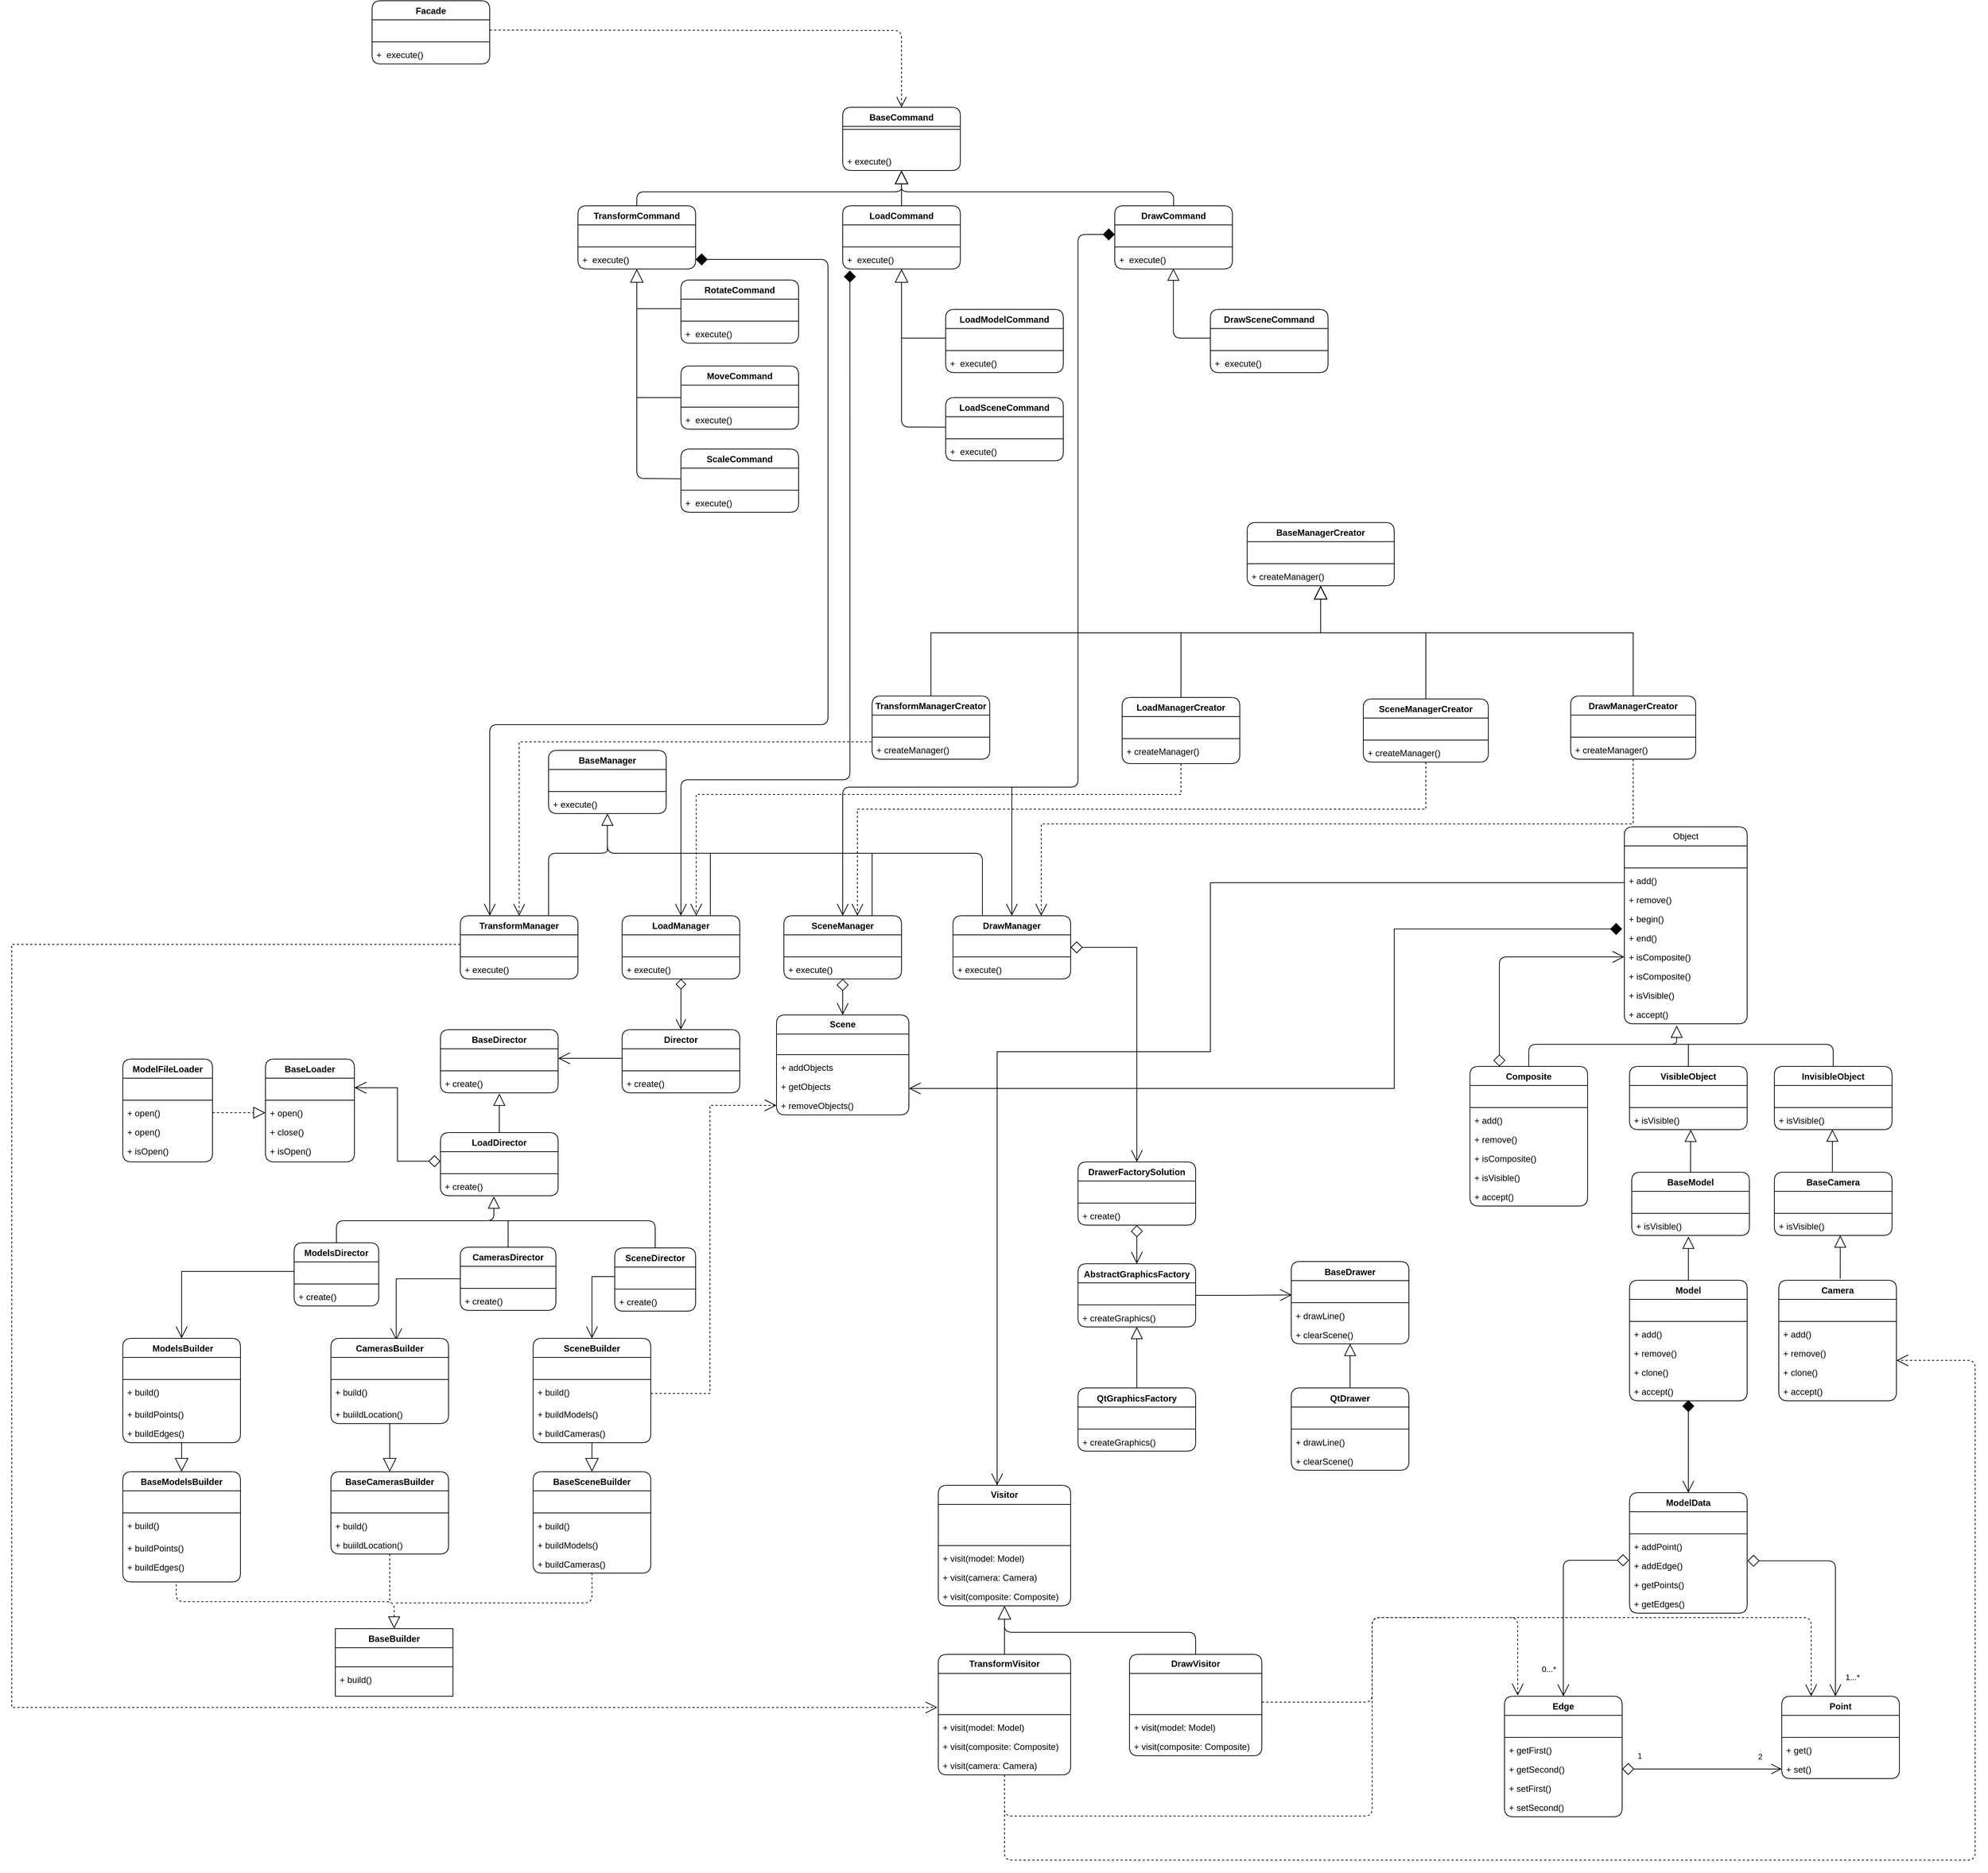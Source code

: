 <mxfile version="21.2.8" type="device">
  <diagram name="Страница 1" id="2MGMtZlh2h4HA8_L39vP">
    <mxGraphModel dx="3988" dy="1591" grid="1" gridSize="10" guides="1" tooltips="1" connect="1" arrows="1" fold="1" page="1" pageScale="1" pageWidth="827" pageHeight="1169" math="0" shadow="0">
      <root>
        <mxCell id="0" />
        <mxCell id="1" parent="0" />
        <mxCell id="AC55zJXRTk2Af3ENXTTx-81" value="Object" style="swimlane;fontStyle=0;childLayout=stackLayout;horizontal=1;startSize=26;fillColor=none;horizontalStack=0;resizeParent=1;resizeParentMax=0;resizeLast=0;collapsible=1;marginBottom=0;whiteSpace=wrap;html=1;labelBackgroundColor=none;rounded=1;" parent="1" vertex="1">
          <mxGeometry x="-617" y="464" width="167" height="268" as="geometry" />
        </mxCell>
        <mxCell id="AC55zJXRTk2Af3ENXTTx-82" value="&amp;nbsp;" style="text;strokeColor=none;fillColor=none;align=left;verticalAlign=top;spacingLeft=4;spacingRight=4;overflow=hidden;rotatable=0;points=[[0,0.5],[1,0.5]];portConstraint=eastwest;whiteSpace=wrap;html=1;labelBackgroundColor=none;rounded=1;" parent="AC55zJXRTk2Af3ENXTTx-81" vertex="1">
          <mxGeometry y="26" width="167" height="26" as="geometry" />
        </mxCell>
        <mxCell id="AC55zJXRTk2Af3ENXTTx-83" value="" style="line;strokeWidth=1;fillColor=none;align=left;verticalAlign=middle;spacingTop=-1;spacingLeft=3;spacingRight=3;rotatable=0;labelPosition=right;points=[];portConstraint=eastwest;labelBackgroundColor=none;rounded=1;" parent="AC55zJXRTk2Af3ENXTTx-81" vertex="1">
          <mxGeometry y="52" width="167" height="8" as="geometry" />
        </mxCell>
        <mxCell id="AC55zJXRTk2Af3ENXTTx-85" value="+ add()" style="text;strokeColor=none;fillColor=none;align=left;verticalAlign=top;spacingLeft=4;spacingRight=4;overflow=hidden;rotatable=0;points=[[0,0.5],[1,0.5]];portConstraint=eastwest;whiteSpace=wrap;html=1;labelBackgroundColor=none;rounded=1;" parent="AC55zJXRTk2Af3ENXTTx-81" vertex="1">
          <mxGeometry y="60" width="167" height="26" as="geometry" />
        </mxCell>
        <mxCell id="AC55zJXRTk2Af3ENXTTx-87" value="+ remove()" style="text;strokeColor=none;fillColor=none;align=left;verticalAlign=top;spacingLeft=4;spacingRight=4;overflow=hidden;rotatable=0;points=[[0,0.5],[1,0.5]];portConstraint=eastwest;whiteSpace=wrap;html=1;labelBackgroundColor=none;rounded=1;" parent="AC55zJXRTk2Af3ENXTTx-81" vertex="1">
          <mxGeometry y="86" width="167" height="26" as="geometry" />
        </mxCell>
        <mxCell id="AC55zJXRTk2Af3ENXTTx-86" value="+ begin()" style="text;strokeColor=none;fillColor=none;align=left;verticalAlign=top;spacingLeft=4;spacingRight=4;overflow=hidden;rotatable=0;points=[[0,0.5],[1,0.5]];portConstraint=eastwest;whiteSpace=wrap;html=1;labelBackgroundColor=none;rounded=1;" parent="AC55zJXRTk2Af3ENXTTx-81" vertex="1">
          <mxGeometry y="112" width="167" height="26" as="geometry" />
        </mxCell>
        <mxCell id="ZS2a5JCTpxbZI_sAwt14-38" value="+ end()" style="text;strokeColor=none;fillColor=none;align=left;verticalAlign=top;spacingLeft=4;spacingRight=4;overflow=hidden;rotatable=0;points=[[0,0.5],[1,0.5]];portConstraint=eastwest;whiteSpace=wrap;html=1;labelBackgroundColor=none;rounded=1;" vertex="1" parent="AC55zJXRTk2Af3ENXTTx-81">
          <mxGeometry y="138" width="167" height="26" as="geometry" />
        </mxCell>
        <mxCell id="ZS2a5JCTpxbZI_sAwt14-418" value="+ isComposite()" style="text;strokeColor=none;fillColor=none;align=left;verticalAlign=top;spacingLeft=4;spacingRight=4;overflow=hidden;rotatable=0;points=[[0,0.5],[1,0.5]];portConstraint=eastwest;whiteSpace=wrap;html=1;labelBackgroundColor=none;rounded=1;" vertex="1" parent="AC55zJXRTk2Af3ENXTTx-81">
          <mxGeometry y="164" width="167" height="26" as="geometry" />
        </mxCell>
        <mxCell id="AC55zJXRTk2Af3ENXTTx-88" value="+ isComposite()" style="text;strokeColor=none;fillColor=none;align=left;verticalAlign=top;spacingLeft=4;spacingRight=4;overflow=hidden;rotatable=0;points=[[0,0.5],[1,0.5]];portConstraint=eastwest;whiteSpace=wrap;html=1;labelBackgroundColor=none;rounded=1;" parent="AC55zJXRTk2Af3ENXTTx-81" vertex="1">
          <mxGeometry y="190" width="167" height="26" as="geometry" />
        </mxCell>
        <mxCell id="ZS2a5JCTpxbZI_sAwt14-282" value="+ isVisible()" style="text;strokeColor=none;fillColor=none;align=left;verticalAlign=top;spacingLeft=4;spacingRight=4;overflow=hidden;rotatable=0;points=[[0,0.5],[1,0.5]];portConstraint=eastwest;whiteSpace=wrap;html=1;labelBackgroundColor=none;rounded=1;" vertex="1" parent="AC55zJXRTk2Af3ENXTTx-81">
          <mxGeometry y="216" width="167" height="26" as="geometry" />
        </mxCell>
        <mxCell id="ZS2a5JCTpxbZI_sAwt14-404" value="+ accept()" style="text;strokeColor=none;fillColor=none;align=left;verticalAlign=top;spacingLeft=4;spacingRight=4;overflow=hidden;rotatable=0;points=[[0,0.5],[1,0.5]];portConstraint=eastwest;whiteSpace=wrap;html=1;labelBackgroundColor=none;rounded=1;" vertex="1" parent="AC55zJXRTk2Af3ENXTTx-81">
          <mxGeometry y="242" width="167" height="26" as="geometry" />
        </mxCell>
        <mxCell id="ZS2a5JCTpxbZI_sAwt14-23" style="edgeStyle=orthogonalEdgeStyle;rounded=0;orthogonalLoop=1;jettySize=auto;html=1;entryX=0.5;entryY=0.962;entryDx=0;entryDy=0;entryPerimeter=0;endSize=14;endArrow=diamond;endFill=1;startArrow=open;startFill=0;startSize=14;" edge="1" parent="1" source="AC55zJXRTk2Af3ENXTTx-91" target="AC55zJXRTk2Af3ENXTTx-155">
          <mxGeometry relative="1" as="geometry" />
        </mxCell>
        <mxCell id="AC55zJXRTk2Af3ENXTTx-91" value="ModelData" style="swimlane;fontStyle=1;align=center;verticalAlign=top;childLayout=stackLayout;horizontal=1;startSize=26;horizontalStack=0;resizeParent=1;resizeParentMax=0;resizeLast=0;collapsible=1;marginBottom=0;whiteSpace=wrap;html=1;labelBackgroundColor=none;rounded=1;" parent="1" vertex="1">
          <mxGeometry x="-610" y="1370" width="160" height="164" as="geometry" />
        </mxCell>
        <mxCell id="AC55zJXRTk2Af3ENXTTx-92" value="&amp;nbsp;" style="text;strokeColor=none;fillColor=none;align=left;verticalAlign=top;spacingLeft=4;spacingRight=4;overflow=hidden;rotatable=0;points=[[0,0.5],[1,0.5]];portConstraint=eastwest;whiteSpace=wrap;html=1;labelBackgroundColor=none;rounded=1;" parent="AC55zJXRTk2Af3ENXTTx-91" vertex="1">
          <mxGeometry y="26" width="160" height="26" as="geometry" />
        </mxCell>
        <mxCell id="AC55zJXRTk2Af3ENXTTx-93" value="" style="line;strokeWidth=1;fillColor=none;align=left;verticalAlign=middle;spacingTop=-1;spacingLeft=3;spacingRight=3;rotatable=0;labelPosition=right;points=[];portConstraint=eastwest;labelBackgroundColor=none;rounded=1;" parent="AC55zJXRTk2Af3ENXTTx-91" vertex="1">
          <mxGeometry y="52" width="160" height="8" as="geometry" />
        </mxCell>
        <mxCell id="AC55zJXRTk2Af3ENXTTx-94" value="+ addPoint()" style="text;strokeColor=none;fillColor=none;align=left;verticalAlign=top;spacingLeft=4;spacingRight=4;overflow=hidden;rotatable=0;points=[[0,0.5],[1,0.5]];portConstraint=eastwest;whiteSpace=wrap;html=1;labelBackgroundColor=none;rounded=1;" parent="AC55zJXRTk2Af3ENXTTx-91" vertex="1">
          <mxGeometry y="60" width="160" height="26" as="geometry" />
        </mxCell>
        <mxCell id="AC55zJXRTk2Af3ENXTTx-119" value="+ addEdge()" style="text;strokeColor=none;fillColor=none;align=left;verticalAlign=top;spacingLeft=4;spacingRight=4;overflow=hidden;rotatable=0;points=[[0,0.5],[1,0.5]];portConstraint=eastwest;whiteSpace=wrap;html=1;labelBackgroundColor=none;rounded=1;" parent="AC55zJXRTk2Af3ENXTTx-91" vertex="1">
          <mxGeometry y="86" width="160" height="26" as="geometry" />
        </mxCell>
        <mxCell id="AC55zJXRTk2Af3ENXTTx-120" value="+ getPoints()" style="text;strokeColor=none;fillColor=none;align=left;verticalAlign=top;spacingLeft=4;spacingRight=4;overflow=hidden;rotatable=0;points=[[0,0.5],[1,0.5]];portConstraint=eastwest;whiteSpace=wrap;html=1;labelBackgroundColor=none;rounded=1;" parent="AC55zJXRTk2Af3ENXTTx-91" vertex="1">
          <mxGeometry y="112" width="160" height="26" as="geometry" />
        </mxCell>
        <mxCell id="AC55zJXRTk2Af3ENXTTx-121" value="+ getEdges()" style="text;strokeColor=none;fillColor=none;align=left;verticalAlign=top;spacingLeft=4;spacingRight=4;overflow=hidden;rotatable=0;points=[[0,0.5],[1,0.5]];portConstraint=eastwest;whiteSpace=wrap;html=1;labelBackgroundColor=none;rounded=1;" parent="AC55zJXRTk2Af3ENXTTx-91" vertex="1">
          <mxGeometry y="138" width="160" height="26" as="geometry" />
        </mxCell>
        <mxCell id="ZS2a5JCTpxbZI_sAwt14-18" style="edgeStyle=orthogonalEdgeStyle;rounded=1;orthogonalLoop=1;jettySize=auto;html=1;entryX=-0.004;entryY=0.231;entryDx=0;entryDy=0;entryPerimeter=0;endArrow=diamond;endFill=0;startArrow=open;startFill=0;endSize=14;startSize=14;" edge="1" parent="1" source="AC55zJXRTk2Af3ENXTTx-95" target="AC55zJXRTk2Af3ENXTTx-119">
          <mxGeometry relative="1" as="geometry" />
        </mxCell>
        <mxCell id="ZS2a5JCTpxbZI_sAwt14-20" value="0...*" style="edgeLabel;html=1;align=center;verticalAlign=middle;resizable=0;points=[];" vertex="1" connectable="0" parent="ZS2a5JCTpxbZI_sAwt14-18">
          <mxGeometry x="-0.614" y="2" relative="1" as="geometry">
            <mxPoint x="-18" y="16" as="offset" />
          </mxGeometry>
        </mxCell>
        <mxCell id="AC55zJXRTk2Af3ENXTTx-95" value="Edge" style="swimlane;fontStyle=1;align=center;verticalAlign=top;childLayout=stackLayout;horizontal=1;startSize=26;horizontalStack=0;resizeParent=1;resizeParentMax=0;resizeLast=0;collapsible=1;marginBottom=0;whiteSpace=wrap;html=1;labelBackgroundColor=none;rounded=1;" parent="1" vertex="1">
          <mxGeometry x="-780" y="1647" width="160" height="164" as="geometry" />
        </mxCell>
        <mxCell id="AC55zJXRTk2Af3ENXTTx-96" value="&amp;nbsp;" style="text;strokeColor=none;fillColor=none;align=left;verticalAlign=top;spacingLeft=4;spacingRight=4;overflow=hidden;rotatable=0;points=[[0,0.5],[1,0.5]];portConstraint=eastwest;whiteSpace=wrap;html=1;labelBackgroundColor=none;rounded=1;" parent="AC55zJXRTk2Af3ENXTTx-95" vertex="1">
          <mxGeometry y="26" width="160" height="26" as="geometry" />
        </mxCell>
        <mxCell id="AC55zJXRTk2Af3ENXTTx-97" value="" style="line;strokeWidth=1;fillColor=none;align=left;verticalAlign=middle;spacingTop=-1;spacingLeft=3;spacingRight=3;rotatable=0;labelPosition=right;points=[];portConstraint=eastwest;labelBackgroundColor=none;rounded=1;" parent="AC55zJXRTk2Af3ENXTTx-95" vertex="1">
          <mxGeometry y="52" width="160" height="8" as="geometry" />
        </mxCell>
        <mxCell id="AC55zJXRTk2Af3ENXTTx-98" value="+ getFirst()" style="text;strokeColor=none;fillColor=none;align=left;verticalAlign=top;spacingLeft=4;spacingRight=4;overflow=hidden;rotatable=0;points=[[0,0.5],[1,0.5]];portConstraint=eastwest;whiteSpace=wrap;html=1;labelBackgroundColor=none;rounded=1;" parent="AC55zJXRTk2Af3ENXTTx-95" vertex="1">
          <mxGeometry y="60" width="160" height="26" as="geometry" />
        </mxCell>
        <mxCell id="AC55zJXRTk2Af3ENXTTx-108" value="+ getSecond()" style="text;strokeColor=none;fillColor=none;align=left;verticalAlign=top;spacingLeft=4;spacingRight=4;overflow=hidden;rotatable=0;points=[[0,0.5],[1,0.5]];portConstraint=eastwest;whiteSpace=wrap;html=1;labelBackgroundColor=none;rounded=1;" parent="AC55zJXRTk2Af3ENXTTx-95" vertex="1">
          <mxGeometry y="86" width="160" height="26" as="geometry" />
        </mxCell>
        <mxCell id="AC55zJXRTk2Af3ENXTTx-107" value="+ setFirst()" style="text;strokeColor=none;fillColor=none;align=left;verticalAlign=top;spacingLeft=4;spacingRight=4;overflow=hidden;rotatable=0;points=[[0,0.5],[1,0.5]];portConstraint=eastwest;whiteSpace=wrap;html=1;labelBackgroundColor=none;rounded=1;" parent="AC55zJXRTk2Af3ENXTTx-95" vertex="1">
          <mxGeometry y="112" width="160" height="26" as="geometry" />
        </mxCell>
        <mxCell id="AC55zJXRTk2Af3ENXTTx-109" value="+ setSecond()" style="text;strokeColor=none;fillColor=none;align=left;verticalAlign=top;spacingLeft=4;spacingRight=4;overflow=hidden;rotatable=0;points=[[0,0.5],[1,0.5]];portConstraint=eastwest;whiteSpace=wrap;html=1;labelBackgroundColor=none;rounded=1;" parent="AC55zJXRTk2Af3ENXTTx-95" vertex="1">
          <mxGeometry y="138" width="160" height="26" as="geometry" />
        </mxCell>
        <mxCell id="ZS2a5JCTpxbZI_sAwt14-19" style="edgeStyle=orthogonalEdgeStyle;rounded=1;orthogonalLoop=1;jettySize=auto;html=1;entryX=1.003;entryY=0.259;entryDx=0;entryDy=0;entryPerimeter=0;endSize=14;startSize=14;endArrow=diamond;endFill=0;startArrow=open;startFill=0;" edge="1" parent="1" source="AC55zJXRTk2Af3ENXTTx-99" target="AC55zJXRTk2Af3ENXTTx-119">
          <mxGeometry relative="1" as="geometry">
            <Array as="points">
              <mxPoint x="-330" y="1463" />
            </Array>
          </mxGeometry>
        </mxCell>
        <mxCell id="ZS2a5JCTpxbZI_sAwt14-21" value="1...*" style="edgeLabel;html=1;align=center;verticalAlign=middle;resizable=0;points=[];" vertex="1" connectable="0" parent="ZS2a5JCTpxbZI_sAwt14-19">
          <mxGeometry x="-0.758" y="-1" relative="1" as="geometry">
            <mxPoint x="22" y="11" as="offset" />
          </mxGeometry>
        </mxCell>
        <mxCell id="ZS2a5JCTpxbZI_sAwt14-475" style="edgeStyle=orthogonalEdgeStyle;rounded=1;orthogonalLoop=1;jettySize=auto;html=1;exitX=0.25;exitY=0;exitDx=0;exitDy=0;endArrow=none;endFill=0;dashed=1;startArrow=open;startFill=0;startSize=14;" edge="1" parent="1" source="AC55zJXRTk2Af3ENXTTx-99">
          <mxGeometry relative="1" as="geometry">
            <mxPoint x="-770" y="1540" as="targetPoint" />
            <Array as="points">
              <mxPoint x="-363" y="1540" />
            </Array>
          </mxGeometry>
        </mxCell>
        <mxCell id="AC55zJXRTk2Af3ENXTTx-99" value="Point" style="swimlane;fontStyle=1;align=center;verticalAlign=top;childLayout=stackLayout;horizontal=1;startSize=26;horizontalStack=0;resizeParent=1;resizeParentMax=0;resizeLast=0;collapsible=1;marginBottom=0;whiteSpace=wrap;html=1;labelBackgroundColor=none;rounded=1;" parent="1" vertex="1">
          <mxGeometry x="-403" y="1647" width="160" height="112" as="geometry" />
        </mxCell>
        <mxCell id="AC55zJXRTk2Af3ENXTTx-100" value="&amp;nbsp;" style="text;strokeColor=none;fillColor=none;align=left;verticalAlign=top;spacingLeft=4;spacingRight=4;overflow=hidden;rotatable=0;points=[[0,0.5],[1,0.5]];portConstraint=eastwest;whiteSpace=wrap;html=1;labelBackgroundColor=none;rounded=1;" parent="AC55zJXRTk2Af3ENXTTx-99" vertex="1">
          <mxGeometry y="26" width="160" height="26" as="geometry" />
        </mxCell>
        <mxCell id="AC55zJXRTk2Af3ENXTTx-101" value="" style="line;strokeWidth=1;fillColor=none;align=left;verticalAlign=middle;spacingTop=-1;spacingLeft=3;spacingRight=3;rotatable=0;labelPosition=right;points=[];portConstraint=eastwest;labelBackgroundColor=none;rounded=1;" parent="AC55zJXRTk2Af3ENXTTx-99" vertex="1">
          <mxGeometry y="52" width="160" height="8" as="geometry" />
        </mxCell>
        <mxCell id="AC55zJXRTk2Af3ENXTTx-104" value="+ get()" style="text;strokeColor=none;fillColor=none;align=left;verticalAlign=top;spacingLeft=4;spacingRight=4;overflow=hidden;rotatable=0;points=[[0,0.5],[1,0.5]];portConstraint=eastwest;whiteSpace=wrap;html=1;labelBackgroundColor=none;rounded=1;" parent="AC55zJXRTk2Af3ENXTTx-99" vertex="1">
          <mxGeometry y="60" width="160" height="26" as="geometry" />
        </mxCell>
        <mxCell id="AC55zJXRTk2Af3ENXTTx-118" value="+ set()" style="text;strokeColor=none;fillColor=none;align=left;verticalAlign=top;spacingLeft=4;spacingRight=4;overflow=hidden;rotatable=0;points=[[0,0.5],[1,0.5]];portConstraint=eastwest;whiteSpace=wrap;html=1;labelBackgroundColor=none;rounded=1;" parent="AC55zJXRTk2Af3ENXTTx-99" vertex="1">
          <mxGeometry y="86" width="160" height="26" as="geometry" />
        </mxCell>
        <mxCell id="AC55zJXRTk2Af3ENXTTx-115" value="" style="endArrow=open;html=1;endSize=12;startArrow=diamond;startSize=14;startFill=0;edgeStyle=orthogonalEdgeStyle;rounded=1;endFill=0;labelBackgroundColor=none;fontColor=default;" parent="1" source="AC55zJXRTk2Af3ENXTTx-108" target="AC55zJXRTk2Af3ENXTTx-118" edge="1">
          <mxGeometry x="-0.125" y="10" relative="1" as="geometry">
            <mxPoint x="-610" y="1747" as="sourcePoint" />
            <mxPoint x="-410" y="1770" as="targetPoint" />
            <Array as="points" />
            <mxPoint as="offset" />
          </mxGeometry>
        </mxCell>
        <mxCell id="AC55zJXRTk2Af3ENXTTx-116" value="1" style="edgeLabel;resizable=0;html=1;align=left;verticalAlign=top;labelBackgroundColor=none;rounded=1;" parent="AC55zJXRTk2Af3ENXTTx-115" connectable="0" vertex="1">
          <mxGeometry x="-1" relative="1" as="geometry">
            <mxPoint x="19" y="-31" as="offset" />
          </mxGeometry>
        </mxCell>
        <mxCell id="AC55zJXRTk2Af3ENXTTx-117" value="2" style="edgeLabel;resizable=0;html=1;align=right;verticalAlign=top;labelBackgroundColor=none;rounded=1;" parent="AC55zJXRTk2Af3ENXTTx-115" connectable="0" vertex="1">
          <mxGeometry x="1" relative="1" as="geometry">
            <mxPoint x="-26" y="-30" as="offset" />
          </mxGeometry>
        </mxCell>
        <mxCell id="ZS2a5JCTpxbZI_sAwt14-416" style="edgeStyle=orthogonalEdgeStyle;rounded=0;orthogonalLoop=1;jettySize=auto;html=1;entryX=0.482;entryY=1.064;entryDx=0;entryDy=0;entryPerimeter=0;endArrow=block;endFill=0;endSize=14;" edge="1" parent="1" source="AC55zJXRTk2Af3ENXTTx-123" target="ZS2a5JCTpxbZI_sAwt14-409">
          <mxGeometry relative="1" as="geometry">
            <Array as="points">
              <mxPoint x="-530" y="1039" />
            </Array>
          </mxGeometry>
        </mxCell>
        <mxCell id="AC55zJXRTk2Af3ENXTTx-123" value="Model" style="swimlane;fontStyle=1;align=center;verticalAlign=top;childLayout=stackLayout;horizontal=1;startSize=26;horizontalStack=0;resizeParent=1;resizeParentMax=0;resizeLast=0;collapsible=1;marginBottom=0;whiteSpace=wrap;html=1;labelBackgroundColor=none;rounded=1;" parent="1" vertex="1">
          <mxGeometry x="-610" y="1081" width="160" height="164" as="geometry" />
        </mxCell>
        <mxCell id="AC55zJXRTk2Af3ENXTTx-124" value="&amp;nbsp;" style="text;strokeColor=none;fillColor=none;align=left;verticalAlign=top;spacingLeft=4;spacingRight=4;overflow=hidden;rotatable=0;points=[[0,0.5],[1,0.5]];portConstraint=eastwest;whiteSpace=wrap;html=1;labelBackgroundColor=none;rounded=1;" parent="AC55zJXRTk2Af3ENXTTx-123" vertex="1">
          <mxGeometry y="26" width="160" height="26" as="geometry" />
        </mxCell>
        <mxCell id="AC55zJXRTk2Af3ENXTTx-125" value="" style="line;strokeWidth=1;fillColor=none;align=left;verticalAlign=middle;spacingTop=-1;spacingLeft=3;spacingRight=3;rotatable=0;labelPosition=right;points=[];portConstraint=eastwest;labelBackgroundColor=none;rounded=1;" parent="AC55zJXRTk2Af3ENXTTx-123" vertex="1">
          <mxGeometry y="52" width="160" height="8" as="geometry" />
        </mxCell>
        <mxCell id="ZS2a5JCTpxbZI_sAwt14-264" value="+ add()" style="text;strokeColor=none;fillColor=none;align=left;verticalAlign=top;spacingLeft=4;spacingRight=4;overflow=hidden;rotatable=0;points=[[0,0.5],[1,0.5]];portConstraint=eastwest;whiteSpace=wrap;html=1;labelBackgroundColor=none;rounded=1;" vertex="1" parent="AC55zJXRTk2Af3ENXTTx-123">
          <mxGeometry y="60" width="160" height="26" as="geometry" />
        </mxCell>
        <mxCell id="ZS2a5JCTpxbZI_sAwt14-266" value="+ remove()" style="text;strokeColor=none;fillColor=none;align=left;verticalAlign=top;spacingLeft=4;spacingRight=4;overflow=hidden;rotatable=0;points=[[0,0.5],[1,0.5]];portConstraint=eastwest;whiteSpace=wrap;html=1;labelBackgroundColor=none;rounded=1;" vertex="1" parent="AC55zJXRTk2Af3ENXTTx-123">
          <mxGeometry y="86" width="160" height="26" as="geometry" />
        </mxCell>
        <mxCell id="AC55zJXRTk2Af3ENXTTx-131" value="+ clone()" style="text;strokeColor=none;fillColor=none;align=left;verticalAlign=top;spacingLeft=4;spacingRight=4;overflow=hidden;rotatable=0;points=[[0,0.5],[1,0.5]];portConstraint=eastwest;whiteSpace=wrap;html=1;labelBackgroundColor=none;rounded=1;" parent="AC55zJXRTk2Af3ENXTTx-123" vertex="1">
          <mxGeometry y="112" width="160" height="26" as="geometry" />
        </mxCell>
        <mxCell id="AC55zJXRTk2Af3ENXTTx-155" value="+ accept()" style="text;strokeColor=none;fillColor=none;align=left;verticalAlign=top;spacingLeft=4;spacingRight=4;overflow=hidden;rotatable=0;points=[[0,0.5],[1,0.5]];portConstraint=eastwest;whiteSpace=wrap;html=1;labelBackgroundColor=none;rounded=1;" parent="AC55zJXRTk2Af3ENXTTx-123" vertex="1">
          <mxGeometry y="138" width="160" height="26" as="geometry" />
        </mxCell>
        <mxCell id="AC55zJXRTk2Af3ENXTTx-144" value="Camera" style="swimlane;fontStyle=1;align=center;verticalAlign=top;childLayout=stackLayout;horizontal=1;startSize=26;horizontalStack=0;resizeParent=1;resizeParentMax=0;resizeLast=0;collapsible=1;marginBottom=0;whiteSpace=wrap;html=1;labelBackgroundColor=none;rounded=1;" parent="1" vertex="1">
          <mxGeometry x="-407" y="1081" width="160" height="164" as="geometry" />
        </mxCell>
        <mxCell id="AC55zJXRTk2Af3ENXTTx-145" value="&amp;nbsp;" style="text;strokeColor=none;fillColor=none;align=left;verticalAlign=top;spacingLeft=4;spacingRight=4;overflow=hidden;rotatable=0;points=[[0,0.5],[1,0.5]];portConstraint=eastwest;whiteSpace=wrap;html=1;labelBackgroundColor=none;rounded=1;" parent="AC55zJXRTk2Af3ENXTTx-144" vertex="1">
          <mxGeometry y="26" width="160" height="26" as="geometry" />
        </mxCell>
        <mxCell id="AC55zJXRTk2Af3ENXTTx-146" value="" style="line;strokeWidth=1;fillColor=none;align=left;verticalAlign=middle;spacingTop=-1;spacingLeft=3;spacingRight=3;rotatable=0;labelPosition=right;points=[];portConstraint=eastwest;labelBackgroundColor=none;rounded=1;" parent="AC55zJXRTk2Af3ENXTTx-144" vertex="1">
          <mxGeometry y="52" width="160" height="8" as="geometry" />
        </mxCell>
        <mxCell id="ZS2a5JCTpxbZI_sAwt14-265" value="+ add()" style="text;strokeColor=none;fillColor=none;align=left;verticalAlign=top;spacingLeft=4;spacingRight=4;overflow=hidden;rotatable=0;points=[[0,0.5],[1,0.5]];portConstraint=eastwest;whiteSpace=wrap;html=1;labelBackgroundColor=none;rounded=1;" vertex="1" parent="AC55zJXRTk2Af3ENXTTx-144">
          <mxGeometry y="60" width="160" height="26" as="geometry" />
        </mxCell>
        <mxCell id="ZS2a5JCTpxbZI_sAwt14-267" value="+ remove()" style="text;strokeColor=none;fillColor=none;align=left;verticalAlign=top;spacingLeft=4;spacingRight=4;overflow=hidden;rotatable=0;points=[[0,0.5],[1,0.5]];portConstraint=eastwest;whiteSpace=wrap;html=1;labelBackgroundColor=none;rounded=1;" vertex="1" parent="AC55zJXRTk2Af3ENXTTx-144">
          <mxGeometry y="86" width="160" height="26" as="geometry" />
        </mxCell>
        <mxCell id="AC55zJXRTk2Af3ENXTTx-147" value="+ clone()" style="text;strokeColor=none;fillColor=none;align=left;verticalAlign=top;spacingLeft=4;spacingRight=4;overflow=hidden;rotatable=0;points=[[0,0.5],[1,0.5]];portConstraint=eastwest;whiteSpace=wrap;html=1;labelBackgroundColor=none;rounded=1;" parent="AC55zJXRTk2Af3ENXTTx-144" vertex="1">
          <mxGeometry y="112" width="160" height="26" as="geometry" />
        </mxCell>
        <mxCell id="AC55zJXRTk2Af3ENXTTx-156" value="+ accept()" style="text;strokeColor=none;fillColor=none;align=left;verticalAlign=top;spacingLeft=4;spacingRight=4;overflow=hidden;rotatable=0;points=[[0,0.5],[1,0.5]];portConstraint=eastwest;whiteSpace=wrap;html=1;labelBackgroundColor=none;rounded=1;" parent="AC55zJXRTk2Af3ENXTTx-144" vertex="1">
          <mxGeometry y="138" width="160" height="26" as="geometry" />
        </mxCell>
        <mxCell id="ZS2a5JCTpxbZI_sAwt14-428" style="edgeStyle=orthogonalEdgeStyle;rounded=1;orthogonalLoop=1;jettySize=auto;html=1;entryX=0.426;entryY=1.097;entryDx=0;entryDy=0;entryPerimeter=0;endArrow=block;endFill=0;endSize=14;" edge="1" parent="1" source="AC55zJXRTk2Af3ENXTTx-157" target="ZS2a5JCTpxbZI_sAwt14-404">
          <mxGeometry relative="1" as="geometry">
            <Array as="points">
              <mxPoint x="-747" y="760" />
              <mxPoint x="-546" y="760" />
            </Array>
          </mxGeometry>
        </mxCell>
        <mxCell id="ZS2a5JCTpxbZI_sAwt14-431" style="edgeStyle=orthogonalEdgeStyle;rounded=1;orthogonalLoop=1;jettySize=auto;html=1;exitX=0.25;exitY=0;exitDx=0;exitDy=0;entryX=0;entryY=0.5;entryDx=0;entryDy=0;startArrow=diamond;startFill=0;endArrow=open;endFill=0;endSize=14;startSize=14;" edge="1" parent="1" source="AC55zJXRTk2Af3ENXTTx-157" target="ZS2a5JCTpxbZI_sAwt14-418">
          <mxGeometry relative="1" as="geometry" />
        </mxCell>
        <mxCell id="AC55zJXRTk2Af3ENXTTx-157" value="Composite" style="swimlane;fontStyle=1;align=center;verticalAlign=top;childLayout=stackLayout;horizontal=1;startSize=26;horizontalStack=0;resizeParent=1;resizeParentMax=0;resizeLast=0;collapsible=1;marginBottom=0;whiteSpace=wrap;html=1;labelBackgroundColor=none;rounded=1;" parent="1" vertex="1">
          <mxGeometry x="-827" y="790" width="160" height="190" as="geometry" />
        </mxCell>
        <mxCell id="AC55zJXRTk2Af3ENXTTx-158" value="&amp;nbsp;" style="text;strokeColor=none;fillColor=none;align=left;verticalAlign=top;spacingLeft=4;spacingRight=4;overflow=hidden;rotatable=0;points=[[0,0.5],[1,0.5]];portConstraint=eastwest;whiteSpace=wrap;html=1;labelBackgroundColor=none;rounded=1;" parent="AC55zJXRTk2Af3ENXTTx-157" vertex="1">
          <mxGeometry y="26" width="160" height="26" as="geometry" />
        </mxCell>
        <mxCell id="AC55zJXRTk2Af3ENXTTx-159" value="" style="line;strokeWidth=1;fillColor=none;align=left;verticalAlign=middle;spacingTop=-1;spacingLeft=3;spacingRight=3;rotatable=0;labelPosition=right;points=[];portConstraint=eastwest;labelBackgroundColor=none;rounded=1;" parent="AC55zJXRTk2Af3ENXTTx-157" vertex="1">
          <mxGeometry y="52" width="160" height="8" as="geometry" />
        </mxCell>
        <mxCell id="ZS2a5JCTpxbZI_sAwt14-269" value="+ add()" style="text;strokeColor=none;fillColor=none;align=left;verticalAlign=top;spacingLeft=4;spacingRight=4;overflow=hidden;rotatable=0;points=[[0,0.5],[1,0.5]];portConstraint=eastwest;whiteSpace=wrap;html=1;labelBackgroundColor=none;rounded=1;" vertex="1" parent="AC55zJXRTk2Af3ENXTTx-157">
          <mxGeometry y="60" width="160" height="26" as="geometry" />
        </mxCell>
        <mxCell id="ZS2a5JCTpxbZI_sAwt14-268" value="+ remove()" style="text;strokeColor=none;fillColor=none;align=left;verticalAlign=top;spacingLeft=4;spacingRight=4;overflow=hidden;rotatable=0;points=[[0,0.5],[1,0.5]];portConstraint=eastwest;whiteSpace=wrap;html=1;labelBackgroundColor=none;rounded=1;" vertex="1" parent="AC55zJXRTk2Af3ENXTTx-157">
          <mxGeometry y="86" width="160" height="26" as="geometry" />
        </mxCell>
        <mxCell id="ZS2a5JCTpxbZI_sAwt14-278" value="+ isComposite()" style="text;strokeColor=none;fillColor=none;align=left;verticalAlign=top;spacingLeft=4;spacingRight=4;overflow=hidden;rotatable=0;points=[[0,0.5],[1,0.5]];portConstraint=eastwest;whiteSpace=wrap;html=1;labelBackgroundColor=none;rounded=1;" vertex="1" parent="AC55zJXRTk2Af3ENXTTx-157">
          <mxGeometry y="112" width="160" height="26" as="geometry" />
        </mxCell>
        <mxCell id="ZS2a5JCTpxbZI_sAwt14-279" value="+ isVisible()" style="text;strokeColor=none;fillColor=none;align=left;verticalAlign=top;spacingLeft=4;spacingRight=4;overflow=hidden;rotatable=0;points=[[0,0.5],[1,0.5]];portConstraint=eastwest;whiteSpace=wrap;html=1;labelBackgroundColor=none;rounded=1;" vertex="1" parent="AC55zJXRTk2Af3ENXTTx-157">
          <mxGeometry y="138" width="160" height="26" as="geometry" />
        </mxCell>
        <mxCell id="AC55zJXRTk2Af3ENXTTx-166" value="+ accept()" style="text;strokeColor=none;fillColor=none;align=left;verticalAlign=top;spacingLeft=4;spacingRight=4;overflow=hidden;rotatable=0;points=[[0,0.5],[1,0.5]];portConstraint=eastwest;whiteSpace=wrap;html=1;labelBackgroundColor=none;rounded=1;" parent="AC55zJXRTk2Af3ENXTTx-157" vertex="1">
          <mxGeometry y="164" width="160" height="26" as="geometry" />
        </mxCell>
        <mxCell id="ZS2a5JCTpxbZI_sAwt14-137" style="edgeStyle=orthogonalEdgeStyle;rounded=1;orthogonalLoop=1;jettySize=auto;html=1;exitX=0.75;exitY=0;exitDx=0;exitDy=0;endArrow=none;endFill=0;" edge="1" parent="1" source="AC55zJXRTk2Af3ENXTTx-176">
          <mxGeometry relative="1" as="geometry">
            <mxPoint x="-2000" y="490" as="targetPoint" />
            <Array as="points">
              <mxPoint x="-2080" y="500" />
              <mxPoint x="-2000" y="500" />
            </Array>
          </mxGeometry>
        </mxCell>
        <mxCell id="AC55zJXRTk2Af3ENXTTx-176" value="TransformManager" style="swimlane;fontStyle=1;align=center;verticalAlign=top;childLayout=stackLayout;horizontal=1;startSize=26;horizontalStack=0;resizeParent=1;resizeParentMax=0;resizeLast=0;collapsible=1;marginBottom=0;whiteSpace=wrap;html=1;labelBackgroundColor=none;rounded=1;" parent="1" vertex="1">
          <mxGeometry x="-2200" y="585" width="160" height="86" as="geometry" />
        </mxCell>
        <mxCell id="AC55zJXRTk2Af3ENXTTx-177" value="&amp;nbsp;" style="text;strokeColor=none;fillColor=none;align=left;verticalAlign=top;spacingLeft=4;spacingRight=4;overflow=hidden;rotatable=0;points=[[0,0.5],[1,0.5]];portConstraint=eastwest;whiteSpace=wrap;html=1;labelBackgroundColor=none;rounded=1;" parent="AC55zJXRTk2Af3ENXTTx-176" vertex="1">
          <mxGeometry y="26" width="160" height="26" as="geometry" />
        </mxCell>
        <mxCell id="AC55zJXRTk2Af3ENXTTx-178" value="" style="line;strokeWidth=1;fillColor=none;align=left;verticalAlign=middle;spacingTop=-1;spacingLeft=3;spacingRight=3;rotatable=0;labelPosition=right;points=[];portConstraint=eastwest;labelBackgroundColor=none;rounded=1;" parent="AC55zJXRTk2Af3ENXTTx-176" vertex="1">
          <mxGeometry y="52" width="160" height="8" as="geometry" />
        </mxCell>
        <mxCell id="ZS2a5JCTpxbZI_sAwt14-432" value="+ execute()" style="text;strokeColor=none;fillColor=none;align=left;verticalAlign=top;spacingLeft=4;spacingRight=4;overflow=hidden;rotatable=0;points=[[0,0.5],[1,0.5]];portConstraint=eastwest;whiteSpace=wrap;html=1;labelBackgroundColor=none;rounded=1;" vertex="1" parent="AC55zJXRTk2Af3ENXTTx-176">
          <mxGeometry y="60" width="160" height="26" as="geometry" />
        </mxCell>
        <mxCell id="AC55zJXRTk2Af3ENXTTx-193" style="edgeStyle=orthogonalEdgeStyle;rounded=1;orthogonalLoop=1;jettySize=auto;html=1;endArrow=none;endFill=0;labelBackgroundColor=none;fontColor=default;startArrow=open;startFill=0;startSize=14;" parent="1" source="AC55zJXRTk2Af3ENXTTx-180" edge="1">
          <mxGeometry relative="1" as="geometry">
            <mxPoint x="-1900" y="520" as="targetPoint" />
            <Array as="points">
              <mxPoint x="-1900" y="550" />
              <mxPoint x="-1900" y="550" />
            </Array>
          </mxGeometry>
        </mxCell>
        <mxCell id="ZS2a5JCTpxbZI_sAwt14-136" style="edgeStyle=orthogonalEdgeStyle;rounded=0;orthogonalLoop=1;jettySize=auto;html=1;exitX=0.75;exitY=0;exitDx=0;exitDy=0;endArrow=none;endFill=0;" edge="1" parent="1" source="AC55zJXRTk2Af3ENXTTx-180">
          <mxGeometry relative="1" as="geometry">
            <mxPoint x="-1860" y="500" as="targetPoint" />
          </mxGeometry>
        </mxCell>
        <mxCell id="ZS2a5JCTpxbZI_sAwt14-206" style="edgeStyle=orthogonalEdgeStyle;rounded=0;orthogonalLoop=1;jettySize=auto;html=1;entryX=0.5;entryY=0;entryDx=0;entryDy=0;startArrow=diamond;startFill=0;startSize=12;endSize=12;endArrow=open;endFill=0;" edge="1" parent="1" source="AC55zJXRTk2Af3ENXTTx-180" target="ZS2a5JCTpxbZI_sAwt14-185">
          <mxGeometry relative="1" as="geometry" />
        </mxCell>
        <mxCell id="AC55zJXRTk2Af3ENXTTx-180" value="LoadManager" style="swimlane;fontStyle=1;align=center;verticalAlign=top;childLayout=stackLayout;horizontal=1;startSize=26;horizontalStack=0;resizeParent=1;resizeParentMax=0;resizeLast=0;collapsible=1;marginBottom=0;whiteSpace=wrap;html=1;labelBackgroundColor=none;rounded=1;" parent="1" vertex="1">
          <mxGeometry x="-1980" y="585" width="160" height="86" as="geometry" />
        </mxCell>
        <mxCell id="AC55zJXRTk2Af3ENXTTx-181" value="&amp;nbsp;" style="text;strokeColor=none;fillColor=none;align=left;verticalAlign=top;spacingLeft=4;spacingRight=4;overflow=hidden;rotatable=0;points=[[0,0.5],[1,0.5]];portConstraint=eastwest;whiteSpace=wrap;html=1;labelBackgroundColor=none;rounded=1;" parent="AC55zJXRTk2Af3ENXTTx-180" vertex="1">
          <mxGeometry y="26" width="160" height="26" as="geometry" />
        </mxCell>
        <mxCell id="AC55zJXRTk2Af3ENXTTx-182" value="" style="line;strokeWidth=1;fillColor=none;align=left;verticalAlign=middle;spacingTop=-1;spacingLeft=3;spacingRight=3;rotatable=0;labelPosition=right;points=[];portConstraint=eastwest;labelBackgroundColor=none;rounded=1;" parent="AC55zJXRTk2Af3ENXTTx-180" vertex="1">
          <mxGeometry y="52" width="160" height="8" as="geometry" />
        </mxCell>
        <mxCell id="ZS2a5JCTpxbZI_sAwt14-260" value="+ execute()" style="text;strokeColor=none;fillColor=none;align=left;verticalAlign=top;spacingLeft=4;spacingRight=4;overflow=hidden;rotatable=0;points=[[0,0.5],[1,0.5]];portConstraint=eastwest;whiteSpace=wrap;html=1;labelBackgroundColor=none;rounded=1;" vertex="1" parent="AC55zJXRTk2Af3ENXTTx-180">
          <mxGeometry y="60" width="160" height="26" as="geometry" />
        </mxCell>
        <mxCell id="AC55zJXRTk2Af3ENXTTx-195" style="edgeStyle=orthogonalEdgeStyle;rounded=1;orthogonalLoop=1;jettySize=auto;html=1;endArrow=diamond;endFill=1;labelBackgroundColor=none;fontColor=default;startArrow=open;startFill=0;startSize=14;entryX=0;entryY=0.5;entryDx=0;entryDy=0;endSize=14;" parent="1" source="AC55zJXRTk2Af3ENXTTx-184" edge="1" target="ZS2a5JCTpxbZI_sAwt14-362">
          <mxGeometry relative="1" as="geometry">
            <mxPoint x="-1680" y="520" as="targetPoint" />
            <Array as="points">
              <mxPoint x="-1680" y="410" />
              <mxPoint x="-1360" y="410" />
              <mxPoint x="-1360" y="-342" />
            </Array>
          </mxGeometry>
        </mxCell>
        <mxCell id="AC55zJXRTk2Af3ENXTTx-273" style="edgeStyle=orthogonalEdgeStyle;rounded=0;orthogonalLoop=1;jettySize=auto;html=1;entryX=0.5;entryY=0;entryDx=0;entryDy=0;startArrow=diamond;startFill=0;startSize=14;endSize=14;endArrow=open;endFill=0;" parent="1" source="AC55zJXRTk2Af3ENXTTx-184" target="AC55zJXRTk2Af3ENXTTx-261" edge="1">
          <mxGeometry relative="1" as="geometry" />
        </mxCell>
        <mxCell id="ZS2a5JCTpxbZI_sAwt14-135" style="edgeStyle=orthogonalEdgeStyle;rounded=0;orthogonalLoop=1;jettySize=auto;html=1;exitX=0.75;exitY=0;exitDx=0;exitDy=0;endArrow=none;endFill=0;" edge="1" parent="1" source="AC55zJXRTk2Af3ENXTTx-184">
          <mxGeometry relative="1" as="geometry">
            <mxPoint x="-1640" y="500" as="targetPoint" />
          </mxGeometry>
        </mxCell>
        <mxCell id="AC55zJXRTk2Af3ENXTTx-184" value="SceneManager" style="swimlane;fontStyle=1;align=center;verticalAlign=top;childLayout=stackLayout;horizontal=1;startSize=26;horizontalStack=0;resizeParent=1;resizeParentMax=0;resizeLast=0;collapsible=1;marginBottom=0;whiteSpace=wrap;html=1;labelBackgroundColor=none;rounded=1;" parent="1" vertex="1">
          <mxGeometry x="-1760" y="585" width="160" height="86" as="geometry" />
        </mxCell>
        <mxCell id="AC55zJXRTk2Af3ENXTTx-185" value="&amp;nbsp;" style="text;strokeColor=none;fillColor=none;align=left;verticalAlign=top;spacingLeft=4;spacingRight=4;overflow=hidden;rotatable=0;points=[[0,0.5],[1,0.5]];portConstraint=eastwest;whiteSpace=wrap;html=1;labelBackgroundColor=none;rounded=1;" parent="AC55zJXRTk2Af3ENXTTx-184" vertex="1">
          <mxGeometry y="26" width="160" height="26" as="geometry" />
        </mxCell>
        <mxCell id="AC55zJXRTk2Af3ENXTTx-186" value="" style="line;strokeWidth=1;fillColor=none;align=left;verticalAlign=middle;spacingTop=-1;spacingLeft=3;spacingRight=3;rotatable=0;labelPosition=right;points=[];portConstraint=eastwest;labelBackgroundColor=none;rounded=1;" parent="AC55zJXRTk2Af3ENXTTx-184" vertex="1">
          <mxGeometry y="52" width="160" height="8" as="geometry" />
        </mxCell>
        <mxCell id="ZS2a5JCTpxbZI_sAwt14-261" value="+ execute()" style="text;strokeColor=none;fillColor=none;align=left;verticalAlign=top;spacingLeft=4;spacingRight=4;overflow=hidden;rotatable=0;points=[[0,0.5],[1,0.5]];portConstraint=eastwest;whiteSpace=wrap;html=1;labelBackgroundColor=none;rounded=1;" vertex="1" parent="AC55zJXRTk2Af3ENXTTx-184">
          <mxGeometry y="60" width="160" height="26" as="geometry" />
        </mxCell>
        <mxCell id="ZS2a5JCTpxbZI_sAwt14-443" style="edgeStyle=orthogonalEdgeStyle;rounded=0;orthogonalLoop=1;jettySize=auto;html=1;entryX=0.5;entryY=0;entryDx=0;entryDy=0;startArrow=diamond;startFill=0;endArrow=open;endFill=0;endSize=14;startSize=14;" edge="1" parent="1" source="AC55zJXRTk2Af3ENXTTx-188" target="ZS2a5JCTpxbZI_sAwt14-439">
          <mxGeometry relative="1" as="geometry" />
        </mxCell>
        <mxCell id="ZS2a5JCTpxbZI_sAwt14-681" style="edgeStyle=orthogonalEdgeStyle;rounded=0;orthogonalLoop=1;jettySize=auto;html=1;endArrow=none;endFill=0;startArrow=open;startFill=0;startSize=14;" edge="1" parent="1" source="AC55zJXRTk2Af3ENXTTx-188">
          <mxGeometry relative="1" as="geometry">
            <mxPoint x="-1450" y="410" as="targetPoint" />
          </mxGeometry>
        </mxCell>
        <mxCell id="AC55zJXRTk2Af3ENXTTx-188" value="DrawManager" style="swimlane;fontStyle=1;align=center;verticalAlign=top;childLayout=stackLayout;horizontal=1;startSize=26;horizontalStack=0;resizeParent=1;resizeParentMax=0;resizeLast=0;collapsible=1;marginBottom=0;whiteSpace=wrap;html=1;labelBackgroundColor=none;rounded=1;" parent="1" vertex="1">
          <mxGeometry x="-1530" y="585" width="160" height="86" as="geometry" />
        </mxCell>
        <mxCell id="AC55zJXRTk2Af3ENXTTx-189" value="&amp;nbsp;" style="text;strokeColor=none;fillColor=none;align=left;verticalAlign=top;spacingLeft=4;spacingRight=4;overflow=hidden;rotatable=0;points=[[0,0.5],[1,0.5]];portConstraint=eastwest;whiteSpace=wrap;html=1;labelBackgroundColor=none;rounded=1;" parent="AC55zJXRTk2Af3ENXTTx-188" vertex="1">
          <mxGeometry y="26" width="160" height="26" as="geometry" />
        </mxCell>
        <mxCell id="AC55zJXRTk2Af3ENXTTx-190" value="" style="line;strokeWidth=1;fillColor=none;align=left;verticalAlign=middle;spacingTop=-1;spacingLeft=3;spacingRight=3;rotatable=0;labelPosition=right;points=[];portConstraint=eastwest;labelBackgroundColor=none;rounded=1;" parent="AC55zJXRTk2Af3ENXTTx-188" vertex="1">
          <mxGeometry y="52" width="160" height="8" as="geometry" />
        </mxCell>
        <mxCell id="ZS2a5JCTpxbZI_sAwt14-262" value="+ execute()" style="text;strokeColor=none;fillColor=none;align=left;verticalAlign=top;spacingLeft=4;spacingRight=4;overflow=hidden;rotatable=0;points=[[0,0.5],[1,0.5]];portConstraint=eastwest;whiteSpace=wrap;html=1;labelBackgroundColor=none;rounded=1;" vertex="1" parent="AC55zJXRTk2Af3ENXTTx-188">
          <mxGeometry y="60" width="160" height="26" as="geometry" />
        </mxCell>
        <mxCell id="AC55zJXRTk2Af3ENXTTx-205" value="&lt;b&gt;Visitor&lt;/b&gt;" style="swimlane;fontStyle=0;childLayout=stackLayout;horizontal=1;startSize=26;fillColor=none;horizontalStack=0;resizeParent=1;resizeParentMax=0;resizeLast=0;collapsible=1;marginBottom=0;whiteSpace=wrap;html=1;labelBackgroundColor=none;rounded=1;" parent="1" vertex="1">
          <mxGeometry x="-1550" y="1360" width="180" height="164" as="geometry" />
        </mxCell>
        <mxCell id="AC55zJXRTk2Af3ENXTTx-206" value="&amp;nbsp;" style="text;strokeColor=none;fillColor=none;align=left;verticalAlign=top;spacingLeft=4;spacingRight=4;overflow=hidden;rotatable=0;points=[[0,0.5],[1,0.5]];portConstraint=eastwest;whiteSpace=wrap;html=1;labelBackgroundColor=none;rounded=1;" parent="AC55zJXRTk2Af3ENXTTx-205" vertex="1">
          <mxGeometry y="26" width="180" height="26" as="geometry" />
        </mxCell>
        <mxCell id="AC55zJXRTk2Af3ENXTTx-229" value="&amp;nbsp;" style="text;strokeColor=none;fillColor=none;align=left;verticalAlign=top;spacingLeft=4;spacingRight=4;overflow=hidden;rotatable=0;points=[[0,0.5],[1,0.5]];portConstraint=eastwest;whiteSpace=wrap;html=1;labelBackgroundColor=none;rounded=1;" parent="AC55zJXRTk2Af3ENXTTx-205" vertex="1">
          <mxGeometry y="52" width="180" height="26" as="geometry" />
        </mxCell>
        <mxCell id="AC55zJXRTk2Af3ENXTTx-207" value="" style="line;strokeWidth=1;fillColor=none;align=left;verticalAlign=middle;spacingTop=-1;spacingLeft=3;spacingRight=3;rotatable=0;labelPosition=right;points=[];portConstraint=eastwest;labelBackgroundColor=none;rounded=1;" parent="AC55zJXRTk2Af3ENXTTx-205" vertex="1">
          <mxGeometry y="78" width="180" height="8" as="geometry" />
        </mxCell>
        <mxCell id="AC55zJXRTk2Af3ENXTTx-208" value="+ visit(model: Model)" style="text;strokeColor=none;fillColor=none;align=left;verticalAlign=top;spacingLeft=4;spacingRight=4;overflow=hidden;rotatable=0;points=[[0,0.5],[1,0.5]];portConstraint=eastwest;whiteSpace=wrap;html=1;labelBackgroundColor=none;rounded=1;" parent="AC55zJXRTk2Af3ENXTTx-205" vertex="1">
          <mxGeometry y="86" width="180" height="26" as="geometry" />
        </mxCell>
        <mxCell id="AC55zJXRTk2Af3ENXTTx-223" value="+ visit(camera: Camera)" style="text;strokeColor=none;fillColor=none;align=left;verticalAlign=top;spacingLeft=4;spacingRight=4;overflow=hidden;rotatable=0;points=[[0,0.5],[1,0.5]];portConstraint=eastwest;whiteSpace=wrap;html=1;labelBackgroundColor=none;rounded=1;" parent="AC55zJXRTk2Af3ENXTTx-205" vertex="1">
          <mxGeometry y="112" width="180" height="26" as="geometry" />
        </mxCell>
        <mxCell id="AC55zJXRTk2Af3ENXTTx-225" value="+ visit(composite: Composite)" style="text;strokeColor=none;fillColor=none;align=left;verticalAlign=top;spacingLeft=4;spacingRight=4;overflow=hidden;rotatable=0;points=[[0,0.5],[1,0.5]];portConstraint=eastwest;whiteSpace=wrap;html=1;labelBackgroundColor=none;rounded=1;" parent="AC55zJXRTk2Af3ENXTTx-205" vertex="1">
          <mxGeometry y="138" width="180" height="26" as="geometry" />
        </mxCell>
        <mxCell id="AC55zJXRTk2Af3ENXTTx-238" value="BaseDrawer" style="swimlane;fontStyle=1;align=center;verticalAlign=top;childLayout=stackLayout;horizontal=1;startSize=26;horizontalStack=0;resizeParent=1;resizeParentMax=0;resizeLast=0;collapsible=1;marginBottom=0;whiteSpace=wrap;html=1;labelBackgroundColor=none;rounded=1;" parent="1" vertex="1">
          <mxGeometry x="-1070" y="1055.5" width="160" height="112" as="geometry" />
        </mxCell>
        <mxCell id="AC55zJXRTk2Af3ENXTTx-239" value="&amp;nbsp;" style="text;strokeColor=none;fillColor=none;align=left;verticalAlign=top;spacingLeft=4;spacingRight=4;overflow=hidden;rotatable=0;points=[[0,0.5],[1,0.5]];portConstraint=eastwest;whiteSpace=wrap;html=1;labelBackgroundColor=none;rounded=1;" parent="AC55zJXRTk2Af3ENXTTx-238" vertex="1">
          <mxGeometry y="26" width="160" height="26" as="geometry" />
        </mxCell>
        <mxCell id="AC55zJXRTk2Af3ENXTTx-240" value="" style="line;strokeWidth=1;fillColor=none;align=left;verticalAlign=middle;spacingTop=-1;spacingLeft=3;spacingRight=3;rotatable=0;labelPosition=right;points=[];portConstraint=eastwest;labelBackgroundColor=none;rounded=1;" parent="AC55zJXRTk2Af3ENXTTx-238" vertex="1">
          <mxGeometry y="52" width="160" height="8" as="geometry" />
        </mxCell>
        <mxCell id="AC55zJXRTk2Af3ENXTTx-241" value="+ drawLine()&lt;br&gt;" style="text;strokeColor=none;fillColor=none;align=left;verticalAlign=top;spacingLeft=4;spacingRight=4;overflow=hidden;rotatable=0;points=[[0,0.5],[1,0.5]];portConstraint=eastwest;whiteSpace=wrap;html=1;labelBackgroundColor=none;rounded=1;" parent="AC55zJXRTk2Af3ENXTTx-238" vertex="1">
          <mxGeometry y="60" width="160" height="26" as="geometry" />
        </mxCell>
        <mxCell id="AC55zJXRTk2Af3ENXTTx-256" value="+ clearScene()" style="text;strokeColor=none;fillColor=none;align=left;verticalAlign=top;spacingLeft=4;spacingRight=4;overflow=hidden;rotatable=0;points=[[0,0.5],[1,0.5]];portConstraint=eastwest;whiteSpace=wrap;html=1;labelBackgroundColor=none;rounded=1;" parent="AC55zJXRTk2Af3ENXTTx-238" vertex="1">
          <mxGeometry y="86" width="160" height="26" as="geometry" />
        </mxCell>
        <mxCell id="ZS2a5JCTpxbZI_sAwt14-449" style="edgeStyle=orthogonalEdgeStyle;rounded=0;orthogonalLoop=1;jettySize=auto;html=1;endArrow=block;endFill=0;endSize=14;" edge="1" parent="1" source="AC55zJXRTk2Af3ENXTTx-242" target="AC55zJXRTk2Af3ENXTTx-238">
          <mxGeometry relative="1" as="geometry" />
        </mxCell>
        <mxCell id="AC55zJXRTk2Af3ENXTTx-242" value="QtDrawer" style="swimlane;fontStyle=1;align=center;verticalAlign=top;childLayout=stackLayout;horizontal=1;startSize=26;horizontalStack=0;resizeParent=1;resizeParentMax=0;resizeLast=0;collapsible=1;marginBottom=0;whiteSpace=wrap;html=1;labelBackgroundColor=none;rounded=1;" parent="1" vertex="1">
          <mxGeometry x="-1070" y="1227.5" width="160" height="112" as="geometry" />
        </mxCell>
        <mxCell id="AC55zJXRTk2Af3ENXTTx-243" value="&amp;nbsp;" style="text;strokeColor=none;fillColor=none;align=left;verticalAlign=top;spacingLeft=4;spacingRight=4;overflow=hidden;rotatable=0;points=[[0,0.5],[1,0.5]];portConstraint=eastwest;whiteSpace=wrap;html=1;labelBackgroundColor=none;rounded=1;" parent="AC55zJXRTk2Af3ENXTTx-242" vertex="1">
          <mxGeometry y="26" width="160" height="26" as="geometry" />
        </mxCell>
        <mxCell id="AC55zJXRTk2Af3ENXTTx-244" value="" style="line;strokeWidth=1;fillColor=none;align=left;verticalAlign=middle;spacingTop=-1;spacingLeft=3;spacingRight=3;rotatable=0;labelPosition=right;points=[];portConstraint=eastwest;labelBackgroundColor=none;rounded=1;" parent="AC55zJXRTk2Af3ENXTTx-242" vertex="1">
          <mxGeometry y="52" width="160" height="8" as="geometry" />
        </mxCell>
        <mxCell id="AC55zJXRTk2Af3ENXTTx-245" value="+ drawLine()" style="text;strokeColor=none;fillColor=none;align=left;verticalAlign=top;spacingLeft=4;spacingRight=4;overflow=hidden;rotatable=0;points=[[0,0.5],[1,0.5]];portConstraint=eastwest;whiteSpace=wrap;html=1;labelBackgroundColor=none;rounded=1;" parent="AC55zJXRTk2Af3ENXTTx-242" vertex="1">
          <mxGeometry y="60" width="160" height="26" as="geometry" />
        </mxCell>
        <mxCell id="AC55zJXRTk2Af3ENXTTx-257" value="+ clearScene()" style="text;strokeColor=none;fillColor=none;align=left;verticalAlign=top;spacingLeft=4;spacingRight=4;overflow=hidden;rotatable=0;points=[[0,0.5],[1,0.5]];portConstraint=eastwest;whiteSpace=wrap;html=1;labelBackgroundColor=none;rounded=1;" parent="AC55zJXRTk2Af3ENXTTx-242" vertex="1">
          <mxGeometry y="86" width="160" height="26" as="geometry" />
        </mxCell>
        <mxCell id="ZS2a5JCTpxbZI_sAwt14-451" style="edgeStyle=orthogonalEdgeStyle;rounded=0;orthogonalLoop=1;jettySize=auto;html=1;entryX=0.006;entryY=0.747;entryDx=0;entryDy=0;entryPerimeter=0;endArrow=open;endFill=0;endSize=14;" edge="1" parent="1" source="AC55zJXRTk2Af3ENXTTx-246" target="AC55zJXRTk2Af3ENXTTx-239">
          <mxGeometry relative="1" as="geometry" />
        </mxCell>
        <mxCell id="AC55zJXRTk2Af3ENXTTx-246" value="AbstractGraphicsFactory" style="swimlane;fontStyle=1;align=center;verticalAlign=top;childLayout=stackLayout;horizontal=1;startSize=26;horizontalStack=0;resizeParent=1;resizeParentMax=0;resizeLast=0;collapsible=1;marginBottom=0;whiteSpace=wrap;html=1;labelBackgroundColor=none;rounded=1;" parent="1" vertex="1">
          <mxGeometry x="-1360" y="1058.5" width="160" height="86" as="geometry" />
        </mxCell>
        <mxCell id="AC55zJXRTk2Af3ENXTTx-247" value="&amp;nbsp;" style="text;strokeColor=none;fillColor=none;align=left;verticalAlign=top;spacingLeft=4;spacingRight=4;overflow=hidden;rotatable=0;points=[[0,0.5],[1,0.5]];portConstraint=eastwest;whiteSpace=wrap;html=1;labelBackgroundColor=none;rounded=1;" parent="AC55zJXRTk2Af3ENXTTx-246" vertex="1">
          <mxGeometry y="26" width="160" height="26" as="geometry" />
        </mxCell>
        <mxCell id="AC55zJXRTk2Af3ENXTTx-248" value="" style="line;strokeWidth=1;fillColor=none;align=left;verticalAlign=middle;spacingTop=-1;spacingLeft=3;spacingRight=3;rotatable=0;labelPosition=right;points=[];portConstraint=eastwest;labelBackgroundColor=none;rounded=1;" parent="AC55zJXRTk2Af3ENXTTx-246" vertex="1">
          <mxGeometry y="52" width="160" height="8" as="geometry" />
        </mxCell>
        <mxCell id="AC55zJXRTk2Af3ENXTTx-249" value="+ createGraphics()" style="text;strokeColor=none;fillColor=none;align=left;verticalAlign=top;spacingLeft=4;spacingRight=4;overflow=hidden;rotatable=0;points=[[0,0.5],[1,0.5]];portConstraint=eastwest;whiteSpace=wrap;html=1;labelBackgroundColor=none;rounded=1;" parent="AC55zJXRTk2Af3ENXTTx-246" vertex="1">
          <mxGeometry y="60" width="160" height="26" as="geometry" />
        </mxCell>
        <mxCell id="ZS2a5JCTpxbZI_sAwt14-446" style="edgeStyle=orthogonalEdgeStyle;rounded=0;orthogonalLoop=1;jettySize=auto;html=1;endArrow=block;endFill=0;endSize=14;" edge="1" parent="1" source="AC55zJXRTk2Af3ENXTTx-250" target="AC55zJXRTk2Af3ENXTTx-246">
          <mxGeometry relative="1" as="geometry" />
        </mxCell>
        <mxCell id="AC55zJXRTk2Af3ENXTTx-250" value="QtGraphicsFactory" style="swimlane;fontStyle=1;align=center;verticalAlign=top;childLayout=stackLayout;horizontal=1;startSize=26;horizontalStack=0;resizeParent=1;resizeParentMax=0;resizeLast=0;collapsible=1;marginBottom=0;whiteSpace=wrap;html=1;labelBackgroundColor=none;rounded=1;" parent="1" vertex="1">
          <mxGeometry x="-1360" y="1227.5" width="160" height="86" as="geometry" />
        </mxCell>
        <mxCell id="AC55zJXRTk2Af3ENXTTx-251" value="&amp;nbsp;" style="text;strokeColor=none;fillColor=none;align=left;verticalAlign=top;spacingLeft=4;spacingRight=4;overflow=hidden;rotatable=0;points=[[0,0.5],[1,0.5]];portConstraint=eastwest;whiteSpace=wrap;html=1;labelBackgroundColor=none;rounded=1;" parent="AC55zJXRTk2Af3ENXTTx-250" vertex="1">
          <mxGeometry y="26" width="160" height="26" as="geometry" />
        </mxCell>
        <mxCell id="AC55zJXRTk2Af3ENXTTx-252" value="" style="line;strokeWidth=1;fillColor=none;align=left;verticalAlign=middle;spacingTop=-1;spacingLeft=3;spacingRight=3;rotatable=0;labelPosition=right;points=[];portConstraint=eastwest;labelBackgroundColor=none;rounded=1;" parent="AC55zJXRTk2Af3ENXTTx-250" vertex="1">
          <mxGeometry y="52" width="160" height="8" as="geometry" />
        </mxCell>
        <mxCell id="AC55zJXRTk2Af3ENXTTx-253" value="+ createGraphics()" style="text;strokeColor=none;fillColor=none;align=left;verticalAlign=top;spacingLeft=4;spacingRight=4;overflow=hidden;rotatable=0;points=[[0,0.5],[1,0.5]];portConstraint=eastwest;whiteSpace=wrap;html=1;labelBackgroundColor=none;rounded=1;" parent="AC55zJXRTk2Af3ENXTTx-250" vertex="1">
          <mxGeometry y="60" width="160" height="26" as="geometry" />
        </mxCell>
        <mxCell id="AC55zJXRTk2Af3ENXTTx-261" value="&lt;b&gt;Scene&lt;/b&gt;" style="swimlane;fontStyle=0;childLayout=stackLayout;horizontal=1;startSize=26;fillColor=none;horizontalStack=0;resizeParent=1;resizeParentMax=0;resizeLast=0;collapsible=1;marginBottom=0;whiteSpace=wrap;html=1;labelBackgroundColor=none;rounded=1;" parent="1" vertex="1">
          <mxGeometry x="-1770" y="720" width="180" height="136" as="geometry" />
        </mxCell>
        <mxCell id="AC55zJXRTk2Af3ENXTTx-263" value="&amp;nbsp;" style="text;strokeColor=none;fillColor=none;align=left;verticalAlign=top;spacingLeft=4;spacingRight=4;overflow=hidden;rotatable=0;points=[[0,0.5],[1,0.5]];portConstraint=eastwest;whiteSpace=wrap;html=1;labelBackgroundColor=none;rounded=1;" parent="AC55zJXRTk2Af3ENXTTx-261" vertex="1">
          <mxGeometry y="26" width="180" height="24" as="geometry" />
        </mxCell>
        <mxCell id="AC55zJXRTk2Af3ENXTTx-264" value="" style="line;strokeWidth=1;fillColor=none;align=left;verticalAlign=middle;spacingTop=-1;spacingLeft=3;spacingRight=3;rotatable=0;labelPosition=right;points=[];portConstraint=eastwest;labelBackgroundColor=none;rounded=1;" parent="AC55zJXRTk2Af3ENXTTx-261" vertex="1">
          <mxGeometry y="50" width="180" height="8" as="geometry" />
        </mxCell>
        <mxCell id="AC55zJXRTk2Af3ENXTTx-265" value="+ addObjects" style="text;strokeColor=none;fillColor=none;align=left;verticalAlign=top;spacingLeft=4;spacingRight=4;overflow=hidden;rotatable=0;points=[[0,0.5],[1,0.5]];portConstraint=eastwest;whiteSpace=wrap;html=1;labelBackgroundColor=none;rounded=1;" parent="AC55zJXRTk2Af3ENXTTx-261" vertex="1">
          <mxGeometry y="58" width="180" height="26" as="geometry" />
        </mxCell>
        <mxCell id="AC55zJXRTk2Af3ENXTTx-269" value="+ getObjects" style="text;strokeColor=none;fillColor=none;align=left;verticalAlign=top;spacingLeft=4;spacingRight=4;overflow=hidden;rotatable=0;points=[[0,0.5],[1,0.5]];portConstraint=eastwest;whiteSpace=wrap;html=1;labelBackgroundColor=none;rounded=1;" parent="AC55zJXRTk2Af3ENXTTx-261" vertex="1">
          <mxGeometry y="84" width="180" height="26" as="geometry" />
        </mxCell>
        <mxCell id="AC55zJXRTk2Af3ENXTTx-266" value="+ removeObjects()" style="text;strokeColor=none;fillColor=none;align=left;verticalAlign=top;spacingLeft=4;spacingRight=4;overflow=hidden;rotatable=0;points=[[0,0.5],[1,0.5]];portConstraint=eastwest;whiteSpace=wrap;html=1;labelBackgroundColor=none;rounded=1;" parent="AC55zJXRTk2Af3ENXTTx-261" vertex="1">
          <mxGeometry y="110" width="180" height="26" as="geometry" />
        </mxCell>
        <mxCell id="ZS2a5JCTpxbZI_sAwt14-134" style="edgeStyle=orthogonalEdgeStyle;rounded=1;orthogonalLoop=1;jettySize=auto;html=1;entryX=0.25;entryY=0;entryDx=0;entryDy=0;startArrow=block;startFill=0;startSize=14;endArrow=none;endFill=0;" edge="1" parent="1" source="ZS2a5JCTpxbZI_sAwt14-130" target="AC55zJXRTk2Af3ENXTTx-188">
          <mxGeometry relative="1" as="geometry">
            <Array as="points">
              <mxPoint x="-2000" y="500" />
              <mxPoint x="-1490" y="500" />
            </Array>
          </mxGeometry>
        </mxCell>
        <mxCell id="ZS2a5JCTpxbZI_sAwt14-130" value="BaseManager" style="swimlane;fontStyle=1;align=center;verticalAlign=top;childLayout=stackLayout;horizontal=1;startSize=26;horizontalStack=0;resizeParent=1;resizeParentMax=0;resizeLast=0;collapsible=1;marginBottom=0;whiteSpace=wrap;html=1;labelBackgroundColor=none;rounded=1;" vertex="1" parent="1">
          <mxGeometry x="-2080" y="360" width="160" height="86" as="geometry" />
        </mxCell>
        <mxCell id="ZS2a5JCTpxbZI_sAwt14-131" value="&amp;nbsp;" style="text;strokeColor=none;fillColor=none;align=left;verticalAlign=top;spacingLeft=4;spacingRight=4;overflow=hidden;rotatable=0;points=[[0,0.5],[1,0.5]];portConstraint=eastwest;whiteSpace=wrap;html=1;labelBackgroundColor=none;rounded=1;" vertex="1" parent="ZS2a5JCTpxbZI_sAwt14-130">
          <mxGeometry y="26" width="160" height="26" as="geometry" />
        </mxCell>
        <mxCell id="ZS2a5JCTpxbZI_sAwt14-132" value="" style="line;strokeWidth=1;fillColor=none;align=left;verticalAlign=middle;spacingTop=-1;spacingLeft=3;spacingRight=3;rotatable=0;labelPosition=right;points=[];portConstraint=eastwest;labelBackgroundColor=none;rounded=1;" vertex="1" parent="ZS2a5JCTpxbZI_sAwt14-130">
          <mxGeometry y="52" width="160" height="8" as="geometry" />
        </mxCell>
        <mxCell id="ZS2a5JCTpxbZI_sAwt14-254" value="+ execute()" style="text;strokeColor=none;fillColor=none;align=left;verticalAlign=top;spacingLeft=4;spacingRight=4;overflow=hidden;rotatable=0;points=[[0,0.5],[1,0.5]];portConstraint=eastwest;whiteSpace=wrap;html=1;labelBackgroundColor=none;rounded=1;" vertex="1" parent="ZS2a5JCTpxbZI_sAwt14-130">
          <mxGeometry y="60" width="160" height="26" as="geometry" />
        </mxCell>
        <mxCell id="ZS2a5JCTpxbZI_sAwt14-429" style="edgeStyle=orthogonalEdgeStyle;rounded=1;orthogonalLoop=1;jettySize=auto;html=1;endArrow=none;endFill=0;" edge="1" parent="1" source="ZS2a5JCTpxbZI_sAwt14-139">
          <mxGeometry relative="1" as="geometry">
            <mxPoint x="-560" y="760" as="targetPoint" />
            <Array as="points">
              <mxPoint x="-333" y="760" />
            </Array>
          </mxGeometry>
        </mxCell>
        <mxCell id="ZS2a5JCTpxbZI_sAwt14-139" value="InvisibleObject" style="swimlane;fontStyle=1;align=center;verticalAlign=top;childLayout=stackLayout;horizontal=1;startSize=26;horizontalStack=0;resizeParent=1;resizeParentMax=0;resizeLast=0;collapsible=1;marginBottom=0;whiteSpace=wrap;html=1;labelBackgroundColor=none;rounded=1;" vertex="1" parent="1">
          <mxGeometry x="-413" y="790" width="160" height="86" as="geometry" />
        </mxCell>
        <mxCell id="ZS2a5JCTpxbZI_sAwt14-140" value="&amp;nbsp;" style="text;strokeColor=none;fillColor=none;align=left;verticalAlign=top;spacingLeft=4;spacingRight=4;overflow=hidden;rotatable=0;points=[[0,0.5],[1,0.5]];portConstraint=eastwest;whiteSpace=wrap;html=1;labelBackgroundColor=none;rounded=1;" vertex="1" parent="ZS2a5JCTpxbZI_sAwt14-139">
          <mxGeometry y="26" width="160" height="26" as="geometry" />
        </mxCell>
        <mxCell id="ZS2a5JCTpxbZI_sAwt14-141" value="" style="line;strokeWidth=1;fillColor=none;align=left;verticalAlign=middle;spacingTop=-1;spacingLeft=3;spacingRight=3;rotatable=0;labelPosition=right;points=[];portConstraint=eastwest;labelBackgroundColor=none;rounded=1;" vertex="1" parent="ZS2a5JCTpxbZI_sAwt14-139">
          <mxGeometry y="52" width="160" height="8" as="geometry" />
        </mxCell>
        <mxCell id="ZS2a5JCTpxbZI_sAwt14-142" value="+ isVisible()" style="text;strokeColor=none;fillColor=none;align=left;verticalAlign=top;spacingLeft=4;spacingRight=4;overflow=hidden;rotatable=0;points=[[0,0.5],[1,0.5]];portConstraint=eastwest;whiteSpace=wrap;html=1;labelBackgroundColor=none;rounded=1;" vertex="1" parent="ZS2a5JCTpxbZI_sAwt14-139">
          <mxGeometry y="60" width="160" height="26" as="geometry" />
        </mxCell>
        <mxCell id="ZS2a5JCTpxbZI_sAwt14-430" style="edgeStyle=orthogonalEdgeStyle;rounded=0;orthogonalLoop=1;jettySize=auto;html=1;endArrow=none;endFill=0;" edge="1" parent="1" source="ZS2a5JCTpxbZI_sAwt14-143">
          <mxGeometry relative="1" as="geometry">
            <mxPoint x="-530" y="760" as="targetPoint" />
          </mxGeometry>
        </mxCell>
        <mxCell id="ZS2a5JCTpxbZI_sAwt14-143" value="VisibleObject" style="swimlane;fontStyle=1;align=center;verticalAlign=top;childLayout=stackLayout;horizontal=1;startSize=26;horizontalStack=0;resizeParent=1;resizeParentMax=0;resizeLast=0;collapsible=1;marginBottom=0;whiteSpace=wrap;html=1;labelBackgroundColor=none;rounded=1;" vertex="1" parent="1">
          <mxGeometry x="-610" y="790" width="160" height="86" as="geometry" />
        </mxCell>
        <mxCell id="ZS2a5JCTpxbZI_sAwt14-144" value="&amp;nbsp;" style="text;strokeColor=none;fillColor=none;align=left;verticalAlign=top;spacingLeft=4;spacingRight=4;overflow=hidden;rotatable=0;points=[[0,0.5],[1,0.5]];portConstraint=eastwest;whiteSpace=wrap;html=1;labelBackgroundColor=none;rounded=1;" vertex="1" parent="ZS2a5JCTpxbZI_sAwt14-143">
          <mxGeometry y="26" width="160" height="26" as="geometry" />
        </mxCell>
        <mxCell id="ZS2a5JCTpxbZI_sAwt14-145" value="" style="line;strokeWidth=1;fillColor=none;align=left;verticalAlign=middle;spacingTop=-1;spacingLeft=3;spacingRight=3;rotatable=0;labelPosition=right;points=[];portConstraint=eastwest;labelBackgroundColor=none;rounded=1;" vertex="1" parent="ZS2a5JCTpxbZI_sAwt14-143">
          <mxGeometry y="52" width="160" height="8" as="geometry" />
        </mxCell>
        <mxCell id="ZS2a5JCTpxbZI_sAwt14-146" value="+ isVisible()" style="text;strokeColor=none;fillColor=none;align=left;verticalAlign=top;spacingLeft=4;spacingRight=4;overflow=hidden;rotatable=0;points=[[0,0.5],[1,0.5]];portConstraint=eastwest;whiteSpace=wrap;html=1;labelBackgroundColor=none;rounded=1;" vertex="1" parent="ZS2a5JCTpxbZI_sAwt14-143">
          <mxGeometry y="60" width="160" height="26" as="geometry" />
        </mxCell>
        <mxCell id="ZS2a5JCTpxbZI_sAwt14-185" value="Director" style="swimlane;fontStyle=1;align=center;verticalAlign=top;childLayout=stackLayout;horizontal=1;startSize=26;horizontalStack=0;resizeParent=1;resizeParentMax=0;resizeLast=0;collapsible=1;marginBottom=0;whiteSpace=wrap;html=1;labelBackgroundColor=none;rounded=1;" vertex="1" parent="1">
          <mxGeometry x="-1980" y="740" width="160" height="86" as="geometry" />
        </mxCell>
        <mxCell id="ZS2a5JCTpxbZI_sAwt14-186" value="&amp;nbsp;" style="text;strokeColor=none;fillColor=none;align=left;verticalAlign=top;spacingLeft=4;spacingRight=4;overflow=hidden;rotatable=0;points=[[0,0.5],[1,0.5]];portConstraint=eastwest;whiteSpace=wrap;html=1;labelBackgroundColor=none;rounded=1;" vertex="1" parent="ZS2a5JCTpxbZI_sAwt14-185">
          <mxGeometry y="26" width="160" height="26" as="geometry" />
        </mxCell>
        <mxCell id="ZS2a5JCTpxbZI_sAwt14-187" value="" style="line;strokeWidth=1;fillColor=none;align=left;verticalAlign=middle;spacingTop=-1;spacingLeft=3;spacingRight=3;rotatable=0;labelPosition=right;points=[];portConstraint=eastwest;labelBackgroundColor=none;rounded=1;" vertex="1" parent="ZS2a5JCTpxbZI_sAwt14-185">
          <mxGeometry y="52" width="160" height="8" as="geometry" />
        </mxCell>
        <mxCell id="ZS2a5JCTpxbZI_sAwt14-207" value="+ create()" style="text;strokeColor=none;fillColor=none;align=left;verticalAlign=top;spacingLeft=4;spacingRight=4;overflow=hidden;rotatable=0;points=[[0,0.5],[1,0.5]];portConstraint=eastwest;whiteSpace=wrap;html=1;labelBackgroundColor=none;rounded=1;" vertex="1" parent="ZS2a5JCTpxbZI_sAwt14-185">
          <mxGeometry y="60" width="160" height="26" as="geometry" />
        </mxCell>
        <mxCell id="ZS2a5JCTpxbZI_sAwt14-209" value="BaseDirector" style="swimlane;fontStyle=1;align=center;verticalAlign=top;childLayout=stackLayout;horizontal=1;startSize=26;horizontalStack=0;resizeParent=1;resizeParentMax=0;resizeLast=0;collapsible=1;marginBottom=0;whiteSpace=wrap;html=1;labelBackgroundColor=none;rounded=1;" vertex="1" parent="1">
          <mxGeometry x="-2227" y="740" width="160" height="86" as="geometry" />
        </mxCell>
        <mxCell id="ZS2a5JCTpxbZI_sAwt14-210" value="&amp;nbsp;" style="text;strokeColor=none;fillColor=none;align=left;verticalAlign=top;spacingLeft=4;spacingRight=4;overflow=hidden;rotatable=0;points=[[0,0.5],[1,0.5]];portConstraint=eastwest;whiteSpace=wrap;html=1;labelBackgroundColor=none;rounded=1;" vertex="1" parent="ZS2a5JCTpxbZI_sAwt14-209">
          <mxGeometry y="26" width="160" height="26" as="geometry" />
        </mxCell>
        <mxCell id="ZS2a5JCTpxbZI_sAwt14-211" value="" style="line;strokeWidth=1;fillColor=none;align=left;verticalAlign=middle;spacingTop=-1;spacingLeft=3;spacingRight=3;rotatable=0;labelPosition=right;points=[];portConstraint=eastwest;labelBackgroundColor=none;rounded=1;" vertex="1" parent="ZS2a5JCTpxbZI_sAwt14-209">
          <mxGeometry y="52" width="160" height="8" as="geometry" />
        </mxCell>
        <mxCell id="ZS2a5JCTpxbZI_sAwt14-213" value="+ create()" style="text;strokeColor=none;fillColor=none;align=left;verticalAlign=top;spacingLeft=4;spacingRight=4;overflow=hidden;rotatable=0;points=[[0,0.5],[1,0.5]];portConstraint=eastwest;whiteSpace=wrap;html=1;labelBackgroundColor=none;rounded=1;" vertex="1" parent="ZS2a5JCTpxbZI_sAwt14-209">
          <mxGeometry y="60" width="160" height="26" as="geometry" />
        </mxCell>
        <mxCell id="ZS2a5JCTpxbZI_sAwt14-283" value="BaseCommand" style="swimlane;fontStyle=1;align=center;verticalAlign=top;childLayout=stackLayout;horizontal=1;startSize=26;horizontalStack=0;resizeParent=1;resizeParentMax=0;resizeLast=0;collapsible=1;marginBottom=0;rounded=1;" vertex="1" parent="1">
          <mxGeometry x="-1680" y="-515" width="160" height="86" as="geometry" />
        </mxCell>
        <mxCell id="ZS2a5JCTpxbZI_sAwt14-284" value="" style="line;strokeWidth=1;fillColor=none;align=left;verticalAlign=middle;spacingTop=-1;spacingLeft=3;spacingRight=3;rotatable=0;labelPosition=right;points=[];portConstraint=eastwest;" vertex="1" parent="ZS2a5JCTpxbZI_sAwt14-283">
          <mxGeometry y="26" width="160" height="8" as="geometry" />
        </mxCell>
        <mxCell id="ZS2a5JCTpxbZI_sAwt14-679" value="&amp;nbsp;" style="text;strokeColor=none;fillColor=none;align=left;verticalAlign=top;spacingLeft=4;spacingRight=4;overflow=hidden;rotatable=0;points=[[0,0.5],[1,0.5]];portConstraint=eastwest;whiteSpace=wrap;html=1;labelBackgroundColor=none;rounded=1;" vertex="1" parent="ZS2a5JCTpxbZI_sAwt14-283">
          <mxGeometry y="34" width="160" height="26" as="geometry" />
        </mxCell>
        <mxCell id="ZS2a5JCTpxbZI_sAwt14-285" value="+ execute()" style="text;strokeColor=none;fillColor=none;align=left;verticalAlign=top;spacingLeft=4;spacingRight=4;overflow=hidden;rotatable=0;points=[[0,0.5],[1,0.5]];portConstraint=eastwest;" vertex="1" parent="ZS2a5JCTpxbZI_sAwt14-283">
          <mxGeometry y="60" width="160" height="26" as="geometry" />
        </mxCell>
        <mxCell id="ZS2a5JCTpxbZI_sAwt14-289" value="" style="endArrow=open;endSize=12;dashed=1;html=1;edgeStyle=orthogonalEdgeStyle;" edge="1" parent="1" target="ZS2a5JCTpxbZI_sAwt14-283">
          <mxGeometry width="160" relative="1" as="geometry">
            <mxPoint x="-2160" y="-620" as="sourcePoint" />
            <mxPoint x="-1279" y="557.5" as="targetPoint" />
            <Array as="points" />
          </mxGeometry>
        </mxCell>
        <mxCell id="ZS2a5JCTpxbZI_sAwt14-303" value="" style="endArrow=block;endSize=16;endFill=0;html=1;rounded=1;" edge="1" parent="1" target="ZS2a5JCTpxbZI_sAwt14-283">
          <mxGeometry width="160" relative="1" as="geometry">
            <mxPoint x="-1960" y="-355" as="sourcePoint" />
            <mxPoint x="-1610" y="-215" as="targetPoint" />
            <Array as="points">
              <mxPoint x="-1960" y="-400" />
              <mxPoint x="-1600" y="-400" />
            </Array>
            <mxPoint as="offset" />
          </mxGeometry>
        </mxCell>
        <mxCell id="ZS2a5JCTpxbZI_sAwt14-304" value="" style="endArrow=block;endSize=16;endFill=0;html=1;rounded=0;" edge="1" parent="1" target="ZS2a5JCTpxbZI_sAwt14-283">
          <mxGeometry width="160" relative="1" as="geometry">
            <mxPoint x="-1600" y="-355" as="sourcePoint" />
            <mxPoint x="-1610" y="-215" as="targetPoint" />
          </mxGeometry>
        </mxCell>
        <mxCell id="ZS2a5JCTpxbZI_sAwt14-307" value="" style="endArrow=block;endSize=16;endFill=0;html=1;rounded=1;exitX=-0.001;exitY=0.556;exitDx=0;exitDy=0;exitPerimeter=0;" edge="1" parent="1" source="ZS2a5JCTpxbZI_sAwt14-329">
          <mxGeometry width="160" relative="1" as="geometry">
            <mxPoint x="-1902.88" y="-9.24" as="sourcePoint" />
            <mxPoint x="-1960" y="-295" as="targetPoint" />
            <Array as="points">
              <mxPoint x="-1960" y="-10" />
              <mxPoint x="-1960" y="-50" />
              <mxPoint x="-1960" y="-115" />
            </Array>
          </mxGeometry>
        </mxCell>
        <mxCell id="ZS2a5JCTpxbZI_sAwt14-314" value="" style="endArrow=block;endSize=16;endFill=0;html=1;rounded=1;" edge="1" parent="1" target="ZS2a5JCTpxbZI_sAwt14-283">
          <mxGeometry width="160" relative="1" as="geometry">
            <mxPoint x="-1230" y="-355" as="sourcePoint" />
            <mxPoint x="-1620" y="-430" as="targetPoint" />
            <Array as="points">
              <mxPoint x="-1230" y="-400" />
              <mxPoint x="-1600" y="-400" />
            </Array>
          </mxGeometry>
        </mxCell>
        <mxCell id="ZS2a5JCTpxbZI_sAwt14-322" value="" style="endArrow=block;endSize=16;endFill=0;html=1;rounded=1;exitX=0;exitY=0.547;exitDx=0;exitDy=0;exitPerimeter=0;" edge="1" parent="1" source="ZS2a5JCTpxbZI_sAwt14-349">
          <mxGeometry width="160" relative="1" as="geometry">
            <mxPoint x="-1600" y="-80" as="sourcePoint" />
            <mxPoint x="-1600" y="-295" as="targetPoint" />
            <Array as="points">
              <mxPoint x="-1540" y="-80" />
              <mxPoint x="-1600" y="-80" />
              <mxPoint x="-1600" y="-200" />
              <mxPoint x="-1600" y="-260" />
            </Array>
          </mxGeometry>
        </mxCell>
        <mxCell id="ZS2a5JCTpxbZI_sAwt14-328" value="ScaleCommand" style="swimlane;fontStyle=1;align=center;verticalAlign=top;childLayout=stackLayout;horizontal=1;startSize=26;horizontalStack=0;resizeParent=1;resizeParentMax=0;resizeLast=0;collapsible=1;marginBottom=0;whiteSpace=wrap;html=1;labelBackgroundColor=none;rounded=1;" vertex="1" parent="1">
          <mxGeometry x="-1900" y="-50" width="160" height="86" as="geometry" />
        </mxCell>
        <mxCell id="ZS2a5JCTpxbZI_sAwt14-329" value="&amp;nbsp;" style="text;strokeColor=none;fillColor=none;align=left;verticalAlign=top;spacingLeft=4;spacingRight=4;overflow=hidden;rotatable=0;points=[[0,0.5],[1,0.5]];portConstraint=eastwest;whiteSpace=wrap;html=1;labelBackgroundColor=none;rounded=1;" vertex="1" parent="ZS2a5JCTpxbZI_sAwt14-328">
          <mxGeometry y="26" width="160" height="26" as="geometry" />
        </mxCell>
        <mxCell id="ZS2a5JCTpxbZI_sAwt14-330" value="" style="line;strokeWidth=1;fillColor=none;align=left;verticalAlign=middle;spacingTop=-1;spacingLeft=3;spacingRight=3;rotatable=0;labelPosition=right;points=[];portConstraint=eastwest;labelBackgroundColor=none;rounded=1;" vertex="1" parent="ZS2a5JCTpxbZI_sAwt14-328">
          <mxGeometry y="52" width="160" height="8" as="geometry" />
        </mxCell>
        <mxCell id="ZS2a5JCTpxbZI_sAwt14-331" value="+&amp;nbsp; execute()" style="text;strokeColor=none;fillColor=none;align=left;verticalAlign=top;spacingLeft=4;spacingRight=4;overflow=hidden;rotatable=0;points=[[0,0.5],[1,0.5]];portConstraint=eastwest;whiteSpace=wrap;html=1;labelBackgroundColor=none;rounded=1;" vertex="1" parent="ZS2a5JCTpxbZI_sAwt14-328">
          <mxGeometry y="60" width="160" height="26" as="geometry" />
        </mxCell>
        <mxCell id="ZS2a5JCTpxbZI_sAwt14-340" style="edgeStyle=orthogonalEdgeStyle;rounded=0;orthogonalLoop=1;jettySize=auto;html=1;endArrow=none;endFill=0;" edge="1" parent="1" source="ZS2a5JCTpxbZI_sAwt14-332">
          <mxGeometry relative="1" as="geometry">
            <mxPoint x="-1960" y="-120" as="targetPoint" />
          </mxGeometry>
        </mxCell>
        <mxCell id="ZS2a5JCTpxbZI_sAwt14-332" value="MoveCommand" style="swimlane;fontStyle=1;align=center;verticalAlign=top;childLayout=stackLayout;horizontal=1;startSize=26;horizontalStack=0;resizeParent=1;resizeParentMax=0;resizeLast=0;collapsible=1;marginBottom=0;whiteSpace=wrap;html=1;labelBackgroundColor=none;rounded=1;" vertex="1" parent="1">
          <mxGeometry x="-1900" y="-163" width="160" height="86" as="geometry" />
        </mxCell>
        <mxCell id="ZS2a5JCTpxbZI_sAwt14-333" value="&amp;nbsp;" style="text;strokeColor=none;fillColor=none;align=left;verticalAlign=top;spacingLeft=4;spacingRight=4;overflow=hidden;rotatable=0;points=[[0,0.5],[1,0.5]];portConstraint=eastwest;whiteSpace=wrap;html=1;labelBackgroundColor=none;rounded=1;" vertex="1" parent="ZS2a5JCTpxbZI_sAwt14-332">
          <mxGeometry y="26" width="160" height="26" as="geometry" />
        </mxCell>
        <mxCell id="ZS2a5JCTpxbZI_sAwt14-334" value="" style="line;strokeWidth=1;fillColor=none;align=left;verticalAlign=middle;spacingTop=-1;spacingLeft=3;spacingRight=3;rotatable=0;labelPosition=right;points=[];portConstraint=eastwest;labelBackgroundColor=none;rounded=1;" vertex="1" parent="ZS2a5JCTpxbZI_sAwt14-332">
          <mxGeometry y="52" width="160" height="8" as="geometry" />
        </mxCell>
        <mxCell id="ZS2a5JCTpxbZI_sAwt14-335" value="+&amp;nbsp; execute()" style="text;strokeColor=none;fillColor=none;align=left;verticalAlign=top;spacingLeft=4;spacingRight=4;overflow=hidden;rotatable=0;points=[[0,0.5],[1,0.5]];portConstraint=eastwest;whiteSpace=wrap;html=1;labelBackgroundColor=none;rounded=1;" vertex="1" parent="ZS2a5JCTpxbZI_sAwt14-332">
          <mxGeometry y="60" width="160" height="26" as="geometry" />
        </mxCell>
        <mxCell id="ZS2a5JCTpxbZI_sAwt14-336" value="RotateCommand" style="swimlane;fontStyle=1;align=center;verticalAlign=top;childLayout=stackLayout;horizontal=1;startSize=26;horizontalStack=0;resizeParent=1;resizeParentMax=0;resizeLast=0;collapsible=1;marginBottom=0;whiteSpace=wrap;html=1;labelBackgroundColor=none;rounded=1;" vertex="1" parent="1">
          <mxGeometry x="-1900" y="-280" width="160" height="86" as="geometry" />
        </mxCell>
        <mxCell id="ZS2a5JCTpxbZI_sAwt14-341" style="edgeStyle=orthogonalEdgeStyle;rounded=0;orthogonalLoop=1;jettySize=auto;html=1;endArrow=none;endFill=0;" edge="1" parent="ZS2a5JCTpxbZI_sAwt14-336" source="ZS2a5JCTpxbZI_sAwt14-337">
          <mxGeometry relative="1" as="geometry">
            <mxPoint x="-60" y="39.0" as="targetPoint" />
          </mxGeometry>
        </mxCell>
        <mxCell id="ZS2a5JCTpxbZI_sAwt14-337" value="&amp;nbsp;" style="text;strokeColor=none;fillColor=none;align=left;verticalAlign=top;spacingLeft=4;spacingRight=4;overflow=hidden;rotatable=0;points=[[0,0.5],[1,0.5]];portConstraint=eastwest;whiteSpace=wrap;html=1;labelBackgroundColor=none;rounded=1;" vertex="1" parent="ZS2a5JCTpxbZI_sAwt14-336">
          <mxGeometry y="26" width="160" height="26" as="geometry" />
        </mxCell>
        <mxCell id="ZS2a5JCTpxbZI_sAwt14-338" value="" style="line;strokeWidth=1;fillColor=none;align=left;verticalAlign=middle;spacingTop=-1;spacingLeft=3;spacingRight=3;rotatable=0;labelPosition=right;points=[];portConstraint=eastwest;labelBackgroundColor=none;rounded=1;" vertex="1" parent="ZS2a5JCTpxbZI_sAwt14-336">
          <mxGeometry y="52" width="160" height="8" as="geometry" />
        </mxCell>
        <mxCell id="ZS2a5JCTpxbZI_sAwt14-339" value="+&amp;nbsp; execute()" style="text;strokeColor=none;fillColor=none;align=left;verticalAlign=top;spacingLeft=4;spacingRight=4;overflow=hidden;rotatable=0;points=[[0,0.5],[1,0.5]];portConstraint=eastwest;whiteSpace=wrap;html=1;labelBackgroundColor=none;rounded=1;" vertex="1" parent="ZS2a5JCTpxbZI_sAwt14-336">
          <mxGeometry y="60" width="160" height="26" as="geometry" />
        </mxCell>
        <mxCell id="ZS2a5JCTpxbZI_sAwt14-342" value="LoadModelCommand" style="swimlane;fontStyle=1;align=center;verticalAlign=top;childLayout=stackLayout;horizontal=1;startSize=26;horizontalStack=0;resizeParent=1;resizeParentMax=0;resizeLast=0;collapsible=1;marginBottom=0;whiteSpace=wrap;html=1;labelBackgroundColor=none;rounded=1;" vertex="1" parent="1">
          <mxGeometry x="-1540" y="-240" width="160" height="86" as="geometry" />
        </mxCell>
        <mxCell id="ZS2a5JCTpxbZI_sAwt14-343" style="edgeStyle=orthogonalEdgeStyle;rounded=0;orthogonalLoop=1;jettySize=auto;html=1;endArrow=none;endFill=0;" edge="1" parent="ZS2a5JCTpxbZI_sAwt14-342" source="ZS2a5JCTpxbZI_sAwt14-344">
          <mxGeometry relative="1" as="geometry">
            <mxPoint x="-60" y="39.0" as="targetPoint" />
          </mxGeometry>
        </mxCell>
        <mxCell id="ZS2a5JCTpxbZI_sAwt14-344" value="&amp;nbsp;" style="text;strokeColor=none;fillColor=none;align=left;verticalAlign=top;spacingLeft=4;spacingRight=4;overflow=hidden;rotatable=0;points=[[0,0.5],[1,0.5]];portConstraint=eastwest;whiteSpace=wrap;html=1;labelBackgroundColor=none;rounded=1;" vertex="1" parent="ZS2a5JCTpxbZI_sAwt14-342">
          <mxGeometry y="26" width="160" height="26" as="geometry" />
        </mxCell>
        <mxCell id="ZS2a5JCTpxbZI_sAwt14-345" value="" style="line;strokeWidth=1;fillColor=none;align=left;verticalAlign=middle;spacingTop=-1;spacingLeft=3;spacingRight=3;rotatable=0;labelPosition=right;points=[];portConstraint=eastwest;labelBackgroundColor=none;rounded=1;" vertex="1" parent="ZS2a5JCTpxbZI_sAwt14-342">
          <mxGeometry y="52" width="160" height="8" as="geometry" />
        </mxCell>
        <mxCell id="ZS2a5JCTpxbZI_sAwt14-346" value="+&amp;nbsp; execute()" style="text;strokeColor=none;fillColor=none;align=left;verticalAlign=top;spacingLeft=4;spacingRight=4;overflow=hidden;rotatable=0;points=[[0,0.5],[1,0.5]];portConstraint=eastwest;whiteSpace=wrap;html=1;labelBackgroundColor=none;rounded=1;" vertex="1" parent="ZS2a5JCTpxbZI_sAwt14-342">
          <mxGeometry y="60" width="160" height="26" as="geometry" />
        </mxCell>
        <mxCell id="ZS2a5JCTpxbZI_sAwt14-347" value="LoadSceneCommand" style="swimlane;fontStyle=1;align=center;verticalAlign=top;childLayout=stackLayout;horizontal=1;startSize=26;horizontalStack=0;resizeParent=1;resizeParentMax=0;resizeLast=0;collapsible=1;marginBottom=0;whiteSpace=wrap;html=1;labelBackgroundColor=none;rounded=1;" vertex="1" parent="1">
          <mxGeometry x="-1540" y="-120" width="160" height="86" as="geometry" />
        </mxCell>
        <mxCell id="ZS2a5JCTpxbZI_sAwt14-349" value="&amp;nbsp;" style="text;strokeColor=none;fillColor=none;align=left;verticalAlign=top;spacingLeft=4;spacingRight=4;overflow=hidden;rotatable=0;points=[[0,0.5],[1,0.5]];portConstraint=eastwest;whiteSpace=wrap;html=1;labelBackgroundColor=none;rounded=1;" vertex="1" parent="ZS2a5JCTpxbZI_sAwt14-347">
          <mxGeometry y="26" width="160" height="26" as="geometry" />
        </mxCell>
        <mxCell id="ZS2a5JCTpxbZI_sAwt14-350" value="" style="line;strokeWidth=1;fillColor=none;align=left;verticalAlign=middle;spacingTop=-1;spacingLeft=3;spacingRight=3;rotatable=0;labelPosition=right;points=[];portConstraint=eastwest;labelBackgroundColor=none;rounded=1;" vertex="1" parent="ZS2a5JCTpxbZI_sAwt14-347">
          <mxGeometry y="52" width="160" height="8" as="geometry" />
        </mxCell>
        <mxCell id="ZS2a5JCTpxbZI_sAwt14-351" value="+&amp;nbsp; execute()" style="text;strokeColor=none;fillColor=none;align=left;verticalAlign=top;spacingLeft=4;spacingRight=4;overflow=hidden;rotatable=0;points=[[0,0.5],[1,0.5]];portConstraint=eastwest;whiteSpace=wrap;html=1;labelBackgroundColor=none;rounded=1;" vertex="1" parent="ZS2a5JCTpxbZI_sAwt14-347">
          <mxGeometry y="60" width="160" height="26" as="geometry" />
        </mxCell>
        <mxCell id="ZS2a5JCTpxbZI_sAwt14-352" value="TransformCommand" style="swimlane;fontStyle=1;align=center;verticalAlign=top;childLayout=stackLayout;horizontal=1;startSize=26;horizontalStack=0;resizeParent=1;resizeParentMax=0;resizeLast=0;collapsible=1;marginBottom=0;whiteSpace=wrap;html=1;labelBackgroundColor=none;rounded=1;" vertex="1" parent="1">
          <mxGeometry x="-2040" y="-381" width="160" height="86" as="geometry" />
        </mxCell>
        <mxCell id="ZS2a5JCTpxbZI_sAwt14-354" value="&amp;nbsp;" style="text;strokeColor=none;fillColor=none;align=left;verticalAlign=top;spacingLeft=4;spacingRight=4;overflow=hidden;rotatable=0;points=[[0,0.5],[1,0.5]];portConstraint=eastwest;whiteSpace=wrap;html=1;labelBackgroundColor=none;rounded=1;" vertex="1" parent="ZS2a5JCTpxbZI_sAwt14-352">
          <mxGeometry y="26" width="160" height="26" as="geometry" />
        </mxCell>
        <mxCell id="ZS2a5JCTpxbZI_sAwt14-355" value="" style="line;strokeWidth=1;fillColor=none;align=left;verticalAlign=middle;spacingTop=-1;spacingLeft=3;spacingRight=3;rotatable=0;labelPosition=right;points=[];portConstraint=eastwest;labelBackgroundColor=none;rounded=1;" vertex="1" parent="ZS2a5JCTpxbZI_sAwt14-352">
          <mxGeometry y="52" width="160" height="8" as="geometry" />
        </mxCell>
        <mxCell id="ZS2a5JCTpxbZI_sAwt14-356" value="+&amp;nbsp; execute()" style="text;strokeColor=none;fillColor=none;align=left;verticalAlign=top;spacingLeft=4;spacingRight=4;overflow=hidden;rotatable=0;points=[[0,0.5],[1,0.5]];portConstraint=eastwest;whiteSpace=wrap;html=1;labelBackgroundColor=none;rounded=1;" vertex="1" parent="ZS2a5JCTpxbZI_sAwt14-352">
          <mxGeometry y="60" width="160" height="26" as="geometry" />
        </mxCell>
        <mxCell id="ZS2a5JCTpxbZI_sAwt14-357" value="LoadCommand" style="swimlane;fontStyle=1;align=center;verticalAlign=top;childLayout=stackLayout;horizontal=1;startSize=26;horizontalStack=0;resizeParent=1;resizeParentMax=0;resizeLast=0;collapsible=1;marginBottom=0;whiteSpace=wrap;html=1;labelBackgroundColor=none;rounded=1;" vertex="1" parent="1">
          <mxGeometry x="-1680" y="-381" width="160" height="86" as="geometry" />
        </mxCell>
        <mxCell id="ZS2a5JCTpxbZI_sAwt14-358" value="&amp;nbsp;" style="text;strokeColor=none;fillColor=none;align=left;verticalAlign=top;spacingLeft=4;spacingRight=4;overflow=hidden;rotatable=0;points=[[0,0.5],[1,0.5]];portConstraint=eastwest;whiteSpace=wrap;html=1;labelBackgroundColor=none;rounded=1;" vertex="1" parent="ZS2a5JCTpxbZI_sAwt14-357">
          <mxGeometry y="26" width="160" height="26" as="geometry" />
        </mxCell>
        <mxCell id="ZS2a5JCTpxbZI_sAwt14-359" value="" style="line;strokeWidth=1;fillColor=none;align=left;verticalAlign=middle;spacingTop=-1;spacingLeft=3;spacingRight=3;rotatable=0;labelPosition=right;points=[];portConstraint=eastwest;labelBackgroundColor=none;rounded=1;" vertex="1" parent="ZS2a5JCTpxbZI_sAwt14-357">
          <mxGeometry y="52" width="160" height="8" as="geometry" />
        </mxCell>
        <mxCell id="ZS2a5JCTpxbZI_sAwt14-360" value="+&amp;nbsp; execute()" style="text;strokeColor=none;fillColor=none;align=left;verticalAlign=top;spacingLeft=4;spacingRight=4;overflow=hidden;rotatable=0;points=[[0,0.5],[1,0.5]];portConstraint=eastwest;whiteSpace=wrap;html=1;labelBackgroundColor=none;rounded=1;" vertex="1" parent="ZS2a5JCTpxbZI_sAwt14-357">
          <mxGeometry y="60" width="160" height="26" as="geometry" />
        </mxCell>
        <mxCell id="ZS2a5JCTpxbZI_sAwt14-361" value="DrawCommand" style="swimlane;fontStyle=1;align=center;verticalAlign=top;childLayout=stackLayout;horizontal=1;startSize=26;horizontalStack=0;resizeParent=1;resizeParentMax=0;resizeLast=0;collapsible=1;marginBottom=0;whiteSpace=wrap;html=1;labelBackgroundColor=none;rounded=1;" vertex="1" parent="1">
          <mxGeometry x="-1310" y="-381" width="160" height="86" as="geometry" />
        </mxCell>
        <mxCell id="ZS2a5JCTpxbZI_sAwt14-362" value="&amp;nbsp;" style="text;strokeColor=none;fillColor=none;align=left;verticalAlign=top;spacingLeft=4;spacingRight=4;overflow=hidden;rotatable=0;points=[[0,0.5],[1,0.5]];portConstraint=eastwest;whiteSpace=wrap;html=1;labelBackgroundColor=none;rounded=1;" vertex="1" parent="ZS2a5JCTpxbZI_sAwt14-361">
          <mxGeometry y="26" width="160" height="26" as="geometry" />
        </mxCell>
        <mxCell id="ZS2a5JCTpxbZI_sAwt14-363" value="" style="line;strokeWidth=1;fillColor=none;align=left;verticalAlign=middle;spacingTop=-1;spacingLeft=3;spacingRight=3;rotatable=0;labelPosition=right;points=[];portConstraint=eastwest;labelBackgroundColor=none;rounded=1;" vertex="1" parent="ZS2a5JCTpxbZI_sAwt14-361">
          <mxGeometry y="52" width="160" height="8" as="geometry" />
        </mxCell>
        <mxCell id="ZS2a5JCTpxbZI_sAwt14-364" value="+&amp;nbsp; execute()" style="text;strokeColor=none;fillColor=none;align=left;verticalAlign=top;spacingLeft=4;spacingRight=4;overflow=hidden;rotatable=0;points=[[0,0.5],[1,0.5]];portConstraint=eastwest;whiteSpace=wrap;html=1;labelBackgroundColor=none;rounded=1;" vertex="1" parent="ZS2a5JCTpxbZI_sAwt14-361">
          <mxGeometry y="60" width="160" height="26" as="geometry" />
        </mxCell>
        <mxCell id="ZS2a5JCTpxbZI_sAwt14-365" value="DrawSceneCommand" style="swimlane;fontStyle=1;align=center;verticalAlign=top;childLayout=stackLayout;horizontal=1;startSize=26;horizontalStack=0;resizeParent=1;resizeParentMax=0;resizeLast=0;collapsible=1;marginBottom=0;whiteSpace=wrap;html=1;labelBackgroundColor=none;rounded=1;" vertex="1" parent="1">
          <mxGeometry x="-1180" y="-240" width="160" height="86" as="geometry" />
        </mxCell>
        <mxCell id="ZS2a5JCTpxbZI_sAwt14-367" value="&amp;nbsp;" style="text;strokeColor=none;fillColor=none;align=left;verticalAlign=top;spacingLeft=4;spacingRight=4;overflow=hidden;rotatable=0;points=[[0,0.5],[1,0.5]];portConstraint=eastwest;whiteSpace=wrap;html=1;labelBackgroundColor=none;rounded=1;" vertex="1" parent="ZS2a5JCTpxbZI_sAwt14-365">
          <mxGeometry y="26" width="160" height="26" as="geometry" />
        </mxCell>
        <mxCell id="ZS2a5JCTpxbZI_sAwt14-368" value="" style="line;strokeWidth=1;fillColor=none;align=left;verticalAlign=middle;spacingTop=-1;spacingLeft=3;spacingRight=3;rotatable=0;labelPosition=right;points=[];portConstraint=eastwest;labelBackgroundColor=none;rounded=1;" vertex="1" parent="ZS2a5JCTpxbZI_sAwt14-365">
          <mxGeometry y="52" width="160" height="8" as="geometry" />
        </mxCell>
        <mxCell id="ZS2a5JCTpxbZI_sAwt14-369" value="+&amp;nbsp; execute()" style="text;strokeColor=none;fillColor=none;align=left;verticalAlign=top;spacingLeft=4;spacingRight=4;overflow=hidden;rotatable=0;points=[[0,0.5],[1,0.5]];portConstraint=eastwest;whiteSpace=wrap;html=1;labelBackgroundColor=none;rounded=1;" vertex="1" parent="ZS2a5JCTpxbZI_sAwt14-365">
          <mxGeometry y="60" width="160" height="26" as="geometry" />
        </mxCell>
        <mxCell id="ZS2a5JCTpxbZI_sAwt14-370" style="edgeStyle=orthogonalEdgeStyle;rounded=1;orthogonalLoop=1;jettySize=auto;html=1;entryX=0.498;entryY=0.974;entryDx=0;entryDy=0;entryPerimeter=0;endArrow=block;endFill=0;endSize=14;" edge="1" parent="1" source="ZS2a5JCTpxbZI_sAwt14-367" target="ZS2a5JCTpxbZI_sAwt14-364">
          <mxGeometry relative="1" as="geometry" />
        </mxCell>
        <mxCell id="ZS2a5JCTpxbZI_sAwt14-371" value="Facade" style="swimlane;fontStyle=1;align=center;verticalAlign=top;childLayout=stackLayout;horizontal=1;startSize=26;horizontalStack=0;resizeParent=1;resizeParentMax=0;resizeLast=0;collapsible=1;marginBottom=0;whiteSpace=wrap;html=1;labelBackgroundColor=none;rounded=1;" vertex="1" parent="1">
          <mxGeometry x="-2320" y="-660" width="160" height="86" as="geometry" />
        </mxCell>
        <mxCell id="ZS2a5JCTpxbZI_sAwt14-372" value="&amp;nbsp;" style="text;strokeColor=none;fillColor=none;align=left;verticalAlign=top;spacingLeft=4;spacingRight=4;overflow=hidden;rotatable=0;points=[[0,0.5],[1,0.5]];portConstraint=eastwest;whiteSpace=wrap;html=1;labelBackgroundColor=none;rounded=1;" vertex="1" parent="ZS2a5JCTpxbZI_sAwt14-371">
          <mxGeometry y="26" width="160" height="26" as="geometry" />
        </mxCell>
        <mxCell id="ZS2a5JCTpxbZI_sAwt14-373" value="" style="line;strokeWidth=1;fillColor=none;align=left;verticalAlign=middle;spacingTop=-1;spacingLeft=3;spacingRight=3;rotatable=0;labelPosition=right;points=[];portConstraint=eastwest;labelBackgroundColor=none;rounded=1;" vertex="1" parent="ZS2a5JCTpxbZI_sAwt14-371">
          <mxGeometry y="52" width="160" height="8" as="geometry" />
        </mxCell>
        <mxCell id="ZS2a5JCTpxbZI_sAwt14-374" value="+&amp;nbsp; execute()" style="text;strokeColor=none;fillColor=none;align=left;verticalAlign=top;spacingLeft=4;spacingRight=4;overflow=hidden;rotatable=0;points=[[0,0.5],[1,0.5]];portConstraint=eastwest;whiteSpace=wrap;html=1;labelBackgroundColor=none;rounded=1;" vertex="1" parent="ZS2a5JCTpxbZI_sAwt14-371">
          <mxGeometry y="60" width="160" height="26" as="geometry" />
        </mxCell>
        <mxCell id="ZS2a5JCTpxbZI_sAwt14-375" value="BaseManagerCreator" style="swimlane;fontStyle=1;align=center;verticalAlign=top;childLayout=stackLayout;horizontal=1;startSize=26;horizontalStack=0;resizeParent=1;resizeParentMax=0;resizeLast=0;collapsible=1;marginBottom=0;rounded=1;" vertex="1" parent="1">
          <mxGeometry x="-1130" y="50" width="200" height="86" as="geometry" />
        </mxCell>
        <mxCell id="ZS2a5JCTpxbZI_sAwt14-398" value="&amp;nbsp;" style="text;strokeColor=none;fillColor=none;align=left;verticalAlign=top;spacingLeft=4;spacingRight=4;overflow=hidden;rotatable=0;points=[[0,0.5],[1,0.5]];portConstraint=eastwest;whiteSpace=wrap;html=1;labelBackgroundColor=none;rounded=1;" vertex="1" parent="ZS2a5JCTpxbZI_sAwt14-375">
          <mxGeometry y="26" width="200" height="26" as="geometry" />
        </mxCell>
        <mxCell id="ZS2a5JCTpxbZI_sAwt14-376" value="" style="line;strokeWidth=1;fillColor=none;align=left;verticalAlign=middle;spacingTop=-1;spacingLeft=3;spacingRight=3;rotatable=0;labelPosition=right;points=[];portConstraint=eastwest;" vertex="1" parent="ZS2a5JCTpxbZI_sAwt14-375">
          <mxGeometry y="52" width="200" height="8" as="geometry" />
        </mxCell>
        <mxCell id="ZS2a5JCTpxbZI_sAwt14-377" value="+ createManager()" style="text;strokeColor=none;fillColor=none;align=left;verticalAlign=top;spacingLeft=4;spacingRight=4;overflow=hidden;rotatable=0;points=[[0,0.5],[1,0.5]];portConstraint=eastwest;" vertex="1" parent="ZS2a5JCTpxbZI_sAwt14-375">
          <mxGeometry y="60" width="200" height="26" as="geometry" />
        </mxCell>
        <mxCell id="ZS2a5JCTpxbZI_sAwt14-401" style="edgeStyle=orthogonalEdgeStyle;rounded=0;orthogonalLoop=1;jettySize=auto;html=1;entryX=0.625;entryY=0;entryDx=0;entryDy=0;entryPerimeter=0;endArrow=open;endFill=0;endSize=14;dashed=1;" edge="1" parent="1" source="ZS2a5JCTpxbZI_sAwt14-378" target="AC55zJXRTk2Af3ENXTTx-184">
          <mxGeometry relative="1" as="geometry">
            <Array as="points">
              <mxPoint x="-887" y="440" />
              <mxPoint x="-1660" y="440" />
            </Array>
          </mxGeometry>
        </mxCell>
        <mxCell id="ZS2a5JCTpxbZI_sAwt14-378" value="SceneManagerCreator" style="swimlane;fontStyle=1;align=center;verticalAlign=top;childLayout=stackLayout;horizontal=1;startSize=26;horizontalStack=0;resizeParent=1;resizeParentMax=0;resizeLast=0;collapsible=1;marginBottom=0;rounded=1;" vertex="1" parent="1">
          <mxGeometry x="-972" y="290" width="170" height="86" as="geometry" />
        </mxCell>
        <mxCell id="ZS2a5JCTpxbZI_sAwt14-396" value="&amp;nbsp;" style="text;strokeColor=none;fillColor=none;align=left;verticalAlign=top;spacingLeft=4;spacingRight=4;overflow=hidden;rotatable=0;points=[[0,0.5],[1,0.5]];portConstraint=eastwest;whiteSpace=wrap;html=1;labelBackgroundColor=none;rounded=1;" vertex="1" parent="ZS2a5JCTpxbZI_sAwt14-378">
          <mxGeometry y="26" width="170" height="26" as="geometry" />
        </mxCell>
        <mxCell id="ZS2a5JCTpxbZI_sAwt14-379" value="" style="line;strokeWidth=1;fillColor=none;align=left;verticalAlign=middle;spacingTop=-1;spacingLeft=3;spacingRight=3;rotatable=0;labelPosition=right;points=[];portConstraint=eastwest;" vertex="1" parent="ZS2a5JCTpxbZI_sAwt14-378">
          <mxGeometry y="52" width="170" height="8" as="geometry" />
        </mxCell>
        <mxCell id="ZS2a5JCTpxbZI_sAwt14-380" value="+ createManager()" style="text;strokeColor=none;fillColor=none;align=left;verticalAlign=top;spacingLeft=4;spacingRight=4;overflow=hidden;rotatable=0;points=[[0,0.5],[1,0.5]];portConstraint=eastwest;" vertex="1" parent="ZS2a5JCTpxbZI_sAwt14-378">
          <mxGeometry y="60" width="170" height="26" as="geometry" />
        </mxCell>
        <mxCell id="ZS2a5JCTpxbZI_sAwt14-381" value="" style="endArrow=block;endSize=16;endFill=0;html=1;rounded=0;" edge="1" parent="1" source="ZS2a5JCTpxbZI_sAwt14-378" target="ZS2a5JCTpxbZI_sAwt14-375">
          <mxGeometry width="160" relative="1" as="geometry">
            <mxPoint x="-450" y="320" as="sourcePoint" />
            <mxPoint x="-290" y="320" as="targetPoint" />
            <Array as="points">
              <mxPoint x="-887" y="200" />
              <mxPoint x="-1030" y="200" />
            </Array>
          </mxGeometry>
        </mxCell>
        <mxCell id="ZS2a5JCTpxbZI_sAwt14-399" style="edgeStyle=orthogonalEdgeStyle;rounded=0;orthogonalLoop=1;jettySize=auto;html=1;endArrow=open;endFill=0;endSize=14;dashed=1;exitX=-0.006;exitY=0.093;exitDx=0;exitDy=0;exitPerimeter=0;entryX=0.5;entryY=0;entryDx=0;entryDy=0;" edge="1" parent="1" source="ZS2a5JCTpxbZI_sAwt14-384" target="AC55zJXRTk2Af3ENXTTx-176">
          <mxGeometry relative="1" as="geometry">
            <mxPoint x="-2100" y="580" as="targetPoint" />
          </mxGeometry>
        </mxCell>
        <mxCell id="ZS2a5JCTpxbZI_sAwt14-382" value="TransformManagerCreator" style="swimlane;fontStyle=1;align=center;verticalAlign=top;childLayout=stackLayout;horizontal=1;startSize=26;horizontalStack=0;resizeParent=1;resizeParentMax=0;resizeLast=0;collapsible=1;marginBottom=0;rounded=1;" vertex="1" parent="1">
          <mxGeometry x="-1640" y="286" width="160" height="86" as="geometry" />
        </mxCell>
        <mxCell id="ZS2a5JCTpxbZI_sAwt14-394" value="&amp;nbsp;" style="text;strokeColor=none;fillColor=none;align=left;verticalAlign=top;spacingLeft=4;spacingRight=4;overflow=hidden;rotatable=0;points=[[0,0.5],[1,0.5]];portConstraint=eastwest;whiteSpace=wrap;html=1;labelBackgroundColor=none;rounded=1;" vertex="1" parent="ZS2a5JCTpxbZI_sAwt14-382">
          <mxGeometry y="26" width="160" height="26" as="geometry" />
        </mxCell>
        <mxCell id="ZS2a5JCTpxbZI_sAwt14-383" value="" style="line;strokeWidth=1;fillColor=none;align=left;verticalAlign=middle;spacingTop=-1;spacingLeft=3;spacingRight=3;rotatable=0;labelPosition=right;points=[];portConstraint=eastwest;" vertex="1" parent="ZS2a5JCTpxbZI_sAwt14-382">
          <mxGeometry y="52" width="160" height="8" as="geometry" />
        </mxCell>
        <mxCell id="ZS2a5JCTpxbZI_sAwt14-384" value="+ createManager()" style="text;strokeColor=none;fillColor=none;align=left;verticalAlign=top;spacingLeft=4;spacingRight=4;overflow=hidden;rotatable=0;points=[[0,0.5],[1,0.5]];portConstraint=eastwest;" vertex="1" parent="ZS2a5JCTpxbZI_sAwt14-382">
          <mxGeometry y="60" width="160" height="26" as="geometry" />
        </mxCell>
        <mxCell id="ZS2a5JCTpxbZI_sAwt14-385" value="" style="endArrow=block;endSize=16;endFill=0;html=1;rounded=0;" edge="1" parent="1" source="ZS2a5JCTpxbZI_sAwt14-382" target="ZS2a5JCTpxbZI_sAwt14-375">
          <mxGeometry width="160" relative="1" as="geometry">
            <mxPoint x="-1380" y="310" as="sourcePoint" />
            <mxPoint x="-830" y="640" as="targetPoint" />
            <Array as="points">
              <mxPoint x="-1560" y="200" />
              <mxPoint x="-1030" y="200" />
            </Array>
          </mxGeometry>
        </mxCell>
        <mxCell id="ZS2a5JCTpxbZI_sAwt14-400" style="edgeStyle=orthogonalEdgeStyle;rounded=0;orthogonalLoop=1;jettySize=auto;html=1;entryX=0.63;entryY=0;entryDx=0;entryDy=0;entryPerimeter=0;dashed=1;endArrow=open;endFill=0;endSize=14;" edge="1" parent="1" source="ZS2a5JCTpxbZI_sAwt14-386" target="AC55zJXRTk2Af3ENXTTx-180">
          <mxGeometry relative="1" as="geometry">
            <Array as="points">
              <mxPoint x="-1220" y="420" />
              <mxPoint x="-1879" y="420" />
            </Array>
          </mxGeometry>
        </mxCell>
        <mxCell id="ZS2a5JCTpxbZI_sAwt14-386" value="LoadManagerCreator" style="swimlane;fontStyle=1;align=center;verticalAlign=top;childLayout=stackLayout;horizontal=1;startSize=26;horizontalStack=0;resizeParent=1;resizeParentMax=0;resizeLast=0;collapsible=1;marginBottom=0;rounded=1;" vertex="1" parent="1">
          <mxGeometry x="-1300" y="288" width="160" height="90" as="geometry" />
        </mxCell>
        <mxCell id="ZS2a5JCTpxbZI_sAwt14-395" value="&amp;nbsp;" style="text;strokeColor=none;fillColor=none;align=left;verticalAlign=top;spacingLeft=4;spacingRight=4;overflow=hidden;rotatable=0;points=[[0,0.5],[1,0.5]];portConstraint=eastwest;whiteSpace=wrap;html=1;labelBackgroundColor=none;rounded=1;" vertex="1" parent="ZS2a5JCTpxbZI_sAwt14-386">
          <mxGeometry y="26" width="160" height="26" as="geometry" />
        </mxCell>
        <mxCell id="ZS2a5JCTpxbZI_sAwt14-387" value="" style="line;strokeWidth=1;fillColor=none;align=left;verticalAlign=middle;spacingTop=-1;spacingLeft=3;spacingRight=3;rotatable=0;labelPosition=right;points=[];portConstraint=eastwest;" vertex="1" parent="ZS2a5JCTpxbZI_sAwt14-386">
          <mxGeometry y="52" width="160" height="8" as="geometry" />
        </mxCell>
        <mxCell id="ZS2a5JCTpxbZI_sAwt14-388" value="+ createManager()" style="text;strokeColor=none;fillColor=none;align=left;verticalAlign=top;spacingLeft=4;spacingRight=4;overflow=hidden;rotatable=0;points=[[0,0.5],[1,0.5]];portConstraint=eastwest;" vertex="1" parent="ZS2a5JCTpxbZI_sAwt14-386">
          <mxGeometry y="60" width="160" height="30" as="geometry" />
        </mxCell>
        <mxCell id="ZS2a5JCTpxbZI_sAwt14-389" value="" style="endArrow=block;endSize=16;endFill=0;html=1;rounded=0;" edge="1" parent="1" source="ZS2a5JCTpxbZI_sAwt14-386" target="ZS2a5JCTpxbZI_sAwt14-375">
          <mxGeometry width="160" relative="1" as="geometry">
            <mxPoint x="730" y="200" as="sourcePoint" />
            <mxPoint x="350" y="440" as="targetPoint" />
            <Array as="points">
              <mxPoint x="-1220" y="200" />
              <mxPoint x="-1030" y="200" />
            </Array>
          </mxGeometry>
        </mxCell>
        <mxCell id="ZS2a5JCTpxbZI_sAwt14-402" style="edgeStyle=orthogonalEdgeStyle;rounded=0;orthogonalLoop=1;jettySize=auto;html=1;entryX=0.75;entryY=0;entryDx=0;entryDy=0;dashed=1;endArrow=open;endFill=0;endSize=14;" edge="1" parent="1" source="ZS2a5JCTpxbZI_sAwt14-390" target="AC55zJXRTk2Af3ENXTTx-188">
          <mxGeometry relative="1" as="geometry">
            <Array as="points">
              <mxPoint x="-605" y="460" />
              <mxPoint x="-1410" y="460" />
            </Array>
          </mxGeometry>
        </mxCell>
        <mxCell id="ZS2a5JCTpxbZI_sAwt14-390" value="DrawManagerCreator" style="swimlane;fontStyle=1;align=center;verticalAlign=top;childLayout=stackLayout;horizontal=1;startSize=26;horizontalStack=0;resizeParent=1;resizeParentMax=0;resizeLast=0;collapsible=1;marginBottom=0;rounded=1;" vertex="1" parent="1">
          <mxGeometry x="-690" y="286" width="170" height="86" as="geometry" />
        </mxCell>
        <mxCell id="ZS2a5JCTpxbZI_sAwt14-397" value="&amp;nbsp;" style="text;strokeColor=none;fillColor=none;align=left;verticalAlign=top;spacingLeft=4;spacingRight=4;overflow=hidden;rotatable=0;points=[[0,0.5],[1,0.5]];portConstraint=eastwest;whiteSpace=wrap;html=1;labelBackgroundColor=none;rounded=1;" vertex="1" parent="ZS2a5JCTpxbZI_sAwt14-390">
          <mxGeometry y="26" width="170" height="26" as="geometry" />
        </mxCell>
        <mxCell id="ZS2a5JCTpxbZI_sAwt14-391" value="" style="line;strokeWidth=1;fillColor=none;align=left;verticalAlign=middle;spacingTop=-1;spacingLeft=3;spacingRight=3;rotatable=0;labelPosition=right;points=[];portConstraint=eastwest;" vertex="1" parent="ZS2a5JCTpxbZI_sAwt14-390">
          <mxGeometry y="52" width="170" height="8" as="geometry" />
        </mxCell>
        <mxCell id="ZS2a5JCTpxbZI_sAwt14-392" value="+ createManager()" style="text;strokeColor=none;fillColor=none;align=left;verticalAlign=top;spacingLeft=4;spacingRight=4;overflow=hidden;rotatable=0;points=[[0,0.5],[1,0.5]];portConstraint=eastwest;" vertex="1" parent="ZS2a5JCTpxbZI_sAwt14-390">
          <mxGeometry y="60" width="170" height="26" as="geometry" />
        </mxCell>
        <mxCell id="ZS2a5JCTpxbZI_sAwt14-393" value="" style="endArrow=block;endSize=16;endFill=0;html=1;rounded=0;" edge="1" parent="1" source="ZS2a5JCTpxbZI_sAwt14-390" target="ZS2a5JCTpxbZI_sAwt14-375">
          <mxGeometry width="160" relative="1" as="geometry">
            <mxPoint x="-720" y="450" as="sourcePoint" />
            <mxPoint x="-590" y="590" as="targetPoint" />
            <Array as="points">
              <mxPoint x="-605" y="200" />
              <mxPoint x="-1030" y="200" />
            </Array>
          </mxGeometry>
        </mxCell>
        <mxCell id="ZS2a5JCTpxbZI_sAwt14-403" style="edgeStyle=orthogonalEdgeStyle;rounded=0;orthogonalLoop=1;jettySize=auto;html=1;exitX=0;exitY=0.5;exitDx=0;exitDy=0;endArrow=open;endFill=0;startArrow=diamond;startFill=1;endSize=14;startSize=14;" edge="1" parent="1">
          <mxGeometry relative="1" as="geometry">
            <mxPoint x="-620" y="603" as="sourcePoint" />
            <mxPoint x="-1590" y="820" as="targetPoint" />
            <Array as="points">
              <mxPoint x="-930" y="603" />
              <mxPoint x="-930" y="820" />
              <mxPoint x="-1590" y="820" />
            </Array>
          </mxGeometry>
        </mxCell>
        <mxCell id="ZS2a5JCTpxbZI_sAwt14-405" value="&amp;nbsp;" style="text;strokeColor=none;fillColor=none;align=left;verticalAlign=top;spacingLeft=4;spacingRight=4;overflow=hidden;rotatable=0;points=[[0,0.5],[1,0.5]];portConstraint=eastwest;whiteSpace=wrap;html=1;labelBackgroundColor=none;rounded=1;" vertex="1" parent="1">
          <mxGeometry x="-607" y="964" width="160" height="26" as="geometry" />
        </mxCell>
        <mxCell id="ZS2a5JCTpxbZI_sAwt14-417" style="edgeStyle=orthogonalEdgeStyle;rounded=0;orthogonalLoop=1;jettySize=auto;html=1;entryX=0.521;entryY=1.005;entryDx=0;entryDy=0;entryPerimeter=0;endArrow=block;endFill=0;endSize=14;" edge="1" parent="1" source="ZS2a5JCTpxbZI_sAwt14-406" target="ZS2a5JCTpxbZI_sAwt14-146">
          <mxGeometry relative="1" as="geometry" />
        </mxCell>
        <mxCell id="ZS2a5JCTpxbZI_sAwt14-406" value="BaseModel" style="swimlane;fontStyle=1;align=center;verticalAlign=top;childLayout=stackLayout;horizontal=1;startSize=26;horizontalStack=0;resizeParent=1;resizeParentMax=0;resizeLast=0;collapsible=1;marginBottom=0;whiteSpace=wrap;html=1;labelBackgroundColor=none;rounded=1;" vertex="1" parent="1">
          <mxGeometry x="-607" y="934" width="160" height="86" as="geometry" />
        </mxCell>
        <mxCell id="ZS2a5JCTpxbZI_sAwt14-407" value="&amp;nbsp;" style="text;strokeColor=none;fillColor=none;align=left;verticalAlign=top;spacingLeft=4;spacingRight=4;overflow=hidden;rotatable=0;points=[[0,0.5],[1,0.5]];portConstraint=eastwest;whiteSpace=wrap;html=1;labelBackgroundColor=none;rounded=1;" vertex="1" parent="ZS2a5JCTpxbZI_sAwt14-406">
          <mxGeometry y="26" width="160" height="26" as="geometry" />
        </mxCell>
        <mxCell id="ZS2a5JCTpxbZI_sAwt14-408" value="" style="line;strokeWidth=1;fillColor=none;align=left;verticalAlign=middle;spacingTop=-1;spacingLeft=3;spacingRight=3;rotatable=0;labelPosition=right;points=[];portConstraint=eastwest;labelBackgroundColor=none;rounded=1;" vertex="1" parent="ZS2a5JCTpxbZI_sAwt14-406">
          <mxGeometry y="52" width="160" height="8" as="geometry" />
        </mxCell>
        <mxCell id="ZS2a5JCTpxbZI_sAwt14-409" value="+ isVisible()" style="text;strokeColor=none;fillColor=none;align=left;verticalAlign=top;spacingLeft=4;spacingRight=4;overflow=hidden;rotatable=0;points=[[0,0.5],[1,0.5]];portConstraint=eastwest;whiteSpace=wrap;html=1;labelBackgroundColor=none;rounded=1;" vertex="1" parent="ZS2a5JCTpxbZI_sAwt14-406">
          <mxGeometry y="60" width="160" height="26" as="geometry" />
        </mxCell>
        <mxCell id="ZS2a5JCTpxbZI_sAwt14-410" value="&amp;nbsp;" style="text;strokeColor=none;fillColor=none;align=left;verticalAlign=top;spacingLeft=4;spacingRight=4;overflow=hidden;rotatable=0;points=[[0,0.5],[1,0.5]];portConstraint=eastwest;whiteSpace=wrap;html=1;labelBackgroundColor=none;rounded=1;" vertex="1" parent="1">
          <mxGeometry x="-600" y="987" width="160" height="26" as="geometry" />
        </mxCell>
        <mxCell id="ZS2a5JCTpxbZI_sAwt14-420" value="BaseCamera" style="swimlane;fontStyle=1;align=center;verticalAlign=top;childLayout=stackLayout;horizontal=1;startSize=26;horizontalStack=0;resizeParent=1;resizeParentMax=0;resizeLast=0;collapsible=1;marginBottom=0;whiteSpace=wrap;html=1;labelBackgroundColor=none;rounded=1;" vertex="1" parent="1">
          <mxGeometry x="-413" y="934" width="160" height="86" as="geometry" />
        </mxCell>
        <mxCell id="ZS2a5JCTpxbZI_sAwt14-421" value="&amp;nbsp;" style="text;strokeColor=none;fillColor=none;align=left;verticalAlign=top;spacingLeft=4;spacingRight=4;overflow=hidden;rotatable=0;points=[[0,0.5],[1,0.5]];portConstraint=eastwest;whiteSpace=wrap;html=1;labelBackgroundColor=none;rounded=1;" vertex="1" parent="ZS2a5JCTpxbZI_sAwt14-420">
          <mxGeometry y="26" width="160" height="26" as="geometry" />
        </mxCell>
        <mxCell id="ZS2a5JCTpxbZI_sAwt14-422" value="" style="line;strokeWidth=1;fillColor=none;align=left;verticalAlign=middle;spacingTop=-1;spacingLeft=3;spacingRight=3;rotatable=0;labelPosition=right;points=[];portConstraint=eastwest;labelBackgroundColor=none;rounded=1;" vertex="1" parent="ZS2a5JCTpxbZI_sAwt14-420">
          <mxGeometry y="52" width="160" height="8" as="geometry" />
        </mxCell>
        <mxCell id="ZS2a5JCTpxbZI_sAwt14-423" value="+ isVisible()" style="text;strokeColor=none;fillColor=none;align=left;verticalAlign=top;spacingLeft=4;spacingRight=4;overflow=hidden;rotatable=0;points=[[0,0.5],[1,0.5]];portConstraint=eastwest;whiteSpace=wrap;html=1;labelBackgroundColor=none;rounded=1;" vertex="1" parent="ZS2a5JCTpxbZI_sAwt14-420">
          <mxGeometry y="60" width="160" height="26" as="geometry" />
        </mxCell>
        <mxCell id="ZS2a5JCTpxbZI_sAwt14-424" style="edgeStyle=orthogonalEdgeStyle;rounded=0;orthogonalLoop=1;jettySize=auto;html=1;entryX=0.482;entryY=1.064;entryDx=0;entryDy=0;entryPerimeter=0;endArrow=block;endFill=0;endSize=14;" edge="1" parent="1">
          <mxGeometry relative="1" as="geometry">
            <mxPoint x="-323.45" y="1079" as="sourcePoint" />
            <mxPoint x="-323.45" y="1020" as="targetPoint" />
            <Array as="points">
              <mxPoint x="-323.45" y="1037" />
            </Array>
          </mxGeometry>
        </mxCell>
        <mxCell id="ZS2a5JCTpxbZI_sAwt14-426" style="edgeStyle=orthogonalEdgeStyle;rounded=0;orthogonalLoop=1;jettySize=auto;html=1;entryX=0.493;entryY=0.997;entryDx=0;entryDy=0;entryPerimeter=0;endArrow=block;endFill=0;endSize=14;exitX=0.5;exitY=0;exitDx=0;exitDy=0;" edge="1" parent="1" source="ZS2a5JCTpxbZI_sAwt14-420" target="ZS2a5JCTpxbZI_sAwt14-142">
          <mxGeometry relative="1" as="geometry">
            <mxPoint x="-334" y="930" as="sourcePoint" />
            <mxPoint x="-517" y="886" as="targetPoint" />
            <Array as="points">
              <mxPoint x="-334" y="934" />
            </Array>
          </mxGeometry>
        </mxCell>
        <mxCell id="ZS2a5JCTpxbZI_sAwt14-437" style="edgeStyle=orthogonalEdgeStyle;rounded=1;orthogonalLoop=1;jettySize=auto;html=1;entryX=1;entryY=0.5;entryDx=0;entryDy=0;endArrow=diamond;endFill=1;startArrow=open;startFill=0;endSize=14;startSize=14;exitX=0.25;exitY=0;exitDx=0;exitDy=0;" edge="1" parent="1" source="AC55zJXRTk2Af3ENXTTx-176" target="ZS2a5JCTpxbZI_sAwt14-356">
          <mxGeometry relative="1" as="geometry">
            <Array as="points">
              <mxPoint x="-2160" y="325" />
              <mxPoint x="-1700" y="325" />
              <mxPoint x="-1700" y="-308" />
            </Array>
          </mxGeometry>
        </mxCell>
        <mxCell id="ZS2a5JCTpxbZI_sAwt14-438" style="edgeStyle=orthogonalEdgeStyle;rounded=1;orthogonalLoop=1;jettySize=auto;html=1;endArrow=diamond;endFill=1;startArrow=none;startFill=0;endSize=14;startSize=14;entryX=0.061;entryY=1.083;entryDx=0;entryDy=0;entryPerimeter=0;" edge="1" parent="1" target="ZS2a5JCTpxbZI_sAwt14-360">
          <mxGeometry relative="1" as="geometry">
            <mxPoint x="-1900" y="530" as="sourcePoint" />
            <mxPoint x="-1640" y="-290" as="targetPoint" />
            <Array as="points">
              <mxPoint x="-1900" y="400" />
              <mxPoint x="-1670" y="400" />
            </Array>
          </mxGeometry>
        </mxCell>
        <mxCell id="ZS2a5JCTpxbZI_sAwt14-444" style="edgeStyle=orthogonalEdgeStyle;rounded=0;orthogonalLoop=1;jettySize=auto;html=1;endArrow=open;endFill=0;startArrow=diamond;startFill=0;endSize=14;startSize=14;" edge="1" parent="1" source="ZS2a5JCTpxbZI_sAwt14-439" target="AC55zJXRTk2Af3ENXTTx-246">
          <mxGeometry relative="1" as="geometry" />
        </mxCell>
        <mxCell id="ZS2a5JCTpxbZI_sAwt14-439" value="DrawerFactorySolution" style="swimlane;fontStyle=1;align=center;verticalAlign=top;childLayout=stackLayout;horizontal=1;startSize=26;horizontalStack=0;resizeParent=1;resizeParentMax=0;resizeLast=0;collapsible=1;marginBottom=0;rounded=1;" vertex="1" parent="1">
          <mxGeometry x="-1360" y="920" width="160" height="86" as="geometry" />
        </mxCell>
        <mxCell id="ZS2a5JCTpxbZI_sAwt14-442" value="&amp;nbsp;" style="text;strokeColor=none;fillColor=none;align=left;verticalAlign=top;spacingLeft=4;spacingRight=4;overflow=hidden;rotatable=0;points=[[0,0.5],[1,0.5]];portConstraint=eastwest;whiteSpace=wrap;html=1;labelBackgroundColor=none;rounded=1;" vertex="1" parent="ZS2a5JCTpxbZI_sAwt14-439">
          <mxGeometry y="26" width="160" height="26" as="geometry" />
        </mxCell>
        <mxCell id="ZS2a5JCTpxbZI_sAwt14-440" value="" style="line;strokeWidth=1;fillColor=none;align=left;verticalAlign=middle;spacingTop=-1;spacingLeft=3;spacingRight=3;rotatable=0;labelPosition=right;points=[];portConstraint=eastwest;" vertex="1" parent="ZS2a5JCTpxbZI_sAwt14-439">
          <mxGeometry y="52" width="160" height="8" as="geometry" />
        </mxCell>
        <mxCell id="ZS2a5JCTpxbZI_sAwt14-441" value="+ create()&#xa;" style="text;strokeColor=none;fillColor=none;align=left;verticalAlign=top;spacingLeft=4;spacingRight=4;overflow=hidden;rotatable=0;points=[[0,0.5],[1,0.5]];portConstraint=eastwest;" vertex="1" parent="ZS2a5JCTpxbZI_sAwt14-439">
          <mxGeometry y="60" width="160" height="26" as="geometry" />
        </mxCell>
        <mxCell id="ZS2a5JCTpxbZI_sAwt14-469" style="edgeStyle=orthogonalEdgeStyle;rounded=0;orthogonalLoop=1;jettySize=auto;html=1;endArrow=none;endFill=0;" edge="1" parent="1" source="ZS2a5JCTpxbZI_sAwt14-452">
          <mxGeometry relative="1" as="geometry">
            <mxPoint x="-1460" y="1550" as="targetPoint" />
          </mxGeometry>
        </mxCell>
        <mxCell id="ZS2a5JCTpxbZI_sAwt14-471" style="edgeStyle=orthogonalEdgeStyle;rounded=1;orthogonalLoop=1;jettySize=auto;html=1;dashed=1;endArrow=none;endFill=0;" edge="1" parent="1" source="ZS2a5JCTpxbZI_sAwt14-452">
          <mxGeometry relative="1" as="geometry">
            <mxPoint x="-860" y="1540" as="targetPoint" />
            <Array as="points">
              <mxPoint x="-1460" y="1810" />
              <mxPoint x="-960" y="1810" />
              <mxPoint x="-960" y="1540" />
            </Array>
          </mxGeometry>
        </mxCell>
        <mxCell id="ZS2a5JCTpxbZI_sAwt14-473" style="edgeStyle=orthogonalEdgeStyle;rounded=1;orthogonalLoop=1;jettySize=auto;html=1;dashed=1;endArrow=open;endFill=0;endSize=14;" edge="1" parent="1" source="ZS2a5JCTpxbZI_sAwt14-452">
          <mxGeometry relative="1" as="geometry">
            <mxPoint x="-247" y="1190" as="targetPoint" />
            <Array as="points">
              <mxPoint x="-1460" y="1870" />
              <mxPoint x="-140" y="1870" />
              <mxPoint x="-140" y="1190" />
              <mxPoint x="-247" y="1190" />
            </Array>
          </mxGeometry>
        </mxCell>
        <mxCell id="ZS2a5JCTpxbZI_sAwt14-452" value="&lt;b&gt;TransformVisitor&lt;/b&gt;" style="swimlane;fontStyle=0;childLayout=stackLayout;horizontal=1;startSize=26;fillColor=none;horizontalStack=0;resizeParent=1;resizeParentMax=0;resizeLast=0;collapsible=1;marginBottom=0;whiteSpace=wrap;html=1;labelBackgroundColor=none;rounded=1;" vertex="1" parent="1">
          <mxGeometry x="-1550" y="1590" width="180" height="164" as="geometry" />
        </mxCell>
        <mxCell id="ZS2a5JCTpxbZI_sAwt14-453" value="&amp;nbsp;" style="text;strokeColor=none;fillColor=none;align=left;verticalAlign=top;spacingLeft=4;spacingRight=4;overflow=hidden;rotatable=0;points=[[0,0.5],[1,0.5]];portConstraint=eastwest;whiteSpace=wrap;html=1;labelBackgroundColor=none;rounded=1;" vertex="1" parent="ZS2a5JCTpxbZI_sAwt14-452">
          <mxGeometry y="26" width="180" height="26" as="geometry" />
        </mxCell>
        <mxCell id="ZS2a5JCTpxbZI_sAwt14-454" value="&amp;nbsp;" style="text;strokeColor=none;fillColor=none;align=left;verticalAlign=top;spacingLeft=4;spacingRight=4;overflow=hidden;rotatable=0;points=[[0,0.5],[1,0.5]];portConstraint=eastwest;whiteSpace=wrap;html=1;labelBackgroundColor=none;rounded=1;" vertex="1" parent="ZS2a5JCTpxbZI_sAwt14-452">
          <mxGeometry y="52" width="180" height="26" as="geometry" />
        </mxCell>
        <mxCell id="ZS2a5JCTpxbZI_sAwt14-455" value="" style="line;strokeWidth=1;fillColor=none;align=left;verticalAlign=middle;spacingTop=-1;spacingLeft=3;spacingRight=3;rotatable=0;labelPosition=right;points=[];portConstraint=eastwest;labelBackgroundColor=none;rounded=1;" vertex="1" parent="ZS2a5JCTpxbZI_sAwt14-452">
          <mxGeometry y="78" width="180" height="8" as="geometry" />
        </mxCell>
        <mxCell id="ZS2a5JCTpxbZI_sAwt14-456" value="+ visit(model: Model)" style="text;strokeColor=none;fillColor=none;align=left;verticalAlign=top;spacingLeft=4;spacingRight=4;overflow=hidden;rotatable=0;points=[[0,0.5],[1,0.5]];portConstraint=eastwest;whiteSpace=wrap;html=1;labelBackgroundColor=none;rounded=1;" vertex="1" parent="ZS2a5JCTpxbZI_sAwt14-452">
          <mxGeometry y="86" width="180" height="26" as="geometry" />
        </mxCell>
        <mxCell id="ZS2a5JCTpxbZI_sAwt14-459" value="+ visit(composite: Composite)" style="text;strokeColor=none;fillColor=none;align=left;verticalAlign=top;spacingLeft=4;spacingRight=4;overflow=hidden;rotatable=0;points=[[0,0.5],[1,0.5]];portConstraint=eastwest;whiteSpace=wrap;html=1;labelBackgroundColor=none;rounded=1;" vertex="1" parent="ZS2a5JCTpxbZI_sAwt14-452">
          <mxGeometry y="112" width="180" height="26" as="geometry" />
        </mxCell>
        <mxCell id="ZS2a5JCTpxbZI_sAwt14-472" value="+ visit(camera: Camera)" style="text;strokeColor=none;fillColor=none;align=left;verticalAlign=top;spacingLeft=4;spacingRight=4;overflow=hidden;rotatable=0;points=[[0,0.5],[1,0.5]];portConstraint=eastwest;whiteSpace=wrap;html=1;labelBackgroundColor=none;rounded=1;" vertex="1" parent="ZS2a5JCTpxbZI_sAwt14-452">
          <mxGeometry y="138" width="180" height="26" as="geometry" />
        </mxCell>
        <mxCell id="ZS2a5JCTpxbZI_sAwt14-468" style="edgeStyle=orthogonalEdgeStyle;rounded=1;orthogonalLoop=1;jettySize=auto;html=1;entryX=0.5;entryY=1;entryDx=0;entryDy=0;endArrow=block;endFill=0;endSize=16;" edge="1" parent="1" source="ZS2a5JCTpxbZI_sAwt14-460" target="AC55zJXRTk2Af3ENXTTx-205">
          <mxGeometry relative="1" as="geometry">
            <Array as="points">
              <mxPoint x="-1200" y="1560" />
              <mxPoint x="-1460" y="1560" />
            </Array>
          </mxGeometry>
        </mxCell>
        <mxCell id="ZS2a5JCTpxbZI_sAwt14-460" value="&lt;b&gt;DrawVisitor&lt;/b&gt;" style="swimlane;fontStyle=0;childLayout=stackLayout;horizontal=1;startSize=26;fillColor=none;horizontalStack=0;resizeParent=1;resizeParentMax=0;resizeLast=0;collapsible=1;marginBottom=0;whiteSpace=wrap;html=1;labelBackgroundColor=none;rounded=1;" vertex="1" parent="1">
          <mxGeometry x="-1290" y="1590" width="180" height="138" as="geometry" />
        </mxCell>
        <mxCell id="ZS2a5JCTpxbZI_sAwt14-461" value="&amp;nbsp;" style="text;strokeColor=none;fillColor=none;align=left;verticalAlign=top;spacingLeft=4;spacingRight=4;overflow=hidden;rotatable=0;points=[[0,0.5],[1,0.5]];portConstraint=eastwest;whiteSpace=wrap;html=1;labelBackgroundColor=none;rounded=1;" vertex="1" parent="ZS2a5JCTpxbZI_sAwt14-460">
          <mxGeometry y="26" width="180" height="26" as="geometry" />
        </mxCell>
        <mxCell id="ZS2a5JCTpxbZI_sAwt14-462" value="&amp;nbsp;" style="text;strokeColor=none;fillColor=none;align=left;verticalAlign=top;spacingLeft=4;spacingRight=4;overflow=hidden;rotatable=0;points=[[0,0.5],[1,0.5]];portConstraint=eastwest;whiteSpace=wrap;html=1;labelBackgroundColor=none;rounded=1;" vertex="1" parent="ZS2a5JCTpxbZI_sAwt14-460">
          <mxGeometry y="52" width="180" height="26" as="geometry" />
        </mxCell>
        <mxCell id="ZS2a5JCTpxbZI_sAwt14-463" value="" style="line;strokeWidth=1;fillColor=none;align=left;verticalAlign=middle;spacingTop=-1;spacingLeft=3;spacingRight=3;rotatable=0;labelPosition=right;points=[];portConstraint=eastwest;labelBackgroundColor=none;rounded=1;" vertex="1" parent="ZS2a5JCTpxbZI_sAwt14-460">
          <mxGeometry y="78" width="180" height="8" as="geometry" />
        </mxCell>
        <mxCell id="ZS2a5JCTpxbZI_sAwt14-464" value="+ visit(model: Model)" style="text;strokeColor=none;fillColor=none;align=left;verticalAlign=top;spacingLeft=4;spacingRight=4;overflow=hidden;rotatable=0;points=[[0,0.5],[1,0.5]];portConstraint=eastwest;whiteSpace=wrap;html=1;labelBackgroundColor=none;rounded=1;" vertex="1" parent="ZS2a5JCTpxbZI_sAwt14-460">
          <mxGeometry y="86" width="180" height="26" as="geometry" />
        </mxCell>
        <mxCell id="ZS2a5JCTpxbZI_sAwt14-467" value="+ visit(composite: Composite)" style="text;strokeColor=none;fillColor=none;align=left;verticalAlign=top;spacingLeft=4;spacingRight=4;overflow=hidden;rotatable=0;points=[[0,0.5],[1,0.5]];portConstraint=eastwest;whiteSpace=wrap;html=1;labelBackgroundColor=none;rounded=1;" vertex="1" parent="ZS2a5JCTpxbZI_sAwt14-460">
          <mxGeometry y="112" width="180" height="26" as="geometry" />
        </mxCell>
        <mxCell id="ZS2a5JCTpxbZI_sAwt14-470" style="edgeStyle=orthogonalEdgeStyle;rounded=1;orthogonalLoop=1;jettySize=auto;html=1;endArrow=open;endFill=0;dashed=1;endSize=14;startSize=14;entryX=0.112;entryY=-0.006;entryDx=0;entryDy=0;entryPerimeter=0;" edge="1" parent="1" source="ZS2a5JCTpxbZI_sAwt14-462" target="AC55zJXRTk2Af3ENXTTx-95">
          <mxGeometry relative="1" as="geometry">
            <mxPoint x="-860" y="1409" as="targetPoint" />
            <Array as="points">
              <mxPoint x="-960" y="1655" />
              <mxPoint x="-960" y="1540" />
              <mxPoint x="-762" y="1540" />
            </Array>
          </mxGeometry>
        </mxCell>
        <mxCell id="ZS2a5JCTpxbZI_sAwt14-474" style="edgeStyle=orthogonalEdgeStyle;rounded=0;orthogonalLoop=1;jettySize=auto;html=1;entryX=-0.007;entryY=0.78;entryDx=0;entryDy=0;entryPerimeter=0;endArrow=open;endFill=0;endSize=14;dashed=1;" edge="1" parent="1" source="AC55zJXRTk2Af3ENXTTx-177" target="ZS2a5JCTpxbZI_sAwt14-454">
          <mxGeometry relative="1" as="geometry">
            <Array as="points">
              <mxPoint x="-2810" y="624" />
              <mxPoint x="-2810" y="1662" />
            </Array>
          </mxGeometry>
        </mxCell>
        <mxCell id="ZS2a5JCTpxbZI_sAwt14-532" style="edgeStyle=orthogonalEdgeStyle;rounded=0;orthogonalLoop=1;jettySize=auto;html=1;entryX=1;entryY=0.5;entryDx=0;entryDy=0;endArrow=open;endFill=0;endSize=14;" edge="1" parent="1" source="ZS2a5JCTpxbZI_sAwt14-186" target="ZS2a5JCTpxbZI_sAwt14-210">
          <mxGeometry relative="1" as="geometry" />
        </mxCell>
        <mxCell id="ZS2a5JCTpxbZI_sAwt14-538" style="edgeStyle=orthogonalEdgeStyle;rounded=0;orthogonalLoop=1;jettySize=auto;html=1;entryX=0.5;entryY=1.038;entryDx=0;entryDy=0;entryPerimeter=0;endArrow=block;endFill=0;endSize=14;" edge="1" parent="1" source="ZS2a5JCTpxbZI_sAwt14-533" target="ZS2a5JCTpxbZI_sAwt14-213">
          <mxGeometry relative="1" as="geometry" />
        </mxCell>
        <mxCell id="ZS2a5JCTpxbZI_sAwt14-533" value="LoadDirector" style="swimlane;fontStyle=1;align=center;verticalAlign=top;childLayout=stackLayout;horizontal=1;startSize=26;horizontalStack=0;resizeParent=1;resizeParentMax=0;resizeLast=0;collapsible=1;marginBottom=0;whiteSpace=wrap;html=1;labelBackgroundColor=none;rounded=1;" vertex="1" parent="1">
          <mxGeometry x="-2227" y="880" width="160" height="86" as="geometry" />
        </mxCell>
        <mxCell id="ZS2a5JCTpxbZI_sAwt14-534" value="&amp;nbsp;" style="text;strokeColor=none;fillColor=none;align=left;verticalAlign=top;spacingLeft=4;spacingRight=4;overflow=hidden;rotatable=0;points=[[0,0.5],[1,0.5]];portConstraint=eastwest;whiteSpace=wrap;html=1;labelBackgroundColor=none;rounded=1;" vertex="1" parent="ZS2a5JCTpxbZI_sAwt14-533">
          <mxGeometry y="26" width="160" height="26" as="geometry" />
        </mxCell>
        <mxCell id="ZS2a5JCTpxbZI_sAwt14-535" value="" style="line;strokeWidth=1;fillColor=none;align=left;verticalAlign=middle;spacingTop=-1;spacingLeft=3;spacingRight=3;rotatable=0;labelPosition=right;points=[];portConstraint=eastwest;labelBackgroundColor=none;rounded=1;" vertex="1" parent="ZS2a5JCTpxbZI_sAwt14-533">
          <mxGeometry y="52" width="160" height="8" as="geometry" />
        </mxCell>
        <mxCell id="ZS2a5JCTpxbZI_sAwt14-536" value="+ create()" style="text;strokeColor=none;fillColor=none;align=left;verticalAlign=top;spacingLeft=4;spacingRight=4;overflow=hidden;rotatable=0;points=[[0,0.5],[1,0.5]];portConstraint=eastwest;whiteSpace=wrap;html=1;labelBackgroundColor=none;rounded=1;" vertex="1" parent="ZS2a5JCTpxbZI_sAwt14-533">
          <mxGeometry y="60" width="160" height="26" as="geometry" />
        </mxCell>
        <mxCell id="ZS2a5JCTpxbZI_sAwt14-539" value="BaseLoader" style="swimlane;fontStyle=1;align=center;verticalAlign=top;childLayout=stackLayout;horizontal=1;startSize=26;horizontalStack=0;resizeParent=1;resizeParentMax=0;resizeLast=0;collapsible=1;marginBottom=0;rounded=1;" vertex="1" parent="1">
          <mxGeometry x="-2465" y="780" width="121" height="140" as="geometry" />
        </mxCell>
        <mxCell id="ZS2a5JCTpxbZI_sAwt14-547" value="&amp;nbsp;" style="text;strokeColor=none;fillColor=none;align=left;verticalAlign=top;spacingLeft=4;spacingRight=4;overflow=hidden;rotatable=0;points=[[0,0.5],[1,0.5]];portConstraint=eastwest;whiteSpace=wrap;html=1;labelBackgroundColor=none;rounded=1;" vertex="1" parent="ZS2a5JCTpxbZI_sAwt14-539">
          <mxGeometry y="26" width="121" height="26" as="geometry" />
        </mxCell>
        <mxCell id="ZS2a5JCTpxbZI_sAwt14-540" value="" style="line;strokeWidth=1;fillColor=none;align=left;verticalAlign=middle;spacingTop=-1;spacingLeft=3;spacingRight=3;rotatable=0;labelPosition=right;points=[];portConstraint=eastwest;" vertex="1" parent="ZS2a5JCTpxbZI_sAwt14-539">
          <mxGeometry y="52" width="121" height="8" as="geometry" />
        </mxCell>
        <mxCell id="ZS2a5JCTpxbZI_sAwt14-548" value="+ open()" style="text;strokeColor=none;fillColor=none;align=left;verticalAlign=top;spacingLeft=4;spacingRight=4;overflow=hidden;rotatable=0;points=[[0,0.5],[1,0.5]];portConstraint=eastwest;whiteSpace=wrap;html=1;labelBackgroundColor=none;rounded=1;" vertex="1" parent="ZS2a5JCTpxbZI_sAwt14-539">
          <mxGeometry y="60" width="121" height="26" as="geometry" />
        </mxCell>
        <mxCell id="ZS2a5JCTpxbZI_sAwt14-549" value="+ close()" style="text;strokeColor=none;fillColor=none;align=left;verticalAlign=top;spacingLeft=4;spacingRight=4;overflow=hidden;rotatable=0;points=[[0,0.5],[1,0.5]];portConstraint=eastwest;whiteSpace=wrap;html=1;labelBackgroundColor=none;rounded=1;" vertex="1" parent="ZS2a5JCTpxbZI_sAwt14-539">
          <mxGeometry y="86" width="121" height="26" as="geometry" />
        </mxCell>
        <mxCell id="ZS2a5JCTpxbZI_sAwt14-541" value="+ isOpen()&#xa;" style="text;strokeColor=none;fillColor=none;align=left;verticalAlign=top;spacingLeft=4;spacingRight=4;overflow=hidden;rotatable=0;points=[[0,0.5],[1,0.5]];portConstraint=eastwest;" vertex="1" parent="ZS2a5JCTpxbZI_sAwt14-539">
          <mxGeometry y="112" width="121" height="28" as="geometry" />
        </mxCell>
        <mxCell id="ZS2a5JCTpxbZI_sAwt14-542" value="ModelFileLoader" style="swimlane;fontStyle=1;align=center;verticalAlign=top;childLayout=stackLayout;horizontal=1;startSize=26;horizontalStack=0;resizeParent=1;resizeParentMax=0;resizeLast=0;collapsible=1;marginBottom=0;rounded=1;" vertex="1" parent="1">
          <mxGeometry x="-2659" y="780" width="122" height="140" as="geometry" />
        </mxCell>
        <mxCell id="ZS2a5JCTpxbZI_sAwt14-552" value="&amp;nbsp;" style="text;strokeColor=none;fillColor=none;align=left;verticalAlign=top;spacingLeft=4;spacingRight=4;overflow=hidden;rotatable=0;points=[[0,0.5],[1,0.5]];portConstraint=eastwest;whiteSpace=wrap;html=1;labelBackgroundColor=none;rounded=1;" vertex="1" parent="ZS2a5JCTpxbZI_sAwt14-542">
          <mxGeometry y="26" width="122" height="26" as="geometry" />
        </mxCell>
        <mxCell id="ZS2a5JCTpxbZI_sAwt14-543" value="" style="line;strokeWidth=1;fillColor=none;align=left;verticalAlign=middle;spacingTop=-1;spacingLeft=3;spacingRight=3;rotatable=0;labelPosition=right;points=[];portConstraint=eastwest;" vertex="1" parent="ZS2a5JCTpxbZI_sAwt14-542">
          <mxGeometry y="52" width="122" height="8" as="geometry" />
        </mxCell>
        <mxCell id="ZS2a5JCTpxbZI_sAwt14-550" value="+ open()" style="text;strokeColor=none;fillColor=none;align=left;verticalAlign=top;spacingLeft=4;spacingRight=4;overflow=hidden;rotatable=0;points=[[0,0.5],[1,0.5]];portConstraint=eastwest;whiteSpace=wrap;html=1;labelBackgroundColor=none;rounded=1;" vertex="1" parent="ZS2a5JCTpxbZI_sAwt14-542">
          <mxGeometry y="60" width="122" height="26" as="geometry" />
        </mxCell>
        <mxCell id="ZS2a5JCTpxbZI_sAwt14-551" value="+ open()" style="text;strokeColor=none;fillColor=none;align=left;verticalAlign=top;spacingLeft=4;spacingRight=4;overflow=hidden;rotatable=0;points=[[0,0.5],[1,0.5]];portConstraint=eastwest;whiteSpace=wrap;html=1;labelBackgroundColor=none;rounded=1;" vertex="1" parent="ZS2a5JCTpxbZI_sAwt14-542">
          <mxGeometry y="86" width="122" height="26" as="geometry" />
        </mxCell>
        <mxCell id="ZS2a5JCTpxbZI_sAwt14-544" value="+ isOpen()" style="text;strokeColor=none;fillColor=none;align=left;verticalAlign=top;spacingLeft=4;spacingRight=4;overflow=hidden;rotatable=0;points=[[0,0.5],[1,0.5]];portConstraint=eastwest;" vertex="1" parent="ZS2a5JCTpxbZI_sAwt14-542">
          <mxGeometry y="112" width="122" height="28" as="geometry" />
        </mxCell>
        <mxCell id="ZS2a5JCTpxbZI_sAwt14-554" style="edgeStyle=orthogonalEdgeStyle;rounded=0;orthogonalLoop=1;jettySize=auto;html=1;entryX=0;entryY=0.5;entryDx=0;entryDy=0;startArrow=none;startFill=0;dashed=1;endSize=14;endArrow=block;endFill=0;startSize=14;" edge="1" parent="1" source="ZS2a5JCTpxbZI_sAwt14-550" target="ZS2a5JCTpxbZI_sAwt14-548">
          <mxGeometry relative="1" as="geometry" />
        </mxCell>
        <mxCell id="ZS2a5JCTpxbZI_sAwt14-561" style="edgeStyle=orthogonalEdgeStyle;rounded=0;orthogonalLoop=1;jettySize=auto;html=1;entryX=1;entryY=0.5;entryDx=0;entryDy=0;endArrow=open;endFill=0;startArrow=diamond;startFill=0;endSize=14;startSize=14;" edge="1" parent="1" source="ZS2a5JCTpxbZI_sAwt14-534" target="ZS2a5JCTpxbZI_sAwt14-547">
          <mxGeometry relative="1" as="geometry" />
        </mxCell>
        <mxCell id="ZS2a5JCTpxbZI_sAwt14-597" style="edgeStyle=orthogonalEdgeStyle;rounded=0;orthogonalLoop=1;jettySize=auto;html=1;endArrow=none;endFill=0;" edge="1" parent="1" source="ZS2a5JCTpxbZI_sAwt14-583">
          <mxGeometry relative="1" as="geometry">
            <mxPoint x="-2135" y="1000" as="targetPoint" />
          </mxGeometry>
        </mxCell>
        <mxCell id="ZS2a5JCTpxbZI_sAwt14-670" style="edgeStyle=orthogonalEdgeStyle;rounded=0;orthogonalLoop=1;jettySize=auto;html=1;entryX=0.555;entryY=0.022;entryDx=0;entryDy=0;entryPerimeter=0;endArrow=open;endFill=0;endSize=14;" edge="1" parent="1" source="ZS2a5JCTpxbZI_sAwt14-583" target="ZS2a5JCTpxbZI_sAwt14-620">
          <mxGeometry relative="1" as="geometry" />
        </mxCell>
        <mxCell id="ZS2a5JCTpxbZI_sAwt14-583" value="CamerasDirector" style="swimlane;fontStyle=1;align=center;verticalAlign=top;childLayout=stackLayout;horizontal=1;startSize=26;horizontalStack=0;resizeParent=1;resizeParentMax=0;resizeLast=0;collapsible=1;marginBottom=0;rounded=1;" vertex="1" parent="1">
          <mxGeometry x="-2200" y="1036" width="130" height="86" as="geometry" />
        </mxCell>
        <mxCell id="ZS2a5JCTpxbZI_sAwt14-592" value="&amp;nbsp;" style="text;strokeColor=none;fillColor=none;align=left;verticalAlign=top;spacingLeft=4;spacingRight=4;overflow=hidden;rotatable=0;points=[[0,0.5],[1,0.5]];portConstraint=eastwest;whiteSpace=wrap;html=1;labelBackgroundColor=none;rounded=1;" vertex="1" parent="ZS2a5JCTpxbZI_sAwt14-583">
          <mxGeometry y="26" width="130" height="26" as="geometry" />
        </mxCell>
        <mxCell id="ZS2a5JCTpxbZI_sAwt14-584" value="" style="line;strokeWidth=1;fillColor=none;align=left;verticalAlign=middle;spacingTop=-1;spacingLeft=3;spacingRight=3;rotatable=0;labelPosition=right;points=[];portConstraint=eastwest;" vertex="1" parent="ZS2a5JCTpxbZI_sAwt14-583">
          <mxGeometry y="52" width="130" height="8" as="geometry" />
        </mxCell>
        <mxCell id="ZS2a5JCTpxbZI_sAwt14-585" value="+ create()" style="text;strokeColor=none;fillColor=none;align=left;verticalAlign=top;spacingLeft=4;spacingRight=4;overflow=hidden;rotatable=0;points=[[0,0.5],[1,0.5]];portConstraint=eastwest;" vertex="1" parent="ZS2a5JCTpxbZI_sAwt14-583">
          <mxGeometry y="60" width="130" height="26" as="geometry" />
        </mxCell>
        <mxCell id="ZS2a5JCTpxbZI_sAwt14-595" style="edgeStyle=orthogonalEdgeStyle;rounded=1;orthogonalLoop=1;jettySize=auto;html=1;entryX=0.454;entryY=1.04;entryDx=0;entryDy=0;entryPerimeter=0;endArrow=block;endFill=0;endSize=14;" edge="1" parent="1" source="ZS2a5JCTpxbZI_sAwt14-586" target="ZS2a5JCTpxbZI_sAwt14-536">
          <mxGeometry relative="1" as="geometry">
            <Array as="points">
              <mxPoint x="-2369" y="1000" />
              <mxPoint x="-2154" y="1000" />
            </Array>
          </mxGeometry>
        </mxCell>
        <mxCell id="ZS2a5JCTpxbZI_sAwt14-586" value="ModelsDirector" style="swimlane;fontStyle=1;align=center;verticalAlign=top;childLayout=stackLayout;horizontal=1;startSize=26;horizontalStack=0;resizeParent=1;resizeParentMax=0;resizeLast=0;collapsible=1;marginBottom=0;rounded=1;" vertex="1" parent="1">
          <mxGeometry x="-2426" y="1030" width="115" height="86" as="geometry" />
        </mxCell>
        <mxCell id="ZS2a5JCTpxbZI_sAwt14-593" value="&amp;nbsp;" style="text;strokeColor=none;fillColor=none;align=left;verticalAlign=top;spacingLeft=4;spacingRight=4;overflow=hidden;rotatable=0;points=[[0,0.5],[1,0.5]];portConstraint=eastwest;whiteSpace=wrap;html=1;labelBackgroundColor=none;rounded=1;" vertex="1" parent="ZS2a5JCTpxbZI_sAwt14-586">
          <mxGeometry y="26" width="115" height="26" as="geometry" />
        </mxCell>
        <mxCell id="ZS2a5JCTpxbZI_sAwt14-587" value="" style="line;strokeWidth=1;fillColor=none;align=left;verticalAlign=middle;spacingTop=-1;spacingLeft=3;spacingRight=3;rotatable=0;labelPosition=right;points=[];portConstraint=eastwest;" vertex="1" parent="ZS2a5JCTpxbZI_sAwt14-586">
          <mxGeometry y="52" width="115" height="8" as="geometry" />
        </mxCell>
        <mxCell id="ZS2a5JCTpxbZI_sAwt14-588" value="+ create()" style="text;strokeColor=none;fillColor=none;align=left;verticalAlign=top;spacingLeft=4;spacingRight=4;overflow=hidden;rotatable=0;points=[[0,0.5],[1,0.5]];portConstraint=eastwest;" vertex="1" parent="ZS2a5JCTpxbZI_sAwt14-586">
          <mxGeometry y="60" width="115" height="26" as="geometry" />
        </mxCell>
        <mxCell id="ZS2a5JCTpxbZI_sAwt14-596" style="edgeStyle=orthogonalEdgeStyle;rounded=1;orthogonalLoop=1;jettySize=auto;html=1;endArrow=none;endFill=0;" edge="1" parent="1" source="ZS2a5JCTpxbZI_sAwt14-589">
          <mxGeometry relative="1" as="geometry">
            <mxPoint x="-2160" y="1000" as="targetPoint" />
            <Array as="points">
              <mxPoint x="-1935" y="1000" />
            </Array>
          </mxGeometry>
        </mxCell>
        <mxCell id="ZS2a5JCTpxbZI_sAwt14-589" value="SceneDirector" style="swimlane;fontStyle=1;align=center;verticalAlign=top;childLayout=stackLayout;horizontal=1;startSize=26;horizontalStack=0;resizeParent=1;resizeParentMax=0;resizeLast=0;collapsible=1;marginBottom=0;rounded=1;" vertex="1" parent="1">
          <mxGeometry x="-1990" y="1037" width="110" height="86" as="geometry" />
        </mxCell>
        <mxCell id="ZS2a5JCTpxbZI_sAwt14-594" value="&amp;nbsp;" style="text;strokeColor=none;fillColor=none;align=left;verticalAlign=top;spacingLeft=4;spacingRight=4;overflow=hidden;rotatable=0;points=[[0,0.5],[1,0.5]];portConstraint=eastwest;whiteSpace=wrap;html=1;labelBackgroundColor=none;rounded=1;" vertex="1" parent="ZS2a5JCTpxbZI_sAwt14-589">
          <mxGeometry y="26" width="110" height="26" as="geometry" />
        </mxCell>
        <mxCell id="ZS2a5JCTpxbZI_sAwt14-590" value="" style="line;strokeWidth=1;fillColor=none;align=left;verticalAlign=middle;spacingTop=-1;spacingLeft=3;spacingRight=3;rotatable=0;labelPosition=right;points=[];portConstraint=eastwest;" vertex="1" parent="ZS2a5JCTpxbZI_sAwt14-589">
          <mxGeometry y="52" width="110" height="8" as="geometry" />
        </mxCell>
        <mxCell id="ZS2a5JCTpxbZI_sAwt14-591" value="+ create()" style="text;strokeColor=none;fillColor=none;align=left;verticalAlign=top;spacingLeft=4;spacingRight=4;overflow=hidden;rotatable=0;points=[[0,0.5],[1,0.5]];portConstraint=eastwest;" vertex="1" parent="ZS2a5JCTpxbZI_sAwt14-589">
          <mxGeometry y="60" width="110" height="26" as="geometry" />
        </mxCell>
        <mxCell id="ZS2a5JCTpxbZI_sAwt14-598" value=" ModelsBuilder" style="swimlane;fontStyle=1;align=center;verticalAlign=top;childLayout=stackLayout;horizontal=1;startSize=26;horizontalStack=0;resizeParent=1;resizeParentMax=0;resizeLast=0;collapsible=1;marginBottom=0;rounded=1;" vertex="1" parent="1">
          <mxGeometry x="-2659" y="1160" width="160" height="142" as="geometry" />
        </mxCell>
        <mxCell id="ZS2a5JCTpxbZI_sAwt14-605" value="&amp;nbsp;" style="text;strokeColor=none;fillColor=none;align=left;verticalAlign=top;spacingLeft=4;spacingRight=4;overflow=hidden;rotatable=0;points=[[0,0.5],[1,0.5]];portConstraint=eastwest;whiteSpace=wrap;html=1;labelBackgroundColor=none;rounded=1;" vertex="1" parent="ZS2a5JCTpxbZI_sAwt14-598">
          <mxGeometry y="26" width="160" height="26" as="geometry" />
        </mxCell>
        <mxCell id="ZS2a5JCTpxbZI_sAwt14-599" value="" style="line;strokeWidth=1;fillColor=none;align=left;verticalAlign=middle;spacingTop=-1;spacingLeft=3;spacingRight=3;rotatable=0;labelPosition=right;points=[];portConstraint=eastwest;" vertex="1" parent="ZS2a5JCTpxbZI_sAwt14-598">
          <mxGeometry y="52" width="160" height="8" as="geometry" />
        </mxCell>
        <mxCell id="ZS2a5JCTpxbZI_sAwt14-600" value="+ build()" style="text;strokeColor=none;fillColor=none;align=left;verticalAlign=top;spacingLeft=4;spacingRight=4;overflow=hidden;rotatable=0;points=[[0,0.5],[1,0.5]];portConstraint=eastwest;rounded=1;" vertex="1" parent="ZS2a5JCTpxbZI_sAwt14-598">
          <mxGeometry y="60" width="160" height="30" as="geometry" />
        </mxCell>
        <mxCell id="ZS2a5JCTpxbZI_sAwt14-607" value="+ buildPoints()" style="text;strokeColor=none;fillColor=none;align=left;verticalAlign=top;spacingLeft=4;spacingRight=4;overflow=hidden;rotatable=0;points=[[0,0.5],[1,0.5]];portConstraint=eastwest;whiteSpace=wrap;html=1;labelBackgroundColor=none;rounded=1;" vertex="1" parent="ZS2a5JCTpxbZI_sAwt14-598">
          <mxGeometry y="90" width="160" height="26" as="geometry" />
        </mxCell>
        <mxCell id="ZS2a5JCTpxbZI_sAwt14-657" value="+ buildEdges()" style="text;strokeColor=none;fillColor=none;align=left;verticalAlign=top;spacingLeft=4;spacingRight=4;overflow=hidden;rotatable=0;points=[[0,0.5],[1,0.5]];portConstraint=eastwest;whiteSpace=wrap;html=1;labelBackgroundColor=none;rounded=1;" vertex="1" parent="ZS2a5JCTpxbZI_sAwt14-598">
          <mxGeometry y="116" width="160" height="26" as="geometry" />
        </mxCell>
        <mxCell id="ZS2a5JCTpxbZI_sAwt14-601" value="BaseModelsBuilder" style="swimlane;fontStyle=1;align=center;verticalAlign=top;childLayout=stackLayout;horizontal=1;startSize=26;horizontalStack=0;resizeParent=1;resizeParentMax=0;resizeLast=0;collapsible=1;marginBottom=0;rounded=1;" vertex="1" parent="1">
          <mxGeometry x="-2659" y="1341.5" width="160" height="150" as="geometry" />
        </mxCell>
        <mxCell id="ZS2a5JCTpxbZI_sAwt14-606" value="&amp;nbsp;" style="text;strokeColor=none;fillColor=none;align=left;verticalAlign=top;spacingLeft=4;spacingRight=4;overflow=hidden;rotatable=0;points=[[0,0.5],[1,0.5]];portConstraint=eastwest;whiteSpace=wrap;html=1;labelBackgroundColor=none;rounded=1;" vertex="1" parent="ZS2a5JCTpxbZI_sAwt14-601">
          <mxGeometry y="26" width="160" height="26" as="geometry" />
        </mxCell>
        <mxCell id="ZS2a5JCTpxbZI_sAwt14-602" value="" style="line;strokeWidth=1;fillColor=none;align=left;verticalAlign=middle;spacingTop=-1;spacingLeft=3;spacingRight=3;rotatable=0;labelPosition=right;points=[];portConstraint=eastwest;" vertex="1" parent="ZS2a5JCTpxbZI_sAwt14-601">
          <mxGeometry y="52" width="160" height="8" as="geometry" />
        </mxCell>
        <mxCell id="ZS2a5JCTpxbZI_sAwt14-658" value="+ build()" style="text;strokeColor=none;fillColor=none;align=left;verticalAlign=top;spacingLeft=4;spacingRight=4;overflow=hidden;rotatable=0;points=[[0,0.5],[1,0.5]];portConstraint=eastwest;rounded=1;" vertex="1" parent="ZS2a5JCTpxbZI_sAwt14-601">
          <mxGeometry y="60" width="160" height="30" as="geometry" />
        </mxCell>
        <mxCell id="ZS2a5JCTpxbZI_sAwt14-659" value="+ buildPoints()" style="text;strokeColor=none;fillColor=none;align=left;verticalAlign=top;spacingLeft=4;spacingRight=4;overflow=hidden;rotatable=0;points=[[0,0.5],[1,0.5]];portConstraint=eastwest;whiteSpace=wrap;html=1;labelBackgroundColor=none;rounded=1;" vertex="1" parent="ZS2a5JCTpxbZI_sAwt14-601">
          <mxGeometry y="90" width="160" height="26" as="geometry" />
        </mxCell>
        <mxCell id="ZS2a5JCTpxbZI_sAwt14-660" value="+ buildEdges()" style="text;strokeColor=none;fillColor=none;align=left;verticalAlign=top;spacingLeft=4;spacingRight=4;overflow=hidden;rotatable=0;points=[[0,0.5],[1,0.5]];portConstraint=eastwest;whiteSpace=wrap;html=1;labelBackgroundColor=none;rounded=1;" vertex="1" parent="ZS2a5JCTpxbZI_sAwt14-601">
          <mxGeometry y="116" width="160" height="34" as="geometry" />
        </mxCell>
        <mxCell id="ZS2a5JCTpxbZI_sAwt14-604" value="" style="endArrow=block;endSize=16;endFill=0;html=1;edgeStyle=orthogonalEdgeStyle;" edge="1" parent="1" source="ZS2a5JCTpxbZI_sAwt14-598" target="ZS2a5JCTpxbZI_sAwt14-601">
          <mxGeometry x="0.076" width="160" relative="1" as="geometry">
            <mxPoint x="-3010" y="1240" as="sourcePoint" />
            <mxPoint x="-2579" y="1130" as="targetPoint" />
            <Array as="points" />
            <mxPoint as="offset" />
          </mxGeometry>
        </mxCell>
        <mxCell id="ZS2a5JCTpxbZI_sAwt14-620" value="CamerasBuilder" style="swimlane;fontStyle=1;align=center;verticalAlign=top;childLayout=stackLayout;horizontal=1;startSize=26;horizontalStack=0;resizeParent=1;resizeParentMax=0;resizeLast=0;collapsible=1;marginBottom=0;rounded=1;" vertex="1" parent="1">
          <mxGeometry x="-2376" y="1160" width="160" height="116" as="geometry" />
        </mxCell>
        <mxCell id="ZS2a5JCTpxbZI_sAwt14-621" value="&amp;nbsp;" style="text;strokeColor=none;fillColor=none;align=left;verticalAlign=top;spacingLeft=4;spacingRight=4;overflow=hidden;rotatable=0;points=[[0,0.5],[1,0.5]];portConstraint=eastwest;whiteSpace=wrap;html=1;labelBackgroundColor=none;rounded=1;" vertex="1" parent="ZS2a5JCTpxbZI_sAwt14-620">
          <mxGeometry y="26" width="160" height="26" as="geometry" />
        </mxCell>
        <mxCell id="ZS2a5JCTpxbZI_sAwt14-622" value="" style="line;strokeWidth=1;fillColor=none;align=left;verticalAlign=middle;spacingTop=-1;spacingLeft=3;spacingRight=3;rotatable=0;labelPosition=right;points=[];portConstraint=eastwest;" vertex="1" parent="ZS2a5JCTpxbZI_sAwt14-620">
          <mxGeometry y="52" width="160" height="8" as="geometry" />
        </mxCell>
        <mxCell id="ZS2a5JCTpxbZI_sAwt14-623" value="+ build()" style="text;strokeColor=none;fillColor=none;align=left;verticalAlign=top;spacingLeft=4;spacingRight=4;overflow=hidden;rotatable=0;points=[[0,0.5],[1,0.5]];portConstraint=eastwest;rounded=1;" vertex="1" parent="ZS2a5JCTpxbZI_sAwt14-620">
          <mxGeometry y="60" width="160" height="30" as="geometry" />
        </mxCell>
        <mxCell id="ZS2a5JCTpxbZI_sAwt14-624" value="+ buiildLocation()" style="text;strokeColor=none;fillColor=none;align=left;verticalAlign=top;spacingLeft=4;spacingRight=4;overflow=hidden;rotatable=0;points=[[0,0.5],[1,0.5]];portConstraint=eastwest;whiteSpace=wrap;html=1;labelBackgroundColor=none;rounded=1;" vertex="1" parent="ZS2a5JCTpxbZI_sAwt14-620">
          <mxGeometry y="90" width="160" height="26" as="geometry" />
        </mxCell>
        <mxCell id="ZS2a5JCTpxbZI_sAwt14-668" style="edgeStyle=orthogonalEdgeStyle;rounded=0;orthogonalLoop=1;jettySize=auto;html=1;dashed=1;strokeWidth=1;endArrow=none;endFill=0;" edge="1" parent="1" source="ZS2a5JCTpxbZI_sAwt14-625">
          <mxGeometry relative="1" as="geometry">
            <mxPoint x="-2296" y="1520" as="targetPoint" />
          </mxGeometry>
        </mxCell>
        <mxCell id="ZS2a5JCTpxbZI_sAwt14-625" value="BaseCamerasBuilder" style="swimlane;fontStyle=1;align=center;verticalAlign=top;childLayout=stackLayout;horizontal=1;startSize=26;horizontalStack=0;resizeParent=1;resizeParentMax=0;resizeLast=0;collapsible=1;marginBottom=0;rounded=1;" vertex="1" parent="1">
          <mxGeometry x="-2376" y="1341.5" width="160" height="112" as="geometry" />
        </mxCell>
        <mxCell id="ZS2a5JCTpxbZI_sAwt14-626" value="&amp;nbsp;" style="text;strokeColor=none;fillColor=none;align=left;verticalAlign=top;spacingLeft=4;spacingRight=4;overflow=hidden;rotatable=0;points=[[0,0.5],[1,0.5]];portConstraint=eastwest;whiteSpace=wrap;html=1;labelBackgroundColor=none;rounded=1;" vertex="1" parent="ZS2a5JCTpxbZI_sAwt14-625">
          <mxGeometry y="26" width="160" height="26" as="geometry" />
        </mxCell>
        <mxCell id="ZS2a5JCTpxbZI_sAwt14-627" value="" style="line;strokeWidth=1;fillColor=none;align=left;verticalAlign=middle;spacingTop=-1;spacingLeft=3;spacingRight=3;rotatable=0;labelPosition=right;points=[];portConstraint=eastwest;" vertex="1" parent="ZS2a5JCTpxbZI_sAwt14-625">
          <mxGeometry y="52" width="160" height="8" as="geometry" />
        </mxCell>
        <mxCell id="ZS2a5JCTpxbZI_sAwt14-628" value="+ build()" style="text;strokeColor=none;fillColor=none;align=left;verticalAlign=top;spacingLeft=4;spacingRight=4;overflow=hidden;rotatable=0;points=[[0,0.5],[1,0.5]];portConstraint=eastwest;whiteSpace=wrap;html=1;labelBackgroundColor=none;rounded=1;" vertex="1" parent="ZS2a5JCTpxbZI_sAwt14-625">
          <mxGeometry y="60" width="160" height="26" as="geometry" />
        </mxCell>
        <mxCell id="ZS2a5JCTpxbZI_sAwt14-664" value="+ buiildLocation()" style="text;strokeColor=none;fillColor=none;align=left;verticalAlign=top;spacingLeft=4;spacingRight=4;overflow=hidden;rotatable=0;points=[[0,0.5],[1,0.5]];portConstraint=eastwest;whiteSpace=wrap;html=1;labelBackgroundColor=none;rounded=1;" vertex="1" parent="ZS2a5JCTpxbZI_sAwt14-625">
          <mxGeometry y="86" width="160" height="26" as="geometry" />
        </mxCell>
        <mxCell id="ZS2a5JCTpxbZI_sAwt14-630" value="" style="endArrow=block;endSize=16;endFill=0;html=1;edgeStyle=orthogonalEdgeStyle;" edge="1" parent="1" source="ZS2a5JCTpxbZI_sAwt14-620" target="ZS2a5JCTpxbZI_sAwt14-625">
          <mxGeometry x="0.076" width="160" relative="1" as="geometry">
            <mxPoint x="-2727" y="1240" as="sourcePoint" />
            <mxPoint x="-2296" y="1130" as="targetPoint" />
            <Array as="points" />
            <mxPoint as="offset" />
          </mxGeometry>
        </mxCell>
        <mxCell id="ZS2a5JCTpxbZI_sAwt14-642" value="SceneBuilder" style="swimlane;fontStyle=1;align=center;verticalAlign=top;childLayout=stackLayout;horizontal=1;startSize=26;horizontalStack=0;resizeParent=1;resizeParentMax=0;resizeLast=0;collapsible=1;marginBottom=0;rounded=1;" vertex="1" parent="1">
          <mxGeometry x="-2101" y="1160" width="160" height="142" as="geometry" />
        </mxCell>
        <mxCell id="ZS2a5JCTpxbZI_sAwt14-643" value="&amp;nbsp;" style="text;strokeColor=none;fillColor=none;align=left;verticalAlign=top;spacingLeft=4;spacingRight=4;overflow=hidden;rotatable=0;points=[[0,0.5],[1,0.5]];portConstraint=eastwest;whiteSpace=wrap;html=1;labelBackgroundColor=none;rounded=1;" vertex="1" parent="ZS2a5JCTpxbZI_sAwt14-642">
          <mxGeometry y="26" width="160" height="26" as="geometry" />
        </mxCell>
        <mxCell id="ZS2a5JCTpxbZI_sAwt14-644" value="" style="line;strokeWidth=1;fillColor=none;align=left;verticalAlign=middle;spacingTop=-1;spacingLeft=3;spacingRight=3;rotatable=0;labelPosition=right;points=[];portConstraint=eastwest;" vertex="1" parent="ZS2a5JCTpxbZI_sAwt14-642">
          <mxGeometry y="52" width="160" height="8" as="geometry" />
        </mxCell>
        <mxCell id="ZS2a5JCTpxbZI_sAwt14-645" value="+ build()" style="text;strokeColor=none;fillColor=none;align=left;verticalAlign=top;spacingLeft=4;spacingRight=4;overflow=hidden;rotatable=0;points=[[0,0.5],[1,0.5]];portConstraint=eastwest;rounded=1;" vertex="1" parent="ZS2a5JCTpxbZI_sAwt14-642">
          <mxGeometry y="60" width="160" height="30" as="geometry" />
        </mxCell>
        <mxCell id="ZS2a5JCTpxbZI_sAwt14-646" value="+ buildModels()" style="text;strokeColor=none;fillColor=none;align=left;verticalAlign=top;spacingLeft=4;spacingRight=4;overflow=hidden;rotatable=0;points=[[0,0.5],[1,0.5]];portConstraint=eastwest;whiteSpace=wrap;html=1;labelBackgroundColor=none;rounded=1;" vertex="1" parent="ZS2a5JCTpxbZI_sAwt14-642">
          <mxGeometry y="90" width="160" height="26" as="geometry" />
        </mxCell>
        <mxCell id="ZS2a5JCTpxbZI_sAwt14-661" value="+ buildCameras()" style="text;strokeColor=none;fillColor=none;align=left;verticalAlign=top;spacingLeft=4;spacingRight=4;overflow=hidden;rotatable=0;points=[[0,0.5],[1,0.5]];portConstraint=eastwest;whiteSpace=wrap;html=1;labelBackgroundColor=none;rounded=1;" vertex="1" parent="ZS2a5JCTpxbZI_sAwt14-642">
          <mxGeometry y="116" width="160" height="26" as="geometry" />
        </mxCell>
        <mxCell id="ZS2a5JCTpxbZI_sAwt14-667" style="edgeStyle=orthogonalEdgeStyle;rounded=1;orthogonalLoop=1;jettySize=auto;html=1;dashed=1;endArrow=none;endFill=0;" edge="1" parent="1" source="ZS2a5JCTpxbZI_sAwt14-647">
          <mxGeometry relative="1" as="geometry">
            <mxPoint x="-2290" y="1520" as="targetPoint" />
            <Array as="points">
              <mxPoint x="-2021" y="1520" />
            </Array>
          </mxGeometry>
        </mxCell>
        <mxCell id="ZS2a5JCTpxbZI_sAwt14-647" value="BaseSceneBuilder" style="swimlane;fontStyle=1;align=center;verticalAlign=top;childLayout=stackLayout;horizontal=1;startSize=26;horizontalStack=0;resizeParent=1;resizeParentMax=0;resizeLast=0;collapsible=1;marginBottom=0;rounded=1;" vertex="1" parent="1">
          <mxGeometry x="-2101" y="1341.5" width="160" height="138" as="geometry" />
        </mxCell>
        <mxCell id="ZS2a5JCTpxbZI_sAwt14-648" value="&amp;nbsp;" style="text;strokeColor=none;fillColor=none;align=left;verticalAlign=top;spacingLeft=4;spacingRight=4;overflow=hidden;rotatable=0;points=[[0,0.5],[1,0.5]];portConstraint=eastwest;whiteSpace=wrap;html=1;labelBackgroundColor=none;rounded=1;" vertex="1" parent="ZS2a5JCTpxbZI_sAwt14-647">
          <mxGeometry y="26" width="160" height="26" as="geometry" />
        </mxCell>
        <mxCell id="ZS2a5JCTpxbZI_sAwt14-649" value="" style="line;strokeWidth=1;fillColor=none;align=left;verticalAlign=middle;spacingTop=-1;spacingLeft=3;spacingRight=3;rotatable=0;labelPosition=right;points=[];portConstraint=eastwest;" vertex="1" parent="ZS2a5JCTpxbZI_sAwt14-647">
          <mxGeometry y="52" width="160" height="8" as="geometry" />
        </mxCell>
        <mxCell id="ZS2a5JCTpxbZI_sAwt14-650" value="+ build()" style="text;strokeColor=none;fillColor=none;align=left;verticalAlign=top;spacingLeft=4;spacingRight=4;overflow=hidden;rotatable=0;points=[[0,0.5],[1,0.5]];portConstraint=eastwest;whiteSpace=wrap;html=1;labelBackgroundColor=none;rounded=1;" vertex="1" parent="ZS2a5JCTpxbZI_sAwt14-647">
          <mxGeometry y="60" width="160" height="26" as="geometry" />
        </mxCell>
        <mxCell id="ZS2a5JCTpxbZI_sAwt14-662" value="+ buildModels()" style="text;strokeColor=none;fillColor=none;align=left;verticalAlign=top;spacingLeft=4;spacingRight=4;overflow=hidden;rotatable=0;points=[[0,0.5],[1,0.5]];portConstraint=eastwest;whiteSpace=wrap;html=1;labelBackgroundColor=none;rounded=1;" vertex="1" parent="ZS2a5JCTpxbZI_sAwt14-647">
          <mxGeometry y="86" width="160" height="26" as="geometry" />
        </mxCell>
        <mxCell id="ZS2a5JCTpxbZI_sAwt14-663" value="+ buildCameras()" style="text;strokeColor=none;fillColor=none;align=left;verticalAlign=top;spacingLeft=4;spacingRight=4;overflow=hidden;rotatable=0;points=[[0,0.5],[1,0.5]];portConstraint=eastwest;whiteSpace=wrap;html=1;labelBackgroundColor=none;rounded=1;" vertex="1" parent="ZS2a5JCTpxbZI_sAwt14-647">
          <mxGeometry y="112" width="160" height="26" as="geometry" />
        </mxCell>
        <mxCell id="ZS2a5JCTpxbZI_sAwt14-652" value="" style="endArrow=block;endSize=16;endFill=0;html=1;edgeStyle=orthogonalEdgeStyle;" edge="1" parent="1" source="ZS2a5JCTpxbZI_sAwt14-642" target="ZS2a5JCTpxbZI_sAwt14-647">
          <mxGeometry x="0.076" width="160" relative="1" as="geometry">
            <mxPoint x="-2452" y="1240" as="sourcePoint" />
            <mxPoint x="-2021" y="1130" as="targetPoint" />
            <Array as="points" />
            <mxPoint as="offset" />
          </mxGeometry>
        </mxCell>
        <mxCell id="ZS2a5JCTpxbZI_sAwt14-666" style="edgeStyle=orthogonalEdgeStyle;rounded=1;orthogonalLoop=1;jettySize=auto;html=1;entryX=0.454;entryY=0.997;entryDx=0;entryDy=0;entryPerimeter=0;startArrow=block;startFill=0;endArrow=none;endFill=0;dashed=1;startSize=14;" edge="1" parent="1" source="ZS2a5JCTpxbZI_sAwt14-653" target="ZS2a5JCTpxbZI_sAwt14-660">
          <mxGeometry relative="1" as="geometry" />
        </mxCell>
        <mxCell id="ZS2a5JCTpxbZI_sAwt14-653" value="BaseBuilder" style="swimlane;fontStyle=1;align=center;verticalAlign=top;childLayout=stackLayout;horizontal=1;startSize=26;horizontalStack=0;resizeParent=1;resizeParentMax=0;resizeLast=0;collapsible=1;marginBottom=0;" vertex="1" parent="1">
          <mxGeometry x="-2370" y="1555" width="160" height="92" as="geometry" />
        </mxCell>
        <mxCell id="ZS2a5JCTpxbZI_sAwt14-656" value="&amp;nbsp;" style="text;strokeColor=none;fillColor=none;align=left;verticalAlign=top;spacingLeft=4;spacingRight=4;overflow=hidden;rotatable=0;points=[[0,0.5],[1,0.5]];portConstraint=eastwest;whiteSpace=wrap;html=1;labelBackgroundColor=none;rounded=1;" vertex="1" parent="ZS2a5JCTpxbZI_sAwt14-653">
          <mxGeometry y="26" width="160" height="22" as="geometry" />
        </mxCell>
        <mxCell id="ZS2a5JCTpxbZI_sAwt14-654" value="" style="line;strokeWidth=1;fillColor=none;align=left;verticalAlign=middle;spacingTop=-1;spacingLeft=3;spacingRight=3;rotatable=0;labelPosition=right;points=[];portConstraint=eastwest;" vertex="1" parent="ZS2a5JCTpxbZI_sAwt14-653">
          <mxGeometry y="48" width="160" height="8" as="geometry" />
        </mxCell>
        <mxCell id="ZS2a5JCTpxbZI_sAwt14-655" value="+ build()" style="text;strokeColor=none;fillColor=none;align=left;verticalAlign=top;spacingLeft=4;spacingRight=4;overflow=hidden;rotatable=0;points=[[0,0.5],[1,0.5]];portConstraint=eastwest;" vertex="1" parent="ZS2a5JCTpxbZI_sAwt14-653">
          <mxGeometry y="56" width="160" height="36" as="geometry" />
        </mxCell>
        <mxCell id="ZS2a5JCTpxbZI_sAwt14-669" style="edgeStyle=orthogonalEdgeStyle;rounded=0;orthogonalLoop=1;jettySize=auto;html=1;entryX=0.5;entryY=0;entryDx=0;entryDy=0;endArrow=open;endFill=0;endSize=14;" edge="1" parent="1" source="ZS2a5JCTpxbZI_sAwt14-593" target="ZS2a5JCTpxbZI_sAwt14-598">
          <mxGeometry relative="1" as="geometry" />
        </mxCell>
        <mxCell id="ZS2a5JCTpxbZI_sAwt14-671" style="edgeStyle=orthogonalEdgeStyle;rounded=0;orthogonalLoop=1;jettySize=auto;html=1;endArrow=open;endFill=0;endSize=14;" edge="1" parent="1" source="ZS2a5JCTpxbZI_sAwt14-594" target="ZS2a5JCTpxbZI_sAwt14-642">
          <mxGeometry relative="1" as="geometry" />
        </mxCell>
        <mxCell id="ZS2a5JCTpxbZI_sAwt14-672" style="edgeStyle=orthogonalEdgeStyle;rounded=0;orthogonalLoop=1;jettySize=auto;html=1;entryX=0;entryY=0.5;entryDx=0;entryDy=0;endArrow=open;endFill=0;endSize=14;dashed=1;" edge="1" parent="1" source="ZS2a5JCTpxbZI_sAwt14-645" target="AC55zJXRTk2Af3ENXTTx-266">
          <mxGeometry relative="1" as="geometry" />
        </mxCell>
        <mxCell id="ZS2a5JCTpxbZI_sAwt14-677" style="edgeStyle=orthogonalEdgeStyle;rounded=0;orthogonalLoop=1;jettySize=auto;html=1;endSize=14;endArrow=open;endFill=0;" edge="1" parent="1" source="AC55zJXRTk2Af3ENXTTx-85">
          <mxGeometry relative="1" as="geometry">
            <mxPoint x="-1470" y="1360" as="targetPoint" />
            <Array as="points">
              <mxPoint x="-1180" y="540" />
              <mxPoint x="-1180" y="770" />
              <mxPoint x="-1470" y="770" />
            </Array>
          </mxGeometry>
        </mxCell>
      </root>
    </mxGraphModel>
  </diagram>
</mxfile>
